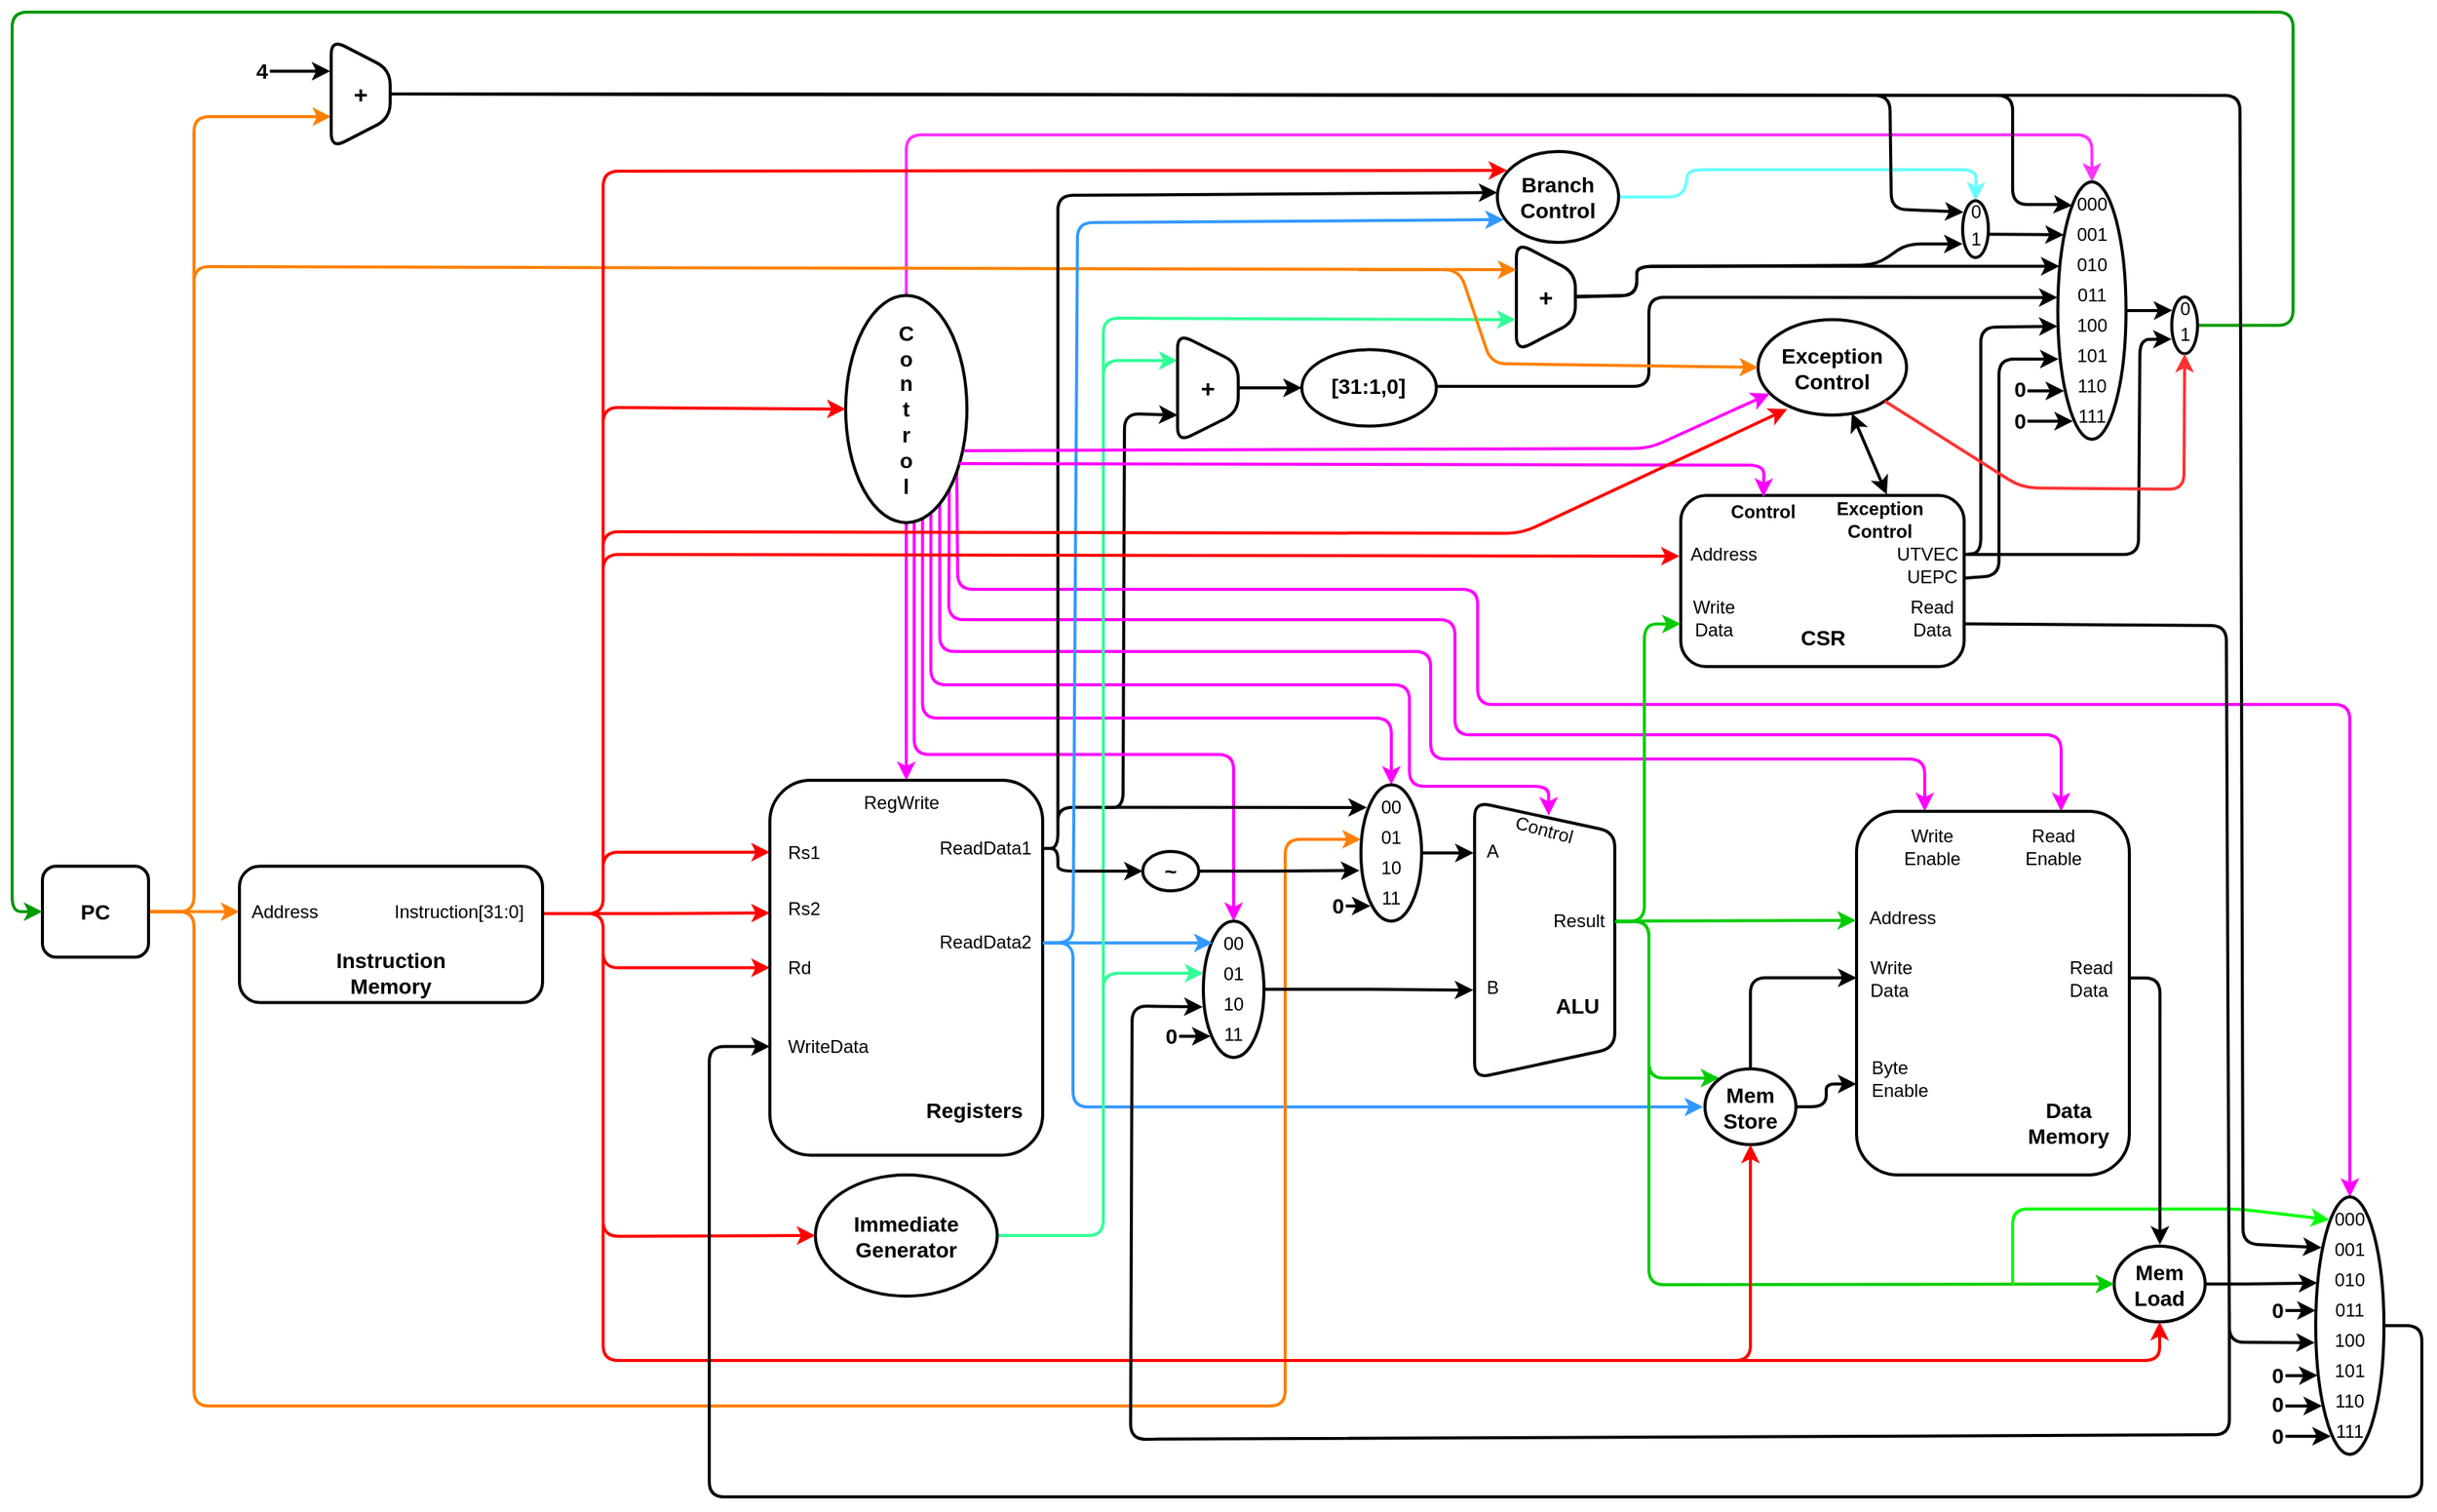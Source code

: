 <mxfile version="14.6.9" type="device" pages="2"><diagram id="2t1u1ABmzeESMsIDZXxj" name="RV32I e RV32IM"><mxGraphModel dx="1670" dy="1656" grid="1" gridSize="1" guides="1" tooltips="1" connect="1" arrows="1" fold="1" page="1" pageScale="1" pageWidth="2336" pageHeight="1654" math="0" shadow="0"><root><mxCell id="0"/><mxCell id="1" parent="0"/><mxCell id="Ak1U18KpwX0jvfp3cHVP-186" value="" style="endArrow=classic;html=1;strokeWidth=2;entryX=0.75;entryY=1;entryDx=0;entryDy=0;" parent="1" target="Ak1U18KpwX0jvfp3cHVP-181" edge="1"><mxGeometry width="50" height="50" relative="1" as="geometry"><mxPoint x="930" y="625" as="sourcePoint"/><mxPoint x="1049.68" y="411.984" as="targetPoint"/><Array as="points"><mxPoint x="943" y="625"/><mxPoint x="944" y="365"/></Array></mxGeometry></mxCell><mxCell id="3_lT20SbP2KPLLb0u3nv-18" value="" style="endArrow=classic;html=1;strokeWidth=2;strokeColor=#66FFFF;entryX=0.5;entryY=0;entryDx=0;entryDy=0;exitX=1;exitY=0.5;exitDx=0;exitDy=0;" parent="1" source="Ak1U18KpwX0jvfp3cHVP-201" target="3_lT20SbP2KPLLb0u3nv-2" edge="1"><mxGeometry width="50" height="50" relative="1" as="geometry"><mxPoint x="1330" y="252" as="sourcePoint"/><mxPoint x="1380" y="202" as="targetPoint"/><Array as="points"><mxPoint x="1313" y="222"/><mxPoint x="1316" y="204"/><mxPoint x="1506" y="204"/></Array></mxGeometry></mxCell><mxCell id="Ak1U18KpwX0jvfp3cHVP-88" style="edgeStyle=orthogonalEdgeStyle;rounded=1;orthogonalLoop=1;jettySize=auto;html=1;strokeWidth=2;strokeColor=#3399FF;entryX=-0.02;entryY=0.502;entryDx=0;entryDy=0;entryPerimeter=0;exitX=1;exitY=0.434;exitDx=0;exitDy=0;exitPerimeter=0;" parent="1" source="uc6L2XjkbaiKqdHDWS1X-1" target="Ak1U18KpwX0jvfp3cHVP-64" edge="1"><mxGeometry relative="1" as="geometry"><mxPoint x="1270.744" y="823" as="targetPoint"/><mxPoint x="900" y="714" as="sourcePoint"/><Array as="points"><mxPoint x="910" y="714"/><mxPoint x="910" y="823"/></Array></mxGeometry></mxCell><mxCell id="uc6L2XjkbaiKqdHDWS1X-30" style="edgeStyle=orthogonalEdgeStyle;curved=1;rounded=0;orthogonalLoop=1;jettySize=auto;html=1;entryX=0;entryY=0.333;entryDx=0;entryDy=0;entryPerimeter=0;strokeWidth=2;strokeColor=#FF8000;" parent="1" source="uc6L2XjkbaiKqdHDWS1X-21" target="uc6L2XjkbaiKqdHDWS1X-23" edge="1"><mxGeometry relative="1" as="geometry"><mxPoint x="270" y="680" as="targetPoint"/></mxGeometry></mxCell><mxCell id="Ak1U18KpwX0jvfp3cHVP-110" style="edgeStyle=orthogonalEdgeStyle;rounded=1;orthogonalLoop=1;jettySize=auto;html=1;exitX=1;exitY=0.5;exitDx=0;exitDy=0;strokeWidth=2;entryX=0.698;entryY=1.002;entryDx=0;entryDy=0;entryPerimeter=0;strokeColor=#FF8000;" parent="1" source="uc6L2XjkbaiKqdHDWS1X-21" target="Ak1U18KpwX0jvfp3cHVP-102" edge="1"><mxGeometry relative="1" as="geometry"><mxPoint x="420" y="251" as="targetPoint"/><Array as="points"><mxPoint x="330" y="694"/><mxPoint x="330" y="169"/><mxPoint x="421" y="169"/></Array></mxGeometry></mxCell><mxCell id="Ak1U18KpwX0jvfp3cHVP-123" style="edgeStyle=orthogonalEdgeStyle;rounded=1;orthogonalLoop=1;jettySize=auto;html=1;entryX=0;entryY=0.4;entryDx=0;entryDy=0;entryPerimeter=0;strokeWidth=2;strokeColor=#FF8000;" parent="1" source="uc6L2XjkbaiKqdHDWS1X-21" target="Ak1U18KpwX0jvfp3cHVP-27" edge="1"><mxGeometry relative="1" as="geometry"><Array as="points"><mxPoint x="330" y="694"/><mxPoint x="330" y="1020"/><mxPoint x="1050" y="1020"/><mxPoint x="1050" y="646"/></Array></mxGeometry></mxCell><mxCell id="uc6L2XjkbaiKqdHDWS1X-21" value="&lt;b&gt;&lt;font style=&quot;font-size: 14px&quot;&gt;PC&lt;/font&gt;&lt;/b&gt;" style="rounded=1;whiteSpace=wrap;html=1;strokeWidth=2;" parent="1" vertex="1"><mxGeometry x="230" y="663.75" width="70" height="60" as="geometry"/></mxCell><mxCell id="Ak1U18KpwX0jvfp3cHVP-16" style="edgeStyle=orthogonalEdgeStyle;rounded=1;orthogonalLoop=1;jettySize=auto;html=1;exitX=1;exitY=0.347;exitDx=0;exitDy=0;strokeWidth=2;entryX=0;entryY=0.192;entryDx=0;entryDy=0;entryPerimeter=0;exitPerimeter=0;strokeColor=#FF0000;" parent="1" source="uc6L2XjkbaiKqdHDWS1X-23" target="uc6L2XjkbaiKqdHDWS1X-1" edge="1"><mxGeometry relative="1" as="geometry"><mxPoint x="660" y="630" as="targetPoint"/><Array as="points"><mxPoint x="600" y="695"/><mxPoint x="600" y="655"/></Array></mxGeometry></mxCell><mxCell id="Ak1U18KpwX0jvfp3cHVP-17" style="edgeStyle=orthogonalEdgeStyle;rounded=0;orthogonalLoop=1;jettySize=auto;html=1;exitX=0.999;exitY=0.347;exitDx=0;exitDy=0;entryX=0;entryY=0.354;entryDx=0;entryDy=0;entryPerimeter=0;strokeWidth=2;exitPerimeter=0;strokeColor=#FF0000;" parent="1" source="uc6L2XjkbaiKqdHDWS1X-23" target="uc6L2XjkbaiKqdHDWS1X-1" edge="1"><mxGeometry relative="1" as="geometry"/></mxCell><mxCell id="Ak1U18KpwX0jvfp3cHVP-18" style="edgeStyle=orthogonalEdgeStyle;rounded=1;orthogonalLoop=1;jettySize=auto;html=1;exitX=0.998;exitY=0.347;exitDx=0;exitDy=0;entryX=0;entryY=0.5;entryDx=0;entryDy=0;strokeWidth=2;exitPerimeter=0;strokeColor=#FF0000;" parent="1" source="uc6L2XjkbaiKqdHDWS1X-23" target="uc6L2XjkbaiKqdHDWS1X-1" edge="1"><mxGeometry relative="1" as="geometry"><Array as="points"><mxPoint x="600" y="695"/><mxPoint x="600" y="731"/></Array></mxGeometry></mxCell><mxCell id="Ak1U18KpwX0jvfp3cHVP-44" style="edgeStyle=orthogonalEdgeStyle;rounded=1;orthogonalLoop=1;jettySize=auto;html=1;entryX=0;entryY=0.382;entryDx=0;entryDy=0;entryPerimeter=0;strokeWidth=2;exitX=1;exitY=0.5;exitDx=0;exitDy=0;strokeColor=#33FF99;" parent="1" source="uc6L2XjkbaiKqdHDWS1X-31" target="Ak1U18KpwX0jvfp3cHVP-34" edge="1"><mxGeometry relative="1" as="geometry"><Array as="points"><mxPoint x="930" y="908"/><mxPoint x="930" y="734"/></Array></mxGeometry></mxCell><mxCell id="uc6L2XjkbaiKqdHDWS1X-31" value="&lt;font style=&quot;font-size: 14px&quot;&gt;&lt;b&gt;Immediate&lt;br&gt;Generator&lt;/b&gt;&lt;/font&gt;" style="ellipse;whiteSpace=wrap;html=1;strokeWidth=2;" parent="1" vertex="1"><mxGeometry x="740" y="867.5" width="120" height="80" as="geometry"/></mxCell><mxCell id="Ak1U18KpwX0jvfp3cHVP-70" style="edgeStyle=orthogonalEdgeStyle;curved=1;rounded=0;orthogonalLoop=1;jettySize=auto;html=1;entryX=0.5;entryY=0;entryDx=0;entryDy=0;strokeWidth=2;strokeColor=#FF00FF;" parent="1" source="uc6L2XjkbaiKqdHDWS1X-32" target="uc6L2XjkbaiKqdHDWS1X-1" edge="1"><mxGeometry relative="1" as="geometry"/></mxCell><mxCell id="Ak1U18KpwX0jvfp3cHVP-92" style="edgeStyle=orthogonalEdgeStyle;rounded=1;orthogonalLoop=1;jettySize=auto;html=1;exitX=0.565;exitY=1;exitDx=0;exitDy=0;entryX=0.5;entryY=0;entryDx=0;entryDy=0;strokeWidth=2;strokeColor=#FF00FF;exitPerimeter=0;" parent="1" source="uc6L2XjkbaiKqdHDWS1X-32" target="Ak1U18KpwX0jvfp3cHVP-34" edge="1"><mxGeometry relative="1" as="geometry"><Array as="points"><mxPoint x="805" y="590"/><mxPoint x="1016" y="590"/></Array></mxGeometry></mxCell><mxCell id="Ak1U18KpwX0jvfp3cHVP-93" style="edgeStyle=orthogonalEdgeStyle;rounded=1;orthogonalLoop=1;jettySize=auto;html=1;exitX=0.634;exitY=0.984;exitDx=0;exitDy=0;entryX=0.5;entryY=0;entryDx=0;entryDy=0;strokeColor=#FF00FF;strokeWidth=2;exitPerimeter=0;" parent="1" source="uc6L2XjkbaiKqdHDWS1X-32" target="Ak1U18KpwX0jvfp3cHVP-27" edge="1"><mxGeometry relative="1" as="geometry"><Array as="points"><mxPoint x="811" y="566"/><mxPoint x="1120" y="566"/></Array></mxGeometry></mxCell><mxCell id="Ak1U18KpwX0jvfp3cHVP-94" style="edgeStyle=orthogonalEdgeStyle;rounded=1;orthogonalLoop=1;jettySize=auto;html=1;strokeColor=#FF00FF;strokeWidth=2;entryX=0.5;entryY=0;entryDx=0;entryDy=0;exitX=0.703;exitY=0.962;exitDx=0;exitDy=0;exitPerimeter=0;" parent="1" source="uc6L2XjkbaiKqdHDWS1X-32" target="Ak1U18KpwX0jvfp3cHVP-11" edge="1"><mxGeometry relative="1" as="geometry"><mxPoint x="1191.111" y="600" as="targetPoint"/><Array as="points"><mxPoint x="816" y="544"/><mxPoint x="1132" y="544"/><mxPoint x="1132" y="611"/><mxPoint x="1224" y="611"/></Array></mxGeometry></mxCell><mxCell id="Ak1U18KpwX0jvfp3cHVP-97" style="edgeStyle=orthogonalEdgeStyle;rounded=1;orthogonalLoop=1;jettySize=auto;html=1;exitX=0.776;exitY=0.918;exitDx=0;exitDy=0;entryX=0.25;entryY=0;entryDx=0;entryDy=0;strokeColor=#FF00FF;strokeWidth=2;exitPerimeter=0;" parent="1" source="uc6L2XjkbaiKqdHDWS1X-32" target="Ak1U18KpwX0jvfp3cHVP-52" edge="1"><mxGeometry relative="1" as="geometry"><Array as="points"><mxPoint x="822" y="522"/><mxPoint x="1146" y="522"/><mxPoint x="1146" y="593"/><mxPoint x="1472" y="593"/></Array></mxGeometry></mxCell><mxCell id="Ak1U18KpwX0jvfp3cHVP-99" style="edgeStyle=orthogonalEdgeStyle;rounded=1;orthogonalLoop=1;jettySize=auto;html=1;entryX=0.75;entryY=0;entryDx=0;entryDy=0;strokeColor=#FF00FF;strokeWidth=2;exitX=1;exitY=1;exitDx=0;exitDy=0;" parent="1" source="uc6L2XjkbaiKqdHDWS1X-32" target="Ak1U18KpwX0jvfp3cHVP-52" edge="1"><mxGeometry relative="1" as="geometry"><Array as="points"><mxPoint x="828" y="437"/><mxPoint x="828" y="437"/><mxPoint x="828" y="501"/><mxPoint x="1162" y="501"/><mxPoint x="1162" y="577"/><mxPoint x="1562" y="577"/></Array></mxGeometry></mxCell><mxCell id="Ak1U18KpwX0jvfp3cHVP-144" style="edgeStyle=orthogonalEdgeStyle;rounded=1;orthogonalLoop=1;jettySize=auto;html=1;entryX=0.5;entryY=0;entryDx=0;entryDy=0;strokeWidth=2;strokeColor=#FF00FF;exitX=0.916;exitY=0.772;exitDx=0;exitDy=0;exitPerimeter=0;" parent="1" source="uc6L2XjkbaiKqdHDWS1X-32" target="Ak1U18KpwX0jvfp3cHVP-130" edge="1"><mxGeometry relative="1" as="geometry"><Array as="points"><mxPoint x="833" y="406"/><mxPoint x="834" y="406"/><mxPoint x="834" y="481"/><mxPoint x="1177" y="481"/><mxPoint x="1177" y="557"/><mxPoint x="1753" y="557"/></Array><mxPoint x="878" y="422" as="sourcePoint"/></mxGeometry></mxCell><mxCell id="Ak1U18KpwX0jvfp3cHVP-198" style="edgeStyle=orthogonalEdgeStyle;rounded=1;orthogonalLoop=1;jettySize=auto;html=1;entryX=0.5;entryY=0;entryDx=0;entryDy=0;strokeWidth=2;exitX=0.5;exitY=0;exitDx=0;exitDy=0;strokeColor=#FF33FF;" parent="1" source="uc6L2XjkbaiKqdHDWS1X-32" target="Ak1U18KpwX0jvfp3cHVP-161" edge="1"><mxGeometry relative="1" as="geometry"><Array as="points"><mxPoint x="800" y="181"/><mxPoint x="1582" y="181"/></Array></mxGeometry></mxCell><mxCell id="uc6L2XjkbaiKqdHDWS1X-32" value="&lt;font style=&quot;font-size: 14px&quot;&gt;&lt;b&gt;C&lt;br&gt;o&lt;br&gt;n&lt;br&gt;t&lt;br&gt;r&lt;br&gt;o&lt;br&gt;l&lt;br&gt;&lt;/b&gt;&lt;/font&gt;" style="ellipse;whiteSpace=wrap;html=1;strokeWidth=2;rotation=0;" parent="1" vertex="1"><mxGeometry x="760" y="287" width="80" height="150" as="geometry"/></mxCell><mxCell id="Ak1U18KpwX0jvfp3cHVP-62" style="edgeStyle=orthogonalEdgeStyle;rounded=0;orthogonalLoop=1;jettySize=auto;html=1;entryX=-0.002;entryY=0.3;entryDx=0;entryDy=0;entryPerimeter=0;strokeWidth=2;exitX=0.438;exitY=-0.002;exitDx=0;exitDy=0;exitPerimeter=0;strokeColor=#00CC00;" parent="1" source="Ak1U18KpwX0jvfp3cHVP-2" target="Ak1U18KpwX0jvfp3cHVP-52" edge="1"><mxGeometry relative="1" as="geometry"><Array as="points"><mxPoint x="1245" y="700"/><mxPoint x="1405" y="700"/></Array></mxGeometry></mxCell><mxCell id="Ak1U18KpwX0jvfp3cHVP-90" style="edgeStyle=orthogonalEdgeStyle;rounded=1;orthogonalLoop=1;jettySize=auto;html=1;strokeWidth=2;strokeColor=#00CC00;exitX=0.433;exitY=-0.003;exitDx=0;exitDy=0;exitPerimeter=0;entryX=0.158;entryY=0.122;entryDx=0;entryDy=0;entryPerimeter=0;" parent="1" source="Ak1U18KpwX0jvfp3cHVP-2" target="Ak1U18KpwX0jvfp3cHVP-64" edge="1"><mxGeometry relative="1" as="geometry"><mxPoint x="1309" y="780" as="targetPoint"/><Array as="points"><mxPoint x="1290" y="700"/><mxPoint x="1290" y="804"/></Array></mxGeometry></mxCell><mxCell id="Ak1U18KpwX0jvfp3cHVP-2" value="" style="shape=trapezoid;perimeter=trapezoidPerimeter;whiteSpace=wrap;html=1;fixedSize=1;rotation=90;strokeWidth=2;rounded=1;" parent="1" vertex="1"><mxGeometry x="1130" y="666.25" width="182.5" height="92.5" as="geometry"/></mxCell><mxCell id="Ak1U18KpwX0jvfp3cHVP-3" value="&lt;b&gt;&lt;font style=&quot;font-size: 14px&quot;&gt;ALU&lt;/font&gt;&lt;/b&gt;" style="text;html=1;strokeColor=none;fillColor=none;align=center;verticalAlign=middle;whiteSpace=wrap;rounded=0;" parent="1" vertex="1"><mxGeometry x="1222.5" y="746.25" width="40" height="20" as="geometry"/></mxCell><mxCell id="Ak1U18KpwX0jvfp3cHVP-4" value="Result" style="text;html=1;strokeColor=none;fillColor=none;align=right;verticalAlign=middle;whiteSpace=wrap;rounded=0;" parent="1" vertex="1"><mxGeometry x="1212.5" y="690" width="50" height="20" as="geometry"/></mxCell><mxCell id="Ak1U18KpwX0jvfp3cHVP-6" value="A" style="text;html=1;strokeColor=none;fillColor=none;align=left;verticalAlign=middle;whiteSpace=wrap;rounded=0;" parent="1" vertex="1"><mxGeometry x="1181.25" y="643.75" width="40" height="20" as="geometry"/></mxCell><mxCell id="Ak1U18KpwX0jvfp3cHVP-7" value="B" style="text;html=1;strokeColor=none;fillColor=none;align=left;verticalAlign=middle;whiteSpace=wrap;rounded=0;" parent="1" vertex="1"><mxGeometry x="1181.25" y="733.75" width="40" height="20" as="geometry"/></mxCell><mxCell id="Ak1U18KpwX0jvfp3cHVP-11" value="Control" style="text;html=1;strokeColor=none;fillColor=none;align=center;verticalAlign=middle;whiteSpace=wrap;rounded=0;rotation=15;" parent="1" vertex="1"><mxGeometry x="1201.25" y="630" width="40" height="20" as="geometry"/></mxCell><mxCell id="Ak1U18KpwX0jvfp3cHVP-20" value="" style="group" parent="1" vertex="1" connectable="0"><mxGeometry x="360" y="663.75" width="200" height="90" as="geometry"/></mxCell><mxCell id="uc6L2XjkbaiKqdHDWS1X-23" value="" style="rounded=1;whiteSpace=wrap;html=1;strokeWidth=2;" parent="Ak1U18KpwX0jvfp3cHVP-20" vertex="1"><mxGeometry width="200" height="90" as="geometry"/></mxCell><mxCell id="uc6L2XjkbaiKqdHDWS1X-24" value="&lt;b style=&quot;font-size: 14px&quot;&gt;Instruction&lt;br&gt;Memory&lt;/b&gt;" style="text;html=1;strokeColor=none;fillColor=none;align=center;verticalAlign=middle;whiteSpace=wrap;rounded=0;" parent="Ak1U18KpwX0jvfp3cHVP-20" vertex="1"><mxGeometry x="80" y="60" width="40" height="20" as="geometry"/></mxCell><mxCell id="uc6L2XjkbaiKqdHDWS1X-25" value="Address" style="text;html=1;strokeColor=none;fillColor=none;align=center;verticalAlign=middle;whiteSpace=wrap;rounded=0;" parent="Ak1U18KpwX0jvfp3cHVP-20" vertex="1"><mxGeometry x="10" y="20" width="40" height="20" as="geometry"/></mxCell><mxCell id="uc6L2XjkbaiKqdHDWS1X-26" value="Instruction[31:0]" style="text;html=1;strokeColor=none;fillColor=none;align=center;verticalAlign=middle;whiteSpace=wrap;rounded=0;" parent="Ak1U18KpwX0jvfp3cHVP-20" vertex="1"><mxGeometry x="100" y="20" width="90" height="20" as="geometry"/></mxCell><mxCell id="Ak1U18KpwX0jvfp3cHVP-33" value="" style="group" parent="1" vertex="1" connectable="0"><mxGeometry x="996" y="700" width="40" height="90" as="geometry"/></mxCell><mxCell id="Ak1U18KpwX0jvfp3cHVP-34" value="" style="ellipse;whiteSpace=wrap;html=1;rounded=1;strokeWidth=2;align=left;" parent="Ak1U18KpwX0jvfp3cHVP-33" vertex="1"><mxGeometry width="40" height="90" as="geometry"/></mxCell><mxCell id="Ak1U18KpwX0jvfp3cHVP-35" value="00" style="text;html=1;strokeColor=none;fillColor=none;align=center;verticalAlign=middle;whiteSpace=wrap;rounded=0;" parent="Ak1U18KpwX0jvfp3cHVP-33" vertex="1"><mxGeometry x="5" y="5" width="30" height="20" as="geometry"/></mxCell><mxCell id="Ak1U18KpwX0jvfp3cHVP-36" value="01" style="text;html=1;strokeColor=none;fillColor=none;align=center;verticalAlign=middle;whiteSpace=wrap;rounded=0;" parent="Ak1U18KpwX0jvfp3cHVP-33" vertex="1"><mxGeometry x="5" y="25" width="30" height="20" as="geometry"/></mxCell><mxCell id="Ak1U18KpwX0jvfp3cHVP-37" value="10" style="text;html=1;strokeColor=none;fillColor=none;align=center;verticalAlign=middle;whiteSpace=wrap;rounded=0;" parent="Ak1U18KpwX0jvfp3cHVP-33" vertex="1"><mxGeometry x="5" y="45" width="30" height="20" as="geometry"/></mxCell><mxCell id="Ak1U18KpwX0jvfp3cHVP-38" value="11" style="text;html=1;strokeColor=none;fillColor=none;align=center;verticalAlign=middle;whiteSpace=wrap;rounded=0;" parent="Ak1U18KpwX0jvfp3cHVP-33" vertex="1"><mxGeometry x="5" y="65" width="30" height="20" as="geometry"/></mxCell><mxCell id="Ak1U18KpwX0jvfp3cHVP-40" style="edgeStyle=orthogonalEdgeStyle;rounded=0;orthogonalLoop=1;jettySize=auto;html=1;exitX=1;exitY=0.5;exitDx=0;exitDy=0;entryX=0.188;entryY=1.007;entryDx=0;entryDy=0;entryPerimeter=0;strokeColor=#000000;strokeWidth=2;" parent="1" source="Ak1U18KpwX0jvfp3cHVP-27" target="Ak1U18KpwX0jvfp3cHVP-2" edge="1"><mxGeometry relative="1" as="geometry"/></mxCell><mxCell id="Ak1U18KpwX0jvfp3cHVP-41" style="edgeStyle=orthogonalEdgeStyle;rounded=0;orthogonalLoop=1;jettySize=auto;html=1;entryX=0.681;entryY=1.009;entryDx=0;entryDy=0;entryPerimeter=0;strokeColor=#000000;strokeWidth=2;exitX=1;exitY=0.5;exitDx=0;exitDy=0;" parent="1" source="Ak1U18KpwX0jvfp3cHVP-34" target="Ak1U18KpwX0jvfp3cHVP-2" edge="1"><mxGeometry relative="1" as="geometry"><mxPoint x="1043" y="745" as="sourcePoint"/></mxGeometry></mxCell><mxCell id="Ak1U18KpwX0jvfp3cHVP-42" style="edgeStyle=orthogonalEdgeStyle;rounded=1;orthogonalLoop=1;jettySize=auto;html=1;entryX=0.098;entryY=0.166;entryDx=0;entryDy=0;entryPerimeter=0;strokeColor=#000000;strokeWidth=2;" parent="1" source="uc6L2XjkbaiKqdHDWS1X-8" target="Ak1U18KpwX0jvfp3cHVP-27" edge="1"><mxGeometry relative="1" as="geometry"><Array as="points"><mxPoint x="900" y="652"/><mxPoint x="900" y="625"/></Array></mxGeometry></mxCell><mxCell id="Ak1U18KpwX0jvfp3cHVP-43" style="edgeStyle=orthogonalEdgeStyle;rounded=0;orthogonalLoop=1;jettySize=auto;html=1;strokeWidth=2;entryX=0.038;entryY=0.469;entryDx=0;entryDy=0;entryPerimeter=0;strokeColor=#3399FF;" parent="1" source="uc6L2XjkbaiKqdHDWS1X-9" target="Ak1U18KpwX0jvfp3cHVP-35" edge="1"><mxGeometry relative="1" as="geometry"><mxPoint x="950" y="720" as="targetPoint"/><Array as="points"><mxPoint x="920" y="714"/></Array></mxGeometry></mxCell><mxCell id="Ak1U18KpwX0jvfp3cHVP-51" style="edgeStyle=orthogonalEdgeStyle;rounded=0;orthogonalLoop=1;jettySize=auto;html=1;entryX=0.12;entryY=0.845;entryDx=0;entryDy=0;entryPerimeter=0;strokeColor=#000000;strokeWidth=2;" parent="1" target="Ak1U18KpwX0jvfp3cHVP-34" edge="1"><mxGeometry relative="1" as="geometry"><mxPoint x="980" y="776" as="sourcePoint"/></mxGeometry></mxCell><mxCell id="Ak1U18KpwX0jvfp3cHVP-45" value="&lt;b&gt;&lt;font style=&quot;font-size: 14px&quot;&gt;0&lt;/font&gt;&lt;/b&gt;" style="text;html=1;strokeColor=none;fillColor=none;align=center;verticalAlign=middle;whiteSpace=wrap;rounded=0;" parent="1" vertex="1"><mxGeometry x="970" y="766.25" width="10" height="20" as="geometry"/></mxCell><mxCell id="Ak1U18KpwX0jvfp3cHVP-48" style="edgeStyle=orthogonalEdgeStyle;rounded=0;orthogonalLoop=1;jettySize=auto;html=1;entryX=0.157;entryY=0.886;entryDx=0;entryDy=0;entryPerimeter=0;strokeColor=#000000;strokeWidth=2;" parent="1" target="Ak1U18KpwX0jvfp3cHVP-27" edge="1"><mxGeometry relative="1" as="geometry"><mxPoint x="1090" y="690" as="sourcePoint"/></mxGeometry></mxCell><mxCell id="Ak1U18KpwX0jvfp3cHVP-46" value="&lt;b&gt;&lt;font style=&quot;font-size: 14px&quot;&gt;0&lt;/font&gt;&lt;/b&gt;" style="text;html=1;strokeColor=none;fillColor=none;align=center;verticalAlign=middle;whiteSpace=wrap;rounded=0;" parent="1" vertex="1"><mxGeometry x="1080" y="680" width="10" height="20" as="geometry"/></mxCell><mxCell id="Ak1U18KpwX0jvfp3cHVP-49" value="" style="group" parent="1" vertex="1" connectable="0"><mxGeometry x="1100" y="610" width="40" height="90" as="geometry"/></mxCell><mxCell id="Ak1U18KpwX0jvfp3cHVP-27" value="" style="ellipse;whiteSpace=wrap;html=1;rounded=1;strokeWidth=2;align=left;" parent="Ak1U18KpwX0jvfp3cHVP-49" vertex="1"><mxGeometry width="40" height="90" as="geometry"/></mxCell><mxCell id="Ak1U18KpwX0jvfp3cHVP-28" value="00" style="text;html=1;strokeColor=none;fillColor=none;align=center;verticalAlign=middle;whiteSpace=wrap;rounded=0;" parent="Ak1U18KpwX0jvfp3cHVP-49" vertex="1"><mxGeometry x="5" y="5" width="30" height="20" as="geometry"/></mxCell><mxCell id="Ak1U18KpwX0jvfp3cHVP-29" value="01" style="text;html=1;strokeColor=none;fillColor=none;align=center;verticalAlign=middle;whiteSpace=wrap;rounded=0;" parent="Ak1U18KpwX0jvfp3cHVP-49" vertex="1"><mxGeometry x="5" y="25" width="30" height="20" as="geometry"/></mxCell><mxCell id="Ak1U18KpwX0jvfp3cHVP-30" value="10" style="text;html=1;strokeColor=none;fillColor=none;align=center;verticalAlign=middle;whiteSpace=wrap;rounded=0;" parent="Ak1U18KpwX0jvfp3cHVP-49" vertex="1"><mxGeometry x="5" y="45" width="30" height="20" as="geometry"/></mxCell><mxCell id="Ak1U18KpwX0jvfp3cHVP-31" value="11" style="text;html=1;strokeColor=none;fillColor=none;align=center;verticalAlign=middle;whiteSpace=wrap;rounded=0;" parent="Ak1U18KpwX0jvfp3cHVP-49" vertex="1"><mxGeometry x="5" y="65" width="30" height="20" as="geometry"/></mxCell><mxCell id="Ak1U18KpwX0jvfp3cHVP-142" style="edgeStyle=orthogonalEdgeStyle;rounded=1;orthogonalLoop=1;jettySize=auto;html=1;entryX=0.022;entryY=0.334;entryDx=0;entryDy=0;entryPerimeter=0;strokeColor=#000000;strokeWidth=2;" parent="1" source="Ak1U18KpwX0jvfp3cHVP-63" target="Ak1U18KpwX0jvfp3cHVP-130" edge="1"><mxGeometry relative="1" as="geometry"/></mxCell><mxCell id="Ak1U18KpwX0jvfp3cHVP-63" value="&lt;b style=&quot;font-size: 14px&quot;&gt;Mem&lt;br&gt;Load&lt;/b&gt;" style="ellipse;whiteSpace=wrap;html=1;rounded=1;strokeWidth=2;align=center;" parent="1" vertex="1"><mxGeometry x="1597" y="914.5" width="60" height="50" as="geometry"/></mxCell><mxCell id="Ak1U18KpwX0jvfp3cHVP-81" style="edgeStyle=orthogonalEdgeStyle;rounded=1;orthogonalLoop=1;jettySize=auto;html=1;entryX=0;entryY=0.458;entryDx=0;entryDy=0;entryPerimeter=0;strokeColor=#000000;strokeWidth=2;exitX=0.5;exitY=0;exitDx=0;exitDy=0;" parent="1" source="Ak1U18KpwX0jvfp3cHVP-64" target="Ak1U18KpwX0jvfp3cHVP-52" edge="1"><mxGeometry relative="1" as="geometry"><Array as="points"><mxPoint x="1357" y="737.5"/></Array></mxGeometry></mxCell><mxCell id="Ak1U18KpwX0jvfp3cHVP-82" style="edgeStyle=orthogonalEdgeStyle;rounded=1;orthogonalLoop=1;jettySize=auto;html=1;exitX=1;exitY=0.5;exitDx=0;exitDy=0;entryX=0;entryY=0.75;entryDx=0;entryDy=0;strokeColor=#000000;strokeWidth=2;" parent="1" source="Ak1U18KpwX0jvfp3cHVP-64" target="Ak1U18KpwX0jvfp3cHVP-52" edge="1"><mxGeometry relative="1" as="geometry"><Array as="points"><mxPoint x="1407" y="822.5"/><mxPoint x="1407" y="807.5"/></Array></mxGeometry></mxCell><mxCell id="Ak1U18KpwX0jvfp3cHVP-64" value="&lt;b style=&quot;font-size: 14px&quot;&gt;Mem&lt;br&gt;Store&lt;br&gt;&lt;/b&gt;" style="ellipse;whiteSpace=wrap;html=1;rounded=1;strokeWidth=2;align=center;" parent="1" vertex="1"><mxGeometry x="1327" y="797.5" width="60" height="50" as="geometry"/></mxCell><mxCell id="Ak1U18KpwX0jvfp3cHVP-52" value="" style="rounded=1;whiteSpace=wrap;html=1;strokeWidth=2;align=left;" parent="1" vertex="1"><mxGeometry x="1427" y="627.5" width="180" height="240" as="geometry"/></mxCell><mxCell id="Ak1U18KpwX0jvfp3cHVP-53" value="&lt;font style=&quot;font-size: 14px&quot;&gt;&lt;b&gt;Data&lt;br&gt;Memory&lt;br&gt;&lt;/b&gt;&lt;/font&gt;" style="text;html=1;strokeColor=none;fillColor=none;align=center;verticalAlign=middle;whiteSpace=wrap;rounded=0;" parent="1" vertex="1"><mxGeometry x="1537" y="817.5" width="60" height="30" as="geometry"/></mxCell><mxCell id="Ak1U18KpwX0jvfp3cHVP-54" value="Read&lt;br&gt;Enable" style="text;html=1;strokeColor=none;fillColor=none;align=center;verticalAlign=middle;whiteSpace=wrap;rounded=0;" parent="1" vertex="1"><mxGeometry x="1537" y="641.25" width="40" height="20" as="geometry"/></mxCell><mxCell id="Ak1U18KpwX0jvfp3cHVP-55" value="Write&lt;br&gt;Enable" style="text;html=1;strokeColor=none;fillColor=none;align=center;verticalAlign=middle;whiteSpace=wrap;rounded=0;" parent="1" vertex="1"><mxGeometry x="1457" y="641.25" width="40" height="20" as="geometry"/></mxCell><mxCell id="Ak1U18KpwX0jvfp3cHVP-56" value="Address" style="text;html=1;strokeColor=none;fillColor=none;align=center;verticalAlign=middle;whiteSpace=wrap;rounded=0;" parent="1" vertex="1"><mxGeometry x="1434.5" y="687.5" width="45" height="20" as="geometry"/></mxCell><mxCell id="Ak1U18KpwX0jvfp3cHVP-57" value="Write&lt;br&gt;&lt;div style=&quot;text-align: left&quot;&gt;&lt;span&gt;Data&lt;/span&gt;&lt;/div&gt;" style="text;html=1;strokeColor=none;fillColor=none;align=center;verticalAlign=middle;whiteSpace=wrap;rounded=0;" parent="1" vertex="1"><mxGeometry x="1434.5" y="728.25" width="30" height="20" as="geometry"/></mxCell><mxCell id="Ak1U18KpwX0jvfp3cHVP-58" value="Byte&lt;br&gt;&lt;div&gt;&lt;span&gt;Enable&lt;/span&gt;&lt;/div&gt;" style="text;html=1;strokeColor=none;fillColor=none;align=left;verticalAlign=middle;whiteSpace=wrap;rounded=0;" parent="1" vertex="1"><mxGeometry x="1434.5" y="793.75" width="40" height="20" as="geometry"/></mxCell><mxCell id="Ak1U18KpwX0jvfp3cHVP-59" value="Read&lt;br&gt;&lt;div style=&quot;text-align: left&quot;&gt;&lt;span&gt;Data&lt;/span&gt;&lt;/div&gt;" style="text;html=1;strokeColor=none;fillColor=none;align=center;verticalAlign=middle;whiteSpace=wrap;rounded=0;" parent="1" vertex="1"><mxGeometry x="1567" y="728.25" width="30" height="20" as="geometry"/></mxCell><mxCell id="Ak1U18KpwX0jvfp3cHVP-69" value="" style="group" parent="1" vertex="1" connectable="0"><mxGeometry x="710" y="607" width="180" height="247.5" as="geometry"/></mxCell><mxCell id="uc6L2XjkbaiKqdHDWS1X-1" value="" style="rounded=1;whiteSpace=wrap;html=1;strokeWidth=2;" parent="Ak1U18KpwX0jvfp3cHVP-69" vertex="1"><mxGeometry width="180" height="247.5" as="geometry"/></mxCell><mxCell id="uc6L2XjkbaiKqdHDWS1X-2" value="Rs1" style="text;html=1;strokeColor=none;fillColor=none;align=left;verticalAlign=middle;whiteSpace=wrap;rounded=0;" parent="Ak1U18KpwX0jvfp3cHVP-69" vertex="1"><mxGeometry x="10" y="37.5" width="40" height="20" as="geometry"/></mxCell><mxCell id="uc6L2XjkbaiKqdHDWS1X-3" value="Rs2" style="text;html=1;strokeColor=none;fillColor=none;align=left;verticalAlign=middle;whiteSpace=wrap;rounded=0;" parent="Ak1U18KpwX0jvfp3cHVP-69" vertex="1"><mxGeometry x="10" y="75" width="40" height="20" as="geometry"/></mxCell><mxCell id="uc6L2XjkbaiKqdHDWS1X-4" value="Rd" style="text;html=1;strokeColor=none;fillColor=none;align=left;verticalAlign=middle;whiteSpace=wrap;rounded=0;" parent="Ak1U18KpwX0jvfp3cHVP-69" vertex="1"><mxGeometry x="10" y="113.75" width="40" height="20" as="geometry"/></mxCell><mxCell id="uc6L2XjkbaiKqdHDWS1X-6" value="WriteData" style="text;html=1;strokeColor=none;fillColor=none;align=left;verticalAlign=middle;whiteSpace=wrap;rounded=0;" parent="Ak1U18KpwX0jvfp3cHVP-69" vertex="1"><mxGeometry x="10" y="166.25" width="60" height="20" as="geometry"/></mxCell><mxCell id="uc6L2XjkbaiKqdHDWS1X-8" value="ReadData1" style="text;html=1;strokeColor=none;fillColor=none;align=left;verticalAlign=middle;whiteSpace=wrap;rounded=0;" parent="Ak1U18KpwX0jvfp3cHVP-69" vertex="1"><mxGeometry x="110" y="35" width="70" height="20" as="geometry"/></mxCell><mxCell id="uc6L2XjkbaiKqdHDWS1X-9" value="ReadData2" style="text;html=1;strokeColor=none;fillColor=none;align=left;verticalAlign=middle;whiteSpace=wrap;rounded=0;" parent="Ak1U18KpwX0jvfp3cHVP-69" vertex="1"><mxGeometry x="110" y="96.75" width="70" height="20" as="geometry"/></mxCell><mxCell id="uc6L2XjkbaiKqdHDWS1X-10" value="RegWrite" style="text;html=1;strokeColor=none;fillColor=none;align=left;verticalAlign=middle;whiteSpace=wrap;rounded=0;" parent="Ak1U18KpwX0jvfp3cHVP-69" vertex="1"><mxGeometry x="60" y="5" width="60" height="20" as="geometry"/></mxCell><mxCell id="uc6L2XjkbaiKqdHDWS1X-11" value="&lt;b&gt;&lt;font style=&quot;font-size: 14px&quot;&gt;Registers&lt;/font&gt;&lt;/b&gt;" style="text;html=1;strokeColor=none;fillColor=none;align=center;verticalAlign=middle;whiteSpace=wrap;rounded=0;" parent="Ak1U18KpwX0jvfp3cHVP-69" vertex="1"><mxGeometry x="100" y="207.5" width="70" height="20" as="geometry"/></mxCell><mxCell id="Ak1U18KpwX0jvfp3cHVP-83" value="" style="endArrow=classic;html=1;strokeWidth=2;entryX=0;entryY=0.5;entryDx=0;entryDy=0;rounded=1;strokeColor=#FF0000;" parent="1" target="uc6L2XjkbaiKqdHDWS1X-31" edge="1"><mxGeometry width="50" height="50" relative="1" as="geometry"><mxPoint x="600" y="710" as="sourcePoint"/><mxPoint x="660" y="786.25" as="targetPoint"/><Array as="points"><mxPoint x="600" y="908"/></Array></mxGeometry></mxCell><mxCell id="Ak1U18KpwX0jvfp3cHVP-85" value="" style="endArrow=classic;html=1;strokeWidth=2;entryX=0;entryY=0.5;entryDx=0;entryDy=0;exitX=0.434;exitY=-0.007;exitDx=0;exitDy=0;exitPerimeter=0;strokeColor=#00CC00;" parent="1" source="Ak1U18KpwX0jvfp3cHVP-2" target="Ak1U18KpwX0jvfp3cHVP-63" edge="1"><mxGeometry width="50" height="50" relative="1" as="geometry"><mxPoint x="1407" y="700" as="sourcePoint"/><mxPoint x="1447" y="600" as="targetPoint"/><Array as="points"><mxPoint x="1290" y="700"/><mxPoint x="1290" y="800"/><mxPoint x="1290" y="940"/></Array></mxGeometry></mxCell><mxCell id="Ak1U18KpwX0jvfp3cHVP-91" value="" style="endArrow=classic;html=1;strokeWidth=2;strokeColor=#FF0000;entryX=0.5;entryY=1;entryDx=0;entryDy=0;" parent="1" target="Ak1U18KpwX0jvfp3cHVP-64" edge="1"><mxGeometry width="50" height="50" relative="1" as="geometry"><mxPoint x="600" y="900" as="sourcePoint"/><mxPoint x="1320" y="950" as="targetPoint"/><Array as="points"><mxPoint x="600" y="990"/><mxPoint x="980" y="990"/><mxPoint x="1357" y="990"/></Array></mxGeometry></mxCell><mxCell id="Ak1U18KpwX0jvfp3cHVP-95" value="" style="endArrow=classic;html=1;strokeWidth=2;entryX=0;entryY=0.5;entryDx=0;entryDy=0;strokeColor=#FF0000;" parent="1" target="uc6L2XjkbaiKqdHDWS1X-32" edge="1"><mxGeometry width="50" height="50" relative="1" as="geometry"><mxPoint x="600" y="670" as="sourcePoint"/><mxPoint x="650" y="560" as="targetPoint"/><Array as="points"><mxPoint x="600" y="361"/></Array></mxGeometry></mxCell><mxCell id="Ak1U18KpwX0jvfp3cHVP-100" value="" style="endArrow=classic;html=1;strokeWidth=2;entryX=0.5;entryY=1;entryDx=0;entryDy=0;strokeColor=#FF0000;" parent="1" target="Ak1U18KpwX0jvfp3cHVP-63" edge="1"><mxGeometry width="50" height="50" relative="1" as="geometry"><mxPoint x="1330" y="990" as="sourcePoint"/><mxPoint x="1627" y="960" as="targetPoint"/><Array as="points"><mxPoint x="1480" y="990"/><mxPoint x="1627" y="990"/></Array></mxGeometry></mxCell><mxCell id="Ak1U18KpwX0jvfp3cHVP-111" value="" style="group" parent="1" vertex="1" connectable="0"><mxGeometry x="946" y="222" width="90" height="100" as="geometry"/></mxCell><mxCell id="Ak1U18KpwX0jvfp3cHVP-112" value="" style="group" parent="Ak1U18KpwX0jvfp3cHVP-111" vertex="1" connectable="0"><mxGeometry x="256" y="31" width="40" height="70" as="geometry"/></mxCell><mxCell id="Ak1U18KpwX0jvfp3cHVP-113" value="" style="shape=trapezoid;perimeter=trapezoidPerimeter;whiteSpace=wrap;html=1;fixedSize=1;rounded=1;strokeWidth=2;align=left;rotation=90;" parent="Ak1U18KpwX0jvfp3cHVP-112" vertex="1"><mxGeometry x="-16" y="15.556" width="72" height="38.889" as="geometry"/></mxCell><mxCell id="Ak1U18KpwX0jvfp3cHVP-114" value="&lt;b&gt;&lt;font style=&quot;font-size: 16px&quot;&gt;+&lt;/font&gt;&lt;/b&gt;" style="text;html=1;strokeColor=none;fillColor=none;align=center;verticalAlign=middle;whiteSpace=wrap;rounded=0;" parent="Ak1U18KpwX0jvfp3cHVP-112" vertex="1"><mxGeometry x="4" y="27.222" width="32" height="15.556" as="geometry"/></mxCell><mxCell id="Ak1U18KpwX0jvfp3cHVP-121" value="" style="endArrow=classic;html=1;strokeWidth=2;entryX=0.25;entryY=1;entryDx=0;entryDy=0;strokeColor=#33FF99;" parent="1" target="Ak1U18KpwX0jvfp3cHVP-181" edge="1"><mxGeometry width="50" height="50" relative="1" as="geometry"><mxPoint x="930" y="750" as="sourcePoint"/><mxPoint x="920" y="230" as="targetPoint"/><Array as="points"><mxPoint x="930" y="330"/></Array></mxGeometry></mxCell><mxCell id="Ak1U18KpwX0jvfp3cHVP-122" value="" style="endArrow=classic;html=1;strokeWidth=2;entryX=0.25;entryY=1;entryDx=0;entryDy=0;strokeColor=#FF8000;" parent="1" target="Ak1U18KpwX0jvfp3cHVP-113" edge="1"><mxGeometry width="50" height="50" relative="1" as="geometry"><mxPoint x="330" y="317" as="sourcePoint"/><mxPoint x="840" y="250" as="targetPoint"/><Array as="points"><mxPoint x="330" y="268"/></Array></mxGeometry></mxCell><mxCell id="Ak1U18KpwX0jvfp3cHVP-126" value="" style="group" parent="1" vertex="1" connectable="0"><mxGeometry x="956" y="654" width="37" height="26" as="geometry"/></mxCell><mxCell id="Ak1U18KpwX0jvfp3cHVP-124" value="" style="ellipse;whiteSpace=wrap;html=1;rounded=1;strokeWidth=2;align=left;" parent="Ak1U18KpwX0jvfp3cHVP-126" vertex="1"><mxGeometry width="37" height="26" as="geometry"/></mxCell><mxCell id="Ak1U18KpwX0jvfp3cHVP-125" value="&lt;b&gt;&lt;font style=&quot;font-size: 14px&quot;&gt;~&lt;/font&gt;&lt;/b&gt;" style="text;html=1;strokeColor=none;fillColor=none;align=center;verticalAlign=middle;whiteSpace=wrap;rounded=0;" parent="Ak1U18KpwX0jvfp3cHVP-126" vertex="1"><mxGeometry x="12" y="6.5" width="13" height="13" as="geometry"/></mxCell><mxCell id="Ak1U18KpwX0jvfp3cHVP-128" style="edgeStyle=orthogonalEdgeStyle;rounded=1;orthogonalLoop=1;jettySize=auto;html=1;strokeColor=#000000;strokeWidth=2;entryX=-0.024;entryY=0.629;entryDx=0;entryDy=0;entryPerimeter=0;" parent="1" source="Ak1U18KpwX0jvfp3cHVP-124" target="Ak1U18KpwX0jvfp3cHVP-27" edge="1"><mxGeometry relative="1" as="geometry"><mxPoint x="1090" y="670" as="targetPoint"/><Array as="points"/></mxGeometry></mxCell><mxCell id="Ak1U18KpwX0jvfp3cHVP-129" style="edgeStyle=orthogonalEdgeStyle;rounded=1;orthogonalLoop=1;jettySize=auto;html=1;entryX=0;entryY=0.5;entryDx=0;entryDy=0;strokeColor=#000000;strokeWidth=2;" parent="1" source="uc6L2XjkbaiKqdHDWS1X-8" target="Ak1U18KpwX0jvfp3cHVP-124" edge="1"><mxGeometry relative="1" as="geometry"><Array as="points"><mxPoint x="900" y="652"/><mxPoint x="900" y="667"/></Array></mxGeometry></mxCell><mxCell id="Ak1U18KpwX0jvfp3cHVP-141" value="" style="group" parent="1" vertex="1" connectable="0"><mxGeometry x="1730" y="882" width="45" height="170" as="geometry"/></mxCell><mxCell id="Ak1U18KpwX0jvfp3cHVP-130" value="" style="ellipse;whiteSpace=wrap;html=1;rounded=1;strokeWidth=2;align=left;" parent="Ak1U18KpwX0jvfp3cHVP-141" vertex="1"><mxGeometry width="45" height="170" as="geometry"/></mxCell><mxCell id="Ak1U18KpwX0jvfp3cHVP-131" value="001" style="text;html=1;strokeColor=none;fillColor=none;align=center;verticalAlign=middle;whiteSpace=wrap;rounded=0;" parent="Ak1U18KpwX0jvfp3cHVP-141" vertex="1"><mxGeometry x="10" y="25" width="25" height="20" as="geometry"/></mxCell><mxCell id="Ak1U18KpwX0jvfp3cHVP-132" value="010" style="text;html=1;strokeColor=none;fillColor=none;align=center;verticalAlign=middle;whiteSpace=wrap;rounded=0;" parent="Ak1U18KpwX0jvfp3cHVP-141" vertex="1"><mxGeometry x="10" y="45" width="25" height="20" as="geometry"/></mxCell><mxCell id="Ak1U18KpwX0jvfp3cHVP-133" value="011" style="text;html=1;strokeColor=none;fillColor=none;align=center;verticalAlign=middle;whiteSpace=wrap;rounded=0;" parent="Ak1U18KpwX0jvfp3cHVP-141" vertex="1"><mxGeometry x="10" y="65" width="25" height="20" as="geometry"/></mxCell><mxCell id="Ak1U18KpwX0jvfp3cHVP-134" value="100" style="text;html=1;strokeColor=none;fillColor=none;align=center;verticalAlign=middle;whiteSpace=wrap;rounded=0;" parent="Ak1U18KpwX0jvfp3cHVP-141" vertex="1"><mxGeometry x="10" y="85" width="25" height="20" as="geometry"/></mxCell><mxCell id="Ak1U18KpwX0jvfp3cHVP-135" value="101" style="text;html=1;strokeColor=none;fillColor=none;align=center;verticalAlign=middle;whiteSpace=wrap;rounded=0;" parent="Ak1U18KpwX0jvfp3cHVP-141" vertex="1"><mxGeometry x="10" y="105" width="25" height="20" as="geometry"/></mxCell><mxCell id="Ak1U18KpwX0jvfp3cHVP-136" value="110" style="text;html=1;strokeColor=none;fillColor=none;align=center;verticalAlign=middle;whiteSpace=wrap;rounded=0;" parent="Ak1U18KpwX0jvfp3cHVP-141" vertex="1"><mxGeometry x="10" y="125" width="25" height="20" as="geometry"/></mxCell><mxCell id="Ak1U18KpwX0jvfp3cHVP-137" value="111" style="text;html=1;strokeColor=none;fillColor=none;align=center;verticalAlign=middle;whiteSpace=wrap;rounded=0;" parent="Ak1U18KpwX0jvfp3cHVP-141" vertex="1"><mxGeometry x="10" y="145" width="25" height="20" as="geometry"/></mxCell><mxCell id="Ak1U18KpwX0jvfp3cHVP-139" value="000" style="text;html=1;strokeColor=none;fillColor=none;align=center;verticalAlign=middle;whiteSpace=wrap;rounded=0;" parent="Ak1U18KpwX0jvfp3cHVP-141" vertex="1"><mxGeometry x="10" y="5" width="25" height="20" as="geometry"/></mxCell><mxCell id="Ak1U18KpwX0jvfp3cHVP-143" value="" style="endArrow=classic;html=1;strokeWidth=2;entryX=0.201;entryY=0.089;entryDx=0;entryDy=0;entryPerimeter=0;strokeColor=#00FF00;" parent="1" target="Ak1U18KpwX0jvfp3cHVP-130" edge="1"><mxGeometry width="50" height="50" relative="1" as="geometry"><mxPoint x="1530" y="940" as="sourcePoint"/><mxPoint x="1720" y="890" as="targetPoint"/><Array as="points"><mxPoint x="1530" y="890"/><mxPoint x="1680" y="890"/></Array></mxGeometry></mxCell><mxCell id="Ak1U18KpwX0jvfp3cHVP-87" style="edgeStyle=orthogonalEdgeStyle;rounded=1;orthogonalLoop=1;jettySize=auto;html=1;strokeWidth=2;entryX=0.503;entryY=-0.019;entryDx=0;entryDy=0;entryPerimeter=0;" parent="1" source="Ak1U18KpwX0jvfp3cHVP-52" target="Ak1U18KpwX0jvfp3cHVP-63" edge="1"><mxGeometry relative="1" as="geometry"><mxPoint x="1637" y="877.5" as="targetPoint"/><Array as="points"><mxPoint x="1627" y="737.5"/></Array></mxGeometry></mxCell><mxCell id="Ak1U18KpwX0jvfp3cHVP-149" style="edgeStyle=orthogonalEdgeStyle;rounded=0;orthogonalLoop=1;jettySize=auto;html=1;entryX=0.12;entryY=0.845;entryDx=0;entryDy=0;entryPerimeter=0;strokeColor=#000000;strokeWidth=2;" parent="1" edge="1"><mxGeometry relative="1" as="geometry"><mxPoint x="1710" y="957" as="sourcePoint"/><mxPoint x="1730" y="957.3" as="targetPoint"/></mxGeometry></mxCell><mxCell id="Ak1U18KpwX0jvfp3cHVP-150" value="&lt;b&gt;&lt;font style=&quot;font-size: 14px&quot;&gt;0&lt;/font&gt;&lt;/b&gt;" style="text;html=1;strokeColor=none;fillColor=none;align=center;verticalAlign=middle;whiteSpace=wrap;rounded=0;" parent="1" vertex="1"><mxGeometry x="1700.2" y="946.5" width="10" height="20" as="geometry"/></mxCell><mxCell id="Ak1U18KpwX0jvfp3cHVP-153" style="edgeStyle=orthogonalEdgeStyle;rounded=0;orthogonalLoop=1;jettySize=auto;html=1;entryX=0.12;entryY=0.845;entryDx=0;entryDy=0;entryPerimeter=0;strokeColor=#000000;strokeWidth=2;" parent="1" edge="1"><mxGeometry relative="1" as="geometry"><mxPoint x="1710" y="1040" as="sourcePoint"/><mxPoint x="1740" y="1039.8" as="targetPoint"/></mxGeometry></mxCell><mxCell id="Ak1U18KpwX0jvfp3cHVP-154" value="&lt;b&gt;&lt;font style=&quot;font-size: 14px&quot;&gt;0&lt;/font&gt;&lt;/b&gt;" style="text;html=1;strokeColor=none;fillColor=none;align=center;verticalAlign=middle;whiteSpace=wrap;rounded=0;" parent="1" vertex="1"><mxGeometry x="1700.2" y="1030" width="10" height="20" as="geometry"/></mxCell><mxCell id="Ak1U18KpwX0jvfp3cHVP-155" style="edgeStyle=orthogonalEdgeStyle;rounded=0;orthogonalLoop=1;jettySize=auto;html=1;entryX=0.093;entryY=0.81;entryDx=0;entryDy=0;entryPerimeter=0;strokeColor=#000000;strokeWidth=2;" parent="1" target="Ak1U18KpwX0jvfp3cHVP-130" edge="1"><mxGeometry relative="1" as="geometry"><mxPoint x="1710" y="1020" as="sourcePoint"/><mxPoint x="1730" y="1019.8" as="targetPoint"/></mxGeometry></mxCell><mxCell id="Ak1U18KpwX0jvfp3cHVP-156" value="&lt;b&gt;&lt;font style=&quot;font-size: 14px&quot;&gt;0&lt;/font&gt;&lt;/b&gt;" style="text;html=1;strokeColor=none;fillColor=none;align=center;verticalAlign=middle;whiteSpace=wrap;rounded=0;" parent="1" vertex="1"><mxGeometry x="1700.2" y="1009" width="10" height="20" as="geometry"/></mxCell><mxCell id="Ak1U18KpwX0jvfp3cHVP-157" style="edgeStyle=orthogonalEdgeStyle;rounded=0;orthogonalLoop=1;jettySize=auto;html=1;entryX=0.027;entryY=0.693;entryDx=0;entryDy=0;entryPerimeter=0;strokeColor=#000000;strokeWidth=2;" parent="1" target="Ak1U18KpwX0jvfp3cHVP-130" edge="1"><mxGeometry relative="1" as="geometry"><mxPoint x="1710" y="1000" as="sourcePoint"/><mxPoint x="1729.985" y="1000" as="targetPoint"/><Array as="points"><mxPoint x="1719" y="1000"/></Array></mxGeometry></mxCell><mxCell id="Ak1U18KpwX0jvfp3cHVP-158" value="&lt;b&gt;&lt;font style=&quot;font-size: 14px&quot;&gt;0&lt;/font&gt;&lt;/b&gt;" style="text;html=1;strokeColor=none;fillColor=none;align=center;verticalAlign=middle;whiteSpace=wrap;rounded=0;" parent="1" vertex="1"><mxGeometry x="1700.2" y="990" width="10" height="20" as="geometry"/></mxCell><mxCell id="Ak1U18KpwX0jvfp3cHVP-159" style="edgeStyle=orthogonalEdgeStyle;rounded=1;orthogonalLoop=1;jettySize=auto;html=1;strokeColor=#000000;strokeWidth=2;entryX=0;entryY=0.71;entryDx=0;entryDy=0;entryPerimeter=0;exitX=1;exitY=0.5;exitDx=0;exitDy=0;" parent="1" source="Ak1U18KpwX0jvfp3cHVP-130" target="uc6L2XjkbaiKqdHDWS1X-1" edge="1"><mxGeometry relative="1" as="geometry"><mxPoint x="949.2" y="840" as="targetPoint"/><Array as="points"><mxPoint x="1800" y="967"/><mxPoint x="1800" y="1080"/><mxPoint x="670" y="1080"/><mxPoint x="670" y="783"/></Array></mxGeometry></mxCell><mxCell id="Ak1U18KpwX0jvfp3cHVP-160" value="" style="group" parent="1" vertex="1" connectable="0"><mxGeometry x="1559.8" y="212" width="45" height="170" as="geometry"/></mxCell><mxCell id="Ak1U18KpwX0jvfp3cHVP-161" value="" style="ellipse;whiteSpace=wrap;html=1;rounded=1;strokeWidth=2;align=left;" parent="Ak1U18KpwX0jvfp3cHVP-160" vertex="1"><mxGeometry width="45" height="170" as="geometry"/></mxCell><mxCell id="Ak1U18KpwX0jvfp3cHVP-162" value="001" style="text;html=1;strokeColor=none;fillColor=none;align=center;verticalAlign=middle;whiteSpace=wrap;rounded=0;" parent="Ak1U18KpwX0jvfp3cHVP-160" vertex="1"><mxGeometry x="10" y="25" width="25" height="20" as="geometry"/></mxCell><mxCell id="Ak1U18KpwX0jvfp3cHVP-163" value="010" style="text;html=1;strokeColor=none;fillColor=none;align=center;verticalAlign=middle;whiteSpace=wrap;rounded=0;" parent="Ak1U18KpwX0jvfp3cHVP-160" vertex="1"><mxGeometry x="10" y="45" width="25" height="20" as="geometry"/></mxCell><mxCell id="Ak1U18KpwX0jvfp3cHVP-164" value="011" style="text;html=1;strokeColor=none;fillColor=none;align=center;verticalAlign=middle;whiteSpace=wrap;rounded=0;" parent="Ak1U18KpwX0jvfp3cHVP-160" vertex="1"><mxGeometry x="10" y="65" width="25" height="20" as="geometry"/></mxCell><mxCell id="Ak1U18KpwX0jvfp3cHVP-165" value="100" style="text;html=1;strokeColor=none;fillColor=none;align=center;verticalAlign=middle;whiteSpace=wrap;rounded=0;" parent="Ak1U18KpwX0jvfp3cHVP-160" vertex="1"><mxGeometry x="10" y="85" width="25" height="20" as="geometry"/></mxCell><mxCell id="Ak1U18KpwX0jvfp3cHVP-166" value="101" style="text;html=1;strokeColor=none;fillColor=none;align=center;verticalAlign=middle;whiteSpace=wrap;rounded=0;" parent="Ak1U18KpwX0jvfp3cHVP-160" vertex="1"><mxGeometry x="10" y="105" width="25" height="20" as="geometry"/></mxCell><mxCell id="Ak1U18KpwX0jvfp3cHVP-167" value="110" style="text;html=1;strokeColor=none;fillColor=none;align=center;verticalAlign=middle;whiteSpace=wrap;rounded=0;" parent="Ak1U18KpwX0jvfp3cHVP-160" vertex="1"><mxGeometry x="10" y="125" width="25" height="20" as="geometry"/></mxCell><mxCell id="Ak1U18KpwX0jvfp3cHVP-168" value="111" style="text;html=1;strokeColor=none;fillColor=none;align=center;verticalAlign=middle;whiteSpace=wrap;rounded=0;" parent="Ak1U18KpwX0jvfp3cHVP-160" vertex="1"><mxGeometry x="10" y="145" width="25" height="20" as="geometry"/></mxCell><mxCell id="Ak1U18KpwX0jvfp3cHVP-169" value="000" style="text;html=1;strokeColor=none;fillColor=none;align=center;verticalAlign=middle;whiteSpace=wrap;rounded=0;" parent="Ak1U18KpwX0jvfp3cHVP-160" vertex="1"><mxGeometry x="10" y="5" width="25" height="20" as="geometry"/></mxCell><mxCell id="Ak1U18KpwX0jvfp3cHVP-172" style="edgeStyle=orthogonalEdgeStyle;rounded=0;orthogonalLoop=1;jettySize=auto;html=1;entryX=0.12;entryY=0.845;entryDx=0;entryDy=0;entryPerimeter=0;strokeColor=#000000;strokeWidth=2;" parent="1" edge="1"><mxGeometry relative="1" as="geometry"><mxPoint x="1539.8" y="370" as="sourcePoint"/><mxPoint x="1569.8" y="369.8" as="targetPoint"/></mxGeometry></mxCell><mxCell id="Ak1U18KpwX0jvfp3cHVP-173" value="&lt;b&gt;&lt;font style=&quot;font-size: 14px&quot;&gt;0&lt;/font&gt;&lt;/b&gt;" style="text;html=1;strokeColor=none;fillColor=none;align=center;verticalAlign=middle;whiteSpace=wrap;rounded=0;" parent="1" vertex="1"><mxGeometry x="1530" y="360" width="10" height="20" as="geometry"/></mxCell><mxCell id="Ak1U18KpwX0jvfp3cHVP-174" style="edgeStyle=orthogonalEdgeStyle;rounded=0;orthogonalLoop=1;jettySize=auto;html=1;entryX=0.093;entryY=0.81;entryDx=0;entryDy=0;entryPerimeter=0;strokeColor=#000000;strokeWidth=2;" parent="1" target="Ak1U18KpwX0jvfp3cHVP-161" edge="1"><mxGeometry relative="1" as="geometry"><mxPoint x="1539.8" y="350" as="sourcePoint"/><mxPoint x="1559.8" y="349.8" as="targetPoint"/></mxGeometry></mxCell><mxCell id="Ak1U18KpwX0jvfp3cHVP-175" value="&lt;b&gt;&lt;font style=&quot;font-size: 14px&quot;&gt;0&lt;/font&gt;&lt;/b&gt;" style="text;html=1;strokeColor=none;fillColor=none;align=center;verticalAlign=middle;whiteSpace=wrap;rounded=0;" parent="1" vertex="1"><mxGeometry x="1530" y="339" width="10" height="20" as="geometry"/></mxCell><mxCell id="Ak1U18KpwX0jvfp3cHVP-178" style="edgeStyle=orthogonalEdgeStyle;rounded=1;orthogonalLoop=1;jettySize=auto;html=1;entryX=0;entryY=0.5;entryDx=0;entryDy=0;strokeWidth=2;strokeColor=#009900;exitX=1;exitY=0.5;exitDx=0;exitDy=0;" parent="1" source="zTd6B_xLg7Re9HhVYBb--2" target="uc6L2XjkbaiKqdHDWS1X-21" edge="1"><mxGeometry relative="1" as="geometry"><mxPoint x="1695" y="336" as="sourcePoint"/><Array as="points"><mxPoint x="1715" y="307"/><mxPoint x="1715" y="100"/><mxPoint x="210" y="100"/><mxPoint x="210" y="694"/></Array></mxGeometry></mxCell><mxCell id="Ak1U18KpwX0jvfp3cHVP-179" style="edgeStyle=orthogonalEdgeStyle;rounded=1;orthogonalLoop=1;jettySize=auto;html=1;entryX=0.212;entryY=0.092;entryDx=0;entryDy=0;strokeColor=#000000;strokeWidth=2;entryPerimeter=0;exitX=0.5;exitY=0;exitDx=0;exitDy=0;" parent="1" source="Ak1U18KpwX0jvfp3cHVP-102" target="Ak1U18KpwX0jvfp3cHVP-161" edge="1"><mxGeometry relative="1" as="geometry"><Array as="points"><mxPoint x="459" y="155"/><mxPoint x="1530" y="155"/><mxPoint x="1530" y="227"/><mxPoint x="1560" y="227"/></Array><mxPoint x="460" y="176" as="sourcePoint"/></mxGeometry></mxCell><mxCell id="Ak1U18KpwX0jvfp3cHVP-197" style="edgeStyle=orthogonalEdgeStyle;rounded=1;orthogonalLoop=1;jettySize=auto;html=1;entryX=-0.004;entryY=0.449;entryDx=0;entryDy=0;entryPerimeter=0;strokeColor=#000000;strokeWidth=2;" parent="1" source="Ak1U18KpwX0jvfp3cHVP-190" target="Ak1U18KpwX0jvfp3cHVP-161" edge="1"><mxGeometry relative="1" as="geometry"><Array as="points"><mxPoint x="1290" y="347"/><mxPoint x="1290" y="288"/></Array></mxGeometry></mxCell><mxCell id="Ak1U18KpwX0jvfp3cHVP-104" value="" style="group" parent="1" vertex="1" connectable="0"><mxGeometry x="420" y="119" width="40" height="70" as="geometry"/></mxCell><mxCell id="Ak1U18KpwX0jvfp3cHVP-102" value="" style="shape=trapezoid;perimeter=trapezoidPerimeter;whiteSpace=wrap;html=1;fixedSize=1;rounded=1;strokeWidth=2;align=left;rotation=90;" parent="Ak1U18KpwX0jvfp3cHVP-104" vertex="1"><mxGeometry x="-16" y="15.556" width="72" height="38.889" as="geometry"/></mxCell><mxCell id="Ak1U18KpwX0jvfp3cHVP-103" value="&lt;b&gt;&lt;font style=&quot;font-size: 16px&quot;&gt;+&lt;/font&gt;&lt;/b&gt;" style="text;html=1;strokeColor=none;fillColor=none;align=center;verticalAlign=middle;whiteSpace=wrap;rounded=0;" parent="Ak1U18KpwX0jvfp3cHVP-104" vertex="1"><mxGeometry x="4" y="27.222" width="32" height="15.556" as="geometry"/></mxCell><mxCell id="Ak1U18KpwX0jvfp3cHVP-199" style="edgeStyle=orthogonalEdgeStyle;rounded=1;orthogonalLoop=1;jettySize=auto;html=1;strokeWidth=2;" parent="1" source="Ak1U18KpwX0jvfp3cHVP-106" edge="1"><mxGeometry relative="1" as="geometry"><mxPoint x="420" y="139" as="targetPoint"/><Array as="points"><mxPoint x="390" y="139"/><mxPoint x="390" y="139"/></Array></mxGeometry></mxCell><mxCell id="Ak1U18KpwX0jvfp3cHVP-106" value="&lt;font style=&quot;font-size: 14px&quot;&gt;&lt;b&gt;4&lt;/b&gt;&lt;/font&gt;" style="text;html=1;strokeColor=none;fillColor=none;align=center;verticalAlign=middle;whiteSpace=wrap;rounded=0;" parent="1" vertex="1"><mxGeometry x="370" y="129" width="10" height="20" as="geometry"/></mxCell><mxCell id="Ak1U18KpwX0jvfp3cHVP-203" value="" style="group" parent="1" vertex="1" connectable="0"><mxGeometry x="1190" y="192" width="80" height="60" as="geometry"/></mxCell><mxCell id="Ak1U18KpwX0jvfp3cHVP-201" value="" style="ellipse;whiteSpace=wrap;html=1;rounded=1;strokeWidth=2;align=left;" parent="Ak1U18KpwX0jvfp3cHVP-203" vertex="1"><mxGeometry width="80" height="60" as="geometry"/></mxCell><mxCell id="Ak1U18KpwX0jvfp3cHVP-202" value="&lt;font style=&quot;font-size: 14px&quot;&gt;&lt;b&gt;Branch&lt;br&gt;Control&lt;/b&gt;&lt;/font&gt;" style="text;html=1;strokeColor=none;fillColor=none;align=center;verticalAlign=middle;whiteSpace=wrap;rounded=0;" parent="Ak1U18KpwX0jvfp3cHVP-203" vertex="1"><mxGeometry x="14" y="15" width="52" height="30" as="geometry"/></mxCell><mxCell id="Ak1U18KpwX0jvfp3cHVP-205" style="edgeStyle=orthogonalEdgeStyle;rounded=1;orthogonalLoop=1;jettySize=auto;html=1;entryX=0.026;entryY=0.328;entryDx=0;entryDy=0;entryPerimeter=0;strokeColor=#000000;strokeWidth=2;" parent="1" source="Ak1U18KpwX0jvfp3cHVP-113" target="Ak1U18KpwX0jvfp3cHVP-161" edge="1"><mxGeometry relative="1" as="geometry"><Array as="points"><mxPoint x="1282" y="287"/><mxPoint x="1282" y="268"/></Array></mxGeometry></mxCell><mxCell id="3_lT20SbP2KPLLb0u3nv-5" value="" style="group" parent="1" vertex="1" connectable="0"><mxGeometry x="1497" y="224.5" width="17" height="37.5" as="geometry"/></mxCell><mxCell id="3_lT20SbP2KPLLb0u3nv-2" value="" style="ellipse;whiteSpace=wrap;html=1;strokeWidth=2;" parent="3_lT20SbP2KPLLb0u3nv-5" vertex="1"><mxGeometry width="17" height="37.5" as="geometry"/></mxCell><mxCell id="3_lT20SbP2KPLLb0u3nv-3" value="0" style="text;html=1;strokeColor=none;fillColor=none;align=center;verticalAlign=middle;whiteSpace=wrap;rounded=0;" parent="3_lT20SbP2KPLLb0u3nv-5" vertex="1"><mxGeometry x="3.5" y="2.5" width="10" height="10" as="geometry"/></mxCell><mxCell id="3_lT20SbP2KPLLb0u3nv-4" value="1" style="text;html=1;strokeColor=none;fillColor=none;align=center;verticalAlign=middle;whiteSpace=wrap;rounded=0;" parent="3_lT20SbP2KPLLb0u3nv-5" vertex="1"><mxGeometry x="3.5" y="20" width="10" height="10" as="geometry"/></mxCell><mxCell id="3_lT20SbP2KPLLb0u3nv-6" style="edgeStyle=orthogonalEdgeStyle;rounded=0;orthogonalLoop=1;jettySize=auto;html=1;entryX=0.088;entryY=0.206;entryDx=0;entryDy=0;entryPerimeter=0;curved=1;strokeWidth=2;exitX=0.983;exitY=0.589;exitDx=0;exitDy=0;exitPerimeter=0;" parent="1" source="3_lT20SbP2KPLLb0u3nv-2" target="Ak1U18KpwX0jvfp3cHVP-161" edge="1"><mxGeometry relative="1" as="geometry"/></mxCell><mxCell id="3_lT20SbP2KPLLb0u3nv-9" value="" style="endArrow=classic;html=1;strokeWidth=2;entryX=0.039;entryY=0.2;entryDx=0;entryDy=0;entryPerimeter=0;exitX=0.5;exitY=0;exitDx=0;exitDy=0;" parent="1" source="Ak1U18KpwX0jvfp3cHVP-102" target="3_lT20SbP2KPLLb0u3nv-2" edge="1"><mxGeometry width="50" height="50" relative="1" as="geometry"><mxPoint x="1350" y="240" as="sourcePoint"/><mxPoint x="1460" y="250" as="targetPoint"/><Array as="points"><mxPoint x="1222" y="155"/><mxPoint x="1449" y="155"/><mxPoint x="1450" y="230"/></Array></mxGeometry></mxCell><mxCell id="3_lT20SbP2KPLLb0u3nv-11" value="" style="endArrow=classic;html=1;strokeWidth=2;exitX=0.5;exitY=0;exitDx=0;exitDy=0;" parent="1" source="Ak1U18KpwX0jvfp3cHVP-113" edge="1"><mxGeometry width="50" height="50" relative="1" as="geometry"><mxPoint x="1038.889" y="282" as="sourcePoint"/><mxPoint x="1497" y="253" as="targetPoint"/><Array as="points"><mxPoint x="1282" y="287"/><mxPoint x="1282" y="268"/><mxPoint x="1440" y="267"/><mxPoint x="1460" y="253"/></Array></mxGeometry></mxCell><mxCell id="3_lT20SbP2KPLLb0u3nv-17" value="" style="endArrow=classic;html=1;strokeWidth=2;entryX=0.081;entryY=0.208;entryDx=0;entryDy=0;strokeColor=#FF0000;entryPerimeter=0;" parent="1" target="Ak1U18KpwX0jvfp3cHVP-201" edge="1"><mxGeometry width="50" height="50" relative="1" as="geometry"><mxPoint x="600" y="523" as="sourcePoint"/><mxPoint x="815.0" y="262.0" as="targetPoint"/><Array as="points"><mxPoint x="600" y="380"/><mxPoint x="600" y="205"/></Array></mxGeometry></mxCell><mxCell id="3_lT20SbP2KPLLb0u3nv-19" value="" style="endArrow=classic;html=1;strokeWidth=2;entryX=0;entryY=0.452;entryDx=0;entryDy=0;entryPerimeter=0;" parent="1" target="Ak1U18KpwX0jvfp3cHVP-201" edge="1"><mxGeometry width="50" height="50" relative="1" as="geometry"><mxPoint x="900" y="638" as="sourcePoint"/><mxPoint x="1132" y="265" as="targetPoint"/><Array as="points"><mxPoint x="900" y="445"/><mxPoint x="900" y="221"/></Array></mxGeometry></mxCell><mxCell id="3_lT20SbP2KPLLb0u3nv-20" value="" style="endArrow=classic;html=1;strokeWidth=2;entryX=0.054;entryY=0.749;entryDx=0;entryDy=0;entryPerimeter=0;strokeColor=#3399FF;exitX=1;exitY=0.434;exitDx=0;exitDy=0;exitPerimeter=0;" parent="1" source="uc6L2XjkbaiKqdHDWS1X-1" target="Ak1U18KpwX0jvfp3cHVP-201" edge="1"><mxGeometry width="50" height="50" relative="1" as="geometry"><mxPoint x="915" y="707" as="sourcePoint"/><mxPoint x="1145" y="276" as="targetPoint"/><Array as="points"><mxPoint x="910" y="714"/><mxPoint x="913" y="239"/></Array></mxGeometry></mxCell><mxCell id="3_lT20SbP2KPLLb0u3nv-38" value="" style="group" parent="1" vertex="1" connectable="0"><mxGeometry x="1311" y="419" width="187" height="137" as="geometry"/></mxCell><mxCell id="3_lT20SbP2KPLLb0u3nv-23" value="" style="rounded=1;whiteSpace=wrap;html=1;strokeWidth=2;" parent="3_lT20SbP2KPLLb0u3nv-38" vertex="1"><mxGeometry width="187" height="113" as="geometry"/></mxCell><mxCell id="3_lT20SbP2KPLLb0u3nv-24" value="&lt;b&gt;&lt;font style=&quot;font-size: 14px&quot;&gt;CSR&lt;/font&gt;&lt;/b&gt;" style="text;html=1;strokeColor=none;fillColor=none;align=center;verticalAlign=middle;whiteSpace=wrap;rounded=0;" parent="3_lT20SbP2KPLLb0u3nv-38" vertex="1"><mxGeometry x="73.5" y="84" width="40" height="20" as="geometry"/></mxCell><mxCell id="3_lT20SbP2KPLLb0u3nv-25" value="UEPC" style="text;html=1;strokeColor=none;fillColor=none;align=center;verticalAlign=middle;whiteSpace=wrap;rounded=0;" parent="3_lT20SbP2KPLLb0u3nv-38" vertex="1"><mxGeometry x="149" y="44" width="33.75" height="20" as="geometry"/></mxCell><mxCell id="3_lT20SbP2KPLLb0u3nv-26" value="UTVEC" style="text;html=1;strokeColor=none;fillColor=none;align=center;verticalAlign=middle;whiteSpace=wrap;rounded=0;" parent="3_lT20SbP2KPLLb0u3nv-38" vertex="1"><mxGeometry x="145" y="29" width="35.75" height="20" as="geometry"/></mxCell><mxCell id="3_lT20SbP2KPLLb0u3nv-30" value="Read Data" style="text;html=1;strokeColor=none;fillColor=none;align=center;verticalAlign=middle;whiteSpace=wrap;rounded=0;" parent="3_lT20SbP2KPLLb0u3nv-38" vertex="1"><mxGeometry x="148" y="71" width="35.75" height="20" as="geometry"/></mxCell><mxCell id="3_lT20SbP2KPLLb0u3nv-32" value="Write&lt;br&gt;Data" style="text;html=1;strokeColor=none;fillColor=none;align=center;verticalAlign=middle;whiteSpace=wrap;rounded=0;" parent="3_lT20SbP2KPLLb0u3nv-38" vertex="1"><mxGeometry x="4" y="71" width="35.75" height="20" as="geometry"/></mxCell><mxCell id="3_lT20SbP2KPLLb0u3nv-33" value="&lt;b&gt;Exception&lt;br&gt;Control&lt;/b&gt;" style="text;html=1;strokeColor=none;fillColor=none;align=center;verticalAlign=middle;whiteSpace=wrap;rounded=0;" parent="3_lT20SbP2KPLLb0u3nv-38" vertex="1"><mxGeometry x="101" y="6" width="61" height="20" as="geometry"/></mxCell><mxCell id="3_lT20SbP2KPLLb0u3nv-34" value="&lt;b&gt;Control&lt;/b&gt;" style="text;html=1;strokeColor=none;fillColor=none;align=center;verticalAlign=middle;whiteSpace=wrap;rounded=0;" parent="3_lT20SbP2KPLLb0u3nv-38" vertex="1"><mxGeometry x="24" y="1" width="61" height="20" as="geometry"/></mxCell><mxCell id="3_lT20SbP2KPLLb0u3nv-36" value="Address" style="text;html=1;strokeColor=none;fillColor=none;align=center;verticalAlign=middle;whiteSpace=wrap;rounded=0;" parent="3_lT20SbP2KPLLb0u3nv-38" vertex="1"><mxGeometry x="4" y="29" width="49" height="20" as="geometry"/></mxCell><mxCell id="3_lT20SbP2KPLLb0u3nv-42" value="" style="endArrow=classic;html=1;strokeWidth=2;rounded=1;entryX=0.087;entryY=0.197;entryDx=0;entryDy=0;entryPerimeter=0;exitX=0.5;exitY=0;exitDx=0;exitDy=0;" parent="1" source="Ak1U18KpwX0jvfp3cHVP-102" target="Ak1U18KpwX0jvfp3cHVP-130" edge="1"><mxGeometry width="50" height="50" relative="1" as="geometry"><mxPoint x="468" y="125" as="sourcePoint"/><mxPoint x="1676" y="438" as="targetPoint"/><Array as="points"><mxPoint x="1680" y="155"/><mxPoint x="1682" y="913"/></Array></mxGeometry></mxCell><mxCell id="3_lT20SbP2KPLLb0u3nv-43" value="" style="endArrow=classic;html=1;strokeColor=#000000;strokeWidth=2;entryX=-0.003;entryY=0.561;entryDx=0;entryDy=0;entryPerimeter=0;exitX=0.998;exitY=0.346;exitDx=0;exitDy=0;exitPerimeter=0;" parent="1" source="3_lT20SbP2KPLLb0u3nv-23" target="Ak1U18KpwX0jvfp3cHVP-161" edge="1"><mxGeometry width="50" height="50" relative="1" as="geometry"><mxPoint x="1516" y="493" as="sourcePoint"/><mxPoint x="1566" y="443" as="targetPoint"/><Array as="points"><mxPoint x="1509" y="457"/><mxPoint x="1509" y="308"/></Array></mxGeometry></mxCell><mxCell id="3_lT20SbP2KPLLb0u3nv-44" value="" style="endArrow=classic;html=1;strokeColor=#000000;strokeWidth=2;entryX=0.012;entryY=0.688;entryDx=0;entryDy=0;entryPerimeter=0;exitX=0.999;exitY=0.483;exitDx=0;exitDy=0;exitPerimeter=0;" parent="1" source="3_lT20SbP2KPLLb0u3nv-23" target="Ak1U18KpwX0jvfp3cHVP-161" edge="1"><mxGeometry width="50" height="50" relative="1" as="geometry"><mxPoint x="1449" y="462" as="sourcePoint"/><mxPoint x="1546" y="322" as="targetPoint"/><Array as="points"><mxPoint x="1521" y="472"/><mxPoint x="1521" y="329"/></Array></mxGeometry></mxCell><mxCell id="3_lT20SbP2KPLLb0u3nv-45" value="" style="endArrow=classic;html=1;strokeColor=#000000;strokeWidth=2;exitX=1;exitY=0.75;exitDx=0;exitDy=0;entryX=-0.012;entryY=0.566;entryDx=0;entryDy=0;entryPerimeter=0;" parent="1" source="3_lT20SbP2KPLLb0u3nv-23" target="Ak1U18KpwX0jvfp3cHVP-130" edge="1"><mxGeometry width="50" height="50" relative="1" as="geometry"><mxPoint x="1451" y="488" as="sourcePoint"/><mxPoint x="1718" y="978" as="targetPoint"/><Array as="points"><mxPoint x="1671" y="505"/><mxPoint x="1673" y="978"/></Array></mxGeometry></mxCell><mxCell id="3_lT20SbP2KPLLb0u3nv-47" value="" style="endArrow=classic;html=1;strokeWidth=2;entryX=0;entryY=0.75;entryDx=0;entryDy=0;exitX=0.433;exitY=-0.001;exitDx=0;exitDy=0;exitPerimeter=0;strokeColor=#00CC00;" parent="1" source="Ak1U18KpwX0jvfp3cHVP-2" target="3_lT20SbP2KPLLb0u3nv-23" edge="1"><mxGeometry width="50" height="50" relative="1" as="geometry"><mxPoint x="1284" y="690" as="sourcePoint"/><mxPoint x="1282" y="481" as="targetPoint"/><Array as="points"><mxPoint x="1287" y="700"/><mxPoint x="1287" y="504"/></Array></mxGeometry></mxCell><mxCell id="3_lT20SbP2KPLLb0u3nv-48" value="" style="endArrow=classic;html=1;strokeWidth=2;strokeColor=#FF00FF;entryX=0.5;entryY=0;entryDx=0;entryDy=0;" parent="1" target="3_lT20SbP2KPLLb0u3nv-34" edge="1"><mxGeometry width="50" height="50" relative="1" as="geometry"><mxPoint x="835" y="398" as="sourcePoint"/><mxPoint x="1151" y="381" as="targetPoint"/><Array as="points"><mxPoint x="1366" y="399"/></Array></mxGeometry></mxCell><mxCell id="3_lT20SbP2KPLLb0u3nv-49" value="" style="endArrow=classic;html=1;strokeWidth=2;strokeColor=#FF0000;entryX=-0.004;entryY=0.355;entryDx=0;entryDy=0;entryPerimeter=0;" parent="1" target="3_lT20SbP2KPLLb0u3nv-23" edge="1"><mxGeometry width="50" height="50" relative="1" as="geometry"><mxPoint x="600" y="488" as="sourcePoint"/><mxPoint x="1203" y="414" as="targetPoint"/><Array as="points"><mxPoint x="600" y="458"/></Array></mxGeometry></mxCell><mxCell id="3_lT20SbP2KPLLb0u3nv-50" value="&lt;b style=&quot;font-size: 14px&quot;&gt;Exception&lt;br&gt;Control&lt;/b&gt;" style="ellipse;whiteSpace=wrap;html=1;strokeWidth=2;" parent="1" vertex="1"><mxGeometry x="1362" y="303" width="98" height="63" as="geometry"/></mxCell><mxCell id="3_lT20SbP2KPLLb0u3nv-52" value="" style="endArrow=classic;startArrow=classic;html=1;strokeColor=#000000;strokeWidth=2;entryX=0.727;entryY=-0.005;entryDx=0;entryDy=0;entryPerimeter=0;" parent="1" source="3_lT20SbP2KPLLb0u3nv-50" target="3_lT20SbP2KPLLb0u3nv-23" edge="1"><mxGeometry width="50" height="50" relative="1" as="geometry"><mxPoint x="1447" y="409" as="sourcePoint"/><mxPoint x="1497" y="359" as="targetPoint"/></mxGeometry></mxCell><mxCell id="3_lT20SbP2KPLLb0u3nv-53" value="" style="endArrow=classic;html=1;strokeWidth=2;strokeColor=#FF00FF;entryX=0.078;entryY=0.775;entryDx=0;entryDy=0;entryPerimeter=0;exitX=0.98;exitY=0.683;exitDx=0;exitDy=0;exitPerimeter=0;" parent="1" source="uc6L2XjkbaiKqdHDWS1X-32" target="3_lT20SbP2KPLLb0u3nv-50" edge="1"><mxGeometry width="50" height="50" relative="1" as="geometry"><mxPoint x="1109" y="393" as="sourcePoint"/><mxPoint x="1346" y="337" as="targetPoint"/><Array as="points"><mxPoint x="1290" y="388"/></Array></mxGeometry></mxCell><mxCell id="3_lT20SbP2KPLLb0u3nv-54" value="" style="endArrow=classic;html=1;strokeWidth=2;strokeColor=#FF0000;entryX=0.197;entryY=0.936;entryDx=0;entryDy=0;entryPerimeter=0;" parent="1" target="3_lT20SbP2KPLLb0u3nv-50" edge="1"><mxGeometry width="50" height="50" relative="1" as="geometry"><mxPoint x="600" y="482" as="sourcePoint"/><mxPoint x="1249" y="403" as="targetPoint"/><Array as="points"><mxPoint x="600" y="443"/><mxPoint x="1206" y="444"/></Array></mxGeometry></mxCell><mxCell id="Ak1U18KpwX0jvfp3cHVP-180" value="" style="group" parent="1" vertex="1" connectable="0"><mxGeometry x="979" y="312" width="40" height="72" as="geometry"/></mxCell><mxCell id="Ak1U18KpwX0jvfp3cHVP-181" value="" style="shape=trapezoid;perimeter=trapezoidPerimeter;whiteSpace=wrap;html=1;fixedSize=1;rounded=1;strokeWidth=2;align=left;rotation=90;" parent="Ak1U18KpwX0jvfp3cHVP-180" vertex="1"><mxGeometry x="-16" y="16" width="72" height="40" as="geometry"/></mxCell><mxCell id="Ak1U18KpwX0jvfp3cHVP-182" value="&lt;b&gt;&lt;font style=&quot;font-size: 16px&quot;&gt;+&lt;/font&gt;&lt;/b&gt;" style="text;html=1;strokeColor=none;fillColor=none;align=center;verticalAlign=middle;whiteSpace=wrap;rounded=0;" parent="Ak1U18KpwX0jvfp3cHVP-180" vertex="1"><mxGeometry x="4" y="28" width="32" height="16" as="geometry"/></mxCell><mxCell id="Ak1U18KpwX0jvfp3cHVP-190" value="" style="ellipse;whiteSpace=wrap;html=1;rounded=1;strokeWidth=2;align=left;" parent="1" vertex="1"><mxGeometry x="1061" y="322.75" width="88.75" height="50.5" as="geometry"/></mxCell><mxCell id="Ak1U18KpwX0jvfp3cHVP-200" style="edgeStyle=orthogonalEdgeStyle;rounded=1;orthogonalLoop=1;jettySize=auto;html=1;entryX=0;entryY=0.5;entryDx=0;entryDy=0;strokeColor=#000000;strokeWidth=2;" parent="1" source="Ak1U18KpwX0jvfp3cHVP-181" target="Ak1U18KpwX0jvfp3cHVP-190" edge="1"><mxGeometry relative="1" as="geometry"/></mxCell><mxCell id="Ak1U18KpwX0jvfp3cHVP-191" value="&lt;b&gt;&lt;font style=&quot;font-size: 14px&quot;&gt;[31:1,0]&lt;/font&gt;&lt;/b&gt;" style="text;html=1;strokeColor=none;fillColor=none;align=center;verticalAlign=middle;whiteSpace=wrap;rounded=0;" parent="1" vertex="1"><mxGeometry x="1085.37" y="337.25" width="40" height="20" as="geometry"/></mxCell><mxCell id="3_lT20SbP2KPLLb0u3nv-56" value="" style="endArrow=classic;html=1;strokeWidth=2;strokeColor=#33FF99;entryX=0.708;entryY=1.014;entryDx=0;entryDy=0;entryPerimeter=0;" parent="1" target="Ak1U18KpwX0jvfp3cHVP-113" edge="1"><mxGeometry width="50" height="50" relative="1" as="geometry"><mxPoint x="930" y="351" as="sourcePoint"/><mxPoint x="1194" y="284" as="targetPoint"/><Array as="points"><mxPoint x="930" y="302"/></Array></mxGeometry></mxCell><mxCell id="3_lT20SbP2KPLLb0u3nv-57" value="" style="endArrow=classic;html=1;strokeWidth=2;entryX=0;entryY=0.5;entryDx=0;entryDy=0;strokeColor=#FF8000;" parent="1" target="3_lT20SbP2KPLLb0u3nv-50" edge="1"><mxGeometry width="50" height="50" relative="1" as="geometry"><mxPoint x="1098" y="270" as="sourcePoint"/><mxPoint x="1347" y="304" as="targetPoint"/><Array as="points"><mxPoint x="1165" y="270"/><mxPoint x="1186" y="332"/></Array></mxGeometry></mxCell><mxCell id="zTd6B_xLg7Re9HhVYBb--1" value="" style="group" parent="1" vertex="1" connectable="0"><mxGeometry x="1635" y="288" width="17" height="37.5" as="geometry"/></mxCell><mxCell id="zTd6B_xLg7Re9HhVYBb--2" value="" style="ellipse;whiteSpace=wrap;html=1;strokeWidth=2;" parent="zTd6B_xLg7Re9HhVYBb--1" vertex="1"><mxGeometry width="17" height="37.5" as="geometry"/></mxCell><mxCell id="zTd6B_xLg7Re9HhVYBb--3" value="0" style="text;html=1;strokeColor=none;fillColor=none;align=center;verticalAlign=middle;whiteSpace=wrap;rounded=0;" parent="zTd6B_xLg7Re9HhVYBb--1" vertex="1"><mxGeometry x="3.5" y="2.5" width="10" height="10" as="geometry"/></mxCell><mxCell id="zTd6B_xLg7Re9HhVYBb--4" value="1" style="text;html=1;strokeColor=none;fillColor=none;align=center;verticalAlign=middle;whiteSpace=wrap;rounded=0;" parent="zTd6B_xLg7Re9HhVYBb--1" vertex="1"><mxGeometry x="3.5" y="20" width="10" height="10" as="geometry"/></mxCell><mxCell id="zTd6B_xLg7Re9HhVYBb--5" style="edgeStyle=orthogonalEdgeStyle;rounded=0;orthogonalLoop=1;jettySize=auto;html=1;entryX=0.024;entryY=0.236;entryDx=0;entryDy=0;entryPerimeter=0;strokeWidth=2;" parent="1" source="Ak1U18KpwX0jvfp3cHVP-161" target="zTd6B_xLg7Re9HhVYBb--2" edge="1"><mxGeometry relative="1" as="geometry"/></mxCell><mxCell id="zTd6B_xLg7Re9HhVYBb--6" value="" style="endArrow=classic;html=1;entryX=-0.003;entryY=0.742;entryDx=0;entryDy=0;entryPerimeter=0;strokeWidth=2;" parent="1" target="zTd6B_xLg7Re9HhVYBb--2" edge="1"><mxGeometry width="50" height="50" relative="1" as="geometry"><mxPoint x="1498" y="458" as="sourcePoint"/><mxPoint x="1643" y="392" as="targetPoint"/><Array as="points"><mxPoint x="1613" y="458"/><mxPoint x="1614" y="316"/></Array></mxGeometry></mxCell><mxCell id="zTd6B_xLg7Re9HhVYBb--7" value="" style="endArrow=classic;html=1;strokeWidth=2;entryX=0.5;entryY=1;entryDx=0;entryDy=0;exitX=1;exitY=1;exitDx=0;exitDy=0;strokeColor=#FF3333;" parent="1" source="3_lT20SbP2KPLLb0u3nv-50" target="zTd6B_xLg7Re9HhVYBb--2" edge="1"><mxGeometry width="50" height="50" relative="1" as="geometry"><mxPoint x="1624" y="421" as="sourcePoint"/><mxPoint x="1674" y="371" as="targetPoint"/><Array as="points"><mxPoint x="1536" y="414"/><mxPoint x="1643" y="415"/></Array></mxGeometry></mxCell><mxCell id="_6TvNYStUckhXd3iqT78-1" value="" style="endArrow=classic;html=1;strokeColor=#000000;strokeWidth=2;entryX=-0.01;entryY=0.629;entryDx=0;entryDy=0;entryPerimeter=0;" parent="1" target="Ak1U18KpwX0jvfp3cHVP-34" edge="1"><mxGeometry width="50" height="50" relative="1" as="geometry"><mxPoint x="1673" y="958" as="sourcePoint"/><mxPoint x="1198" y="907" as="targetPoint"/><Array as="points"><mxPoint x="1673" y="1039"/><mxPoint x="948" y="1042"/><mxPoint x="949" y="756"/></Array></mxGeometry></mxCell></root></mxGraphModel></diagram><diagram name="RV32IMF" id="BD7SFgm9VYdM_s3T_JOW"><mxGraphModel dx="2386" dy="2366" grid="1" gridSize="1" guides="1" tooltips="1" connect="1" arrows="1" fold="1" page="1" pageScale="1" pageWidth="2336" pageHeight="1654" math="0" shadow="0"><root><mxCell id="2T6XbxpBAfkqDCv7nyT2-0"/><mxCell id="2T6XbxpBAfkqDCv7nyT2-1" parent="2T6XbxpBAfkqDCv7nyT2-0"/><mxCell id="w7-3boxWvyWrxNuXHUgr-6" value="" style="endArrow=classic;html=1;strokeColor=#3333FF;strokeWidth=2;entryX=0.016;entryY=0.771;entryDx=0;entryDy=0;entryPerimeter=0;exitX=1;exitY=0.5;exitDx=0;exitDy=0;" parent="2T6XbxpBAfkqDCv7nyT2-1" source="2T6XbxpBAfkqDCv7nyT2-57" target="w7-3boxWvyWrxNuXHUgr-1" edge="1"><mxGeometry width="50" height="50" relative="1" as="geometry"><mxPoint x="1625" y="940" as="sourcePoint"/><mxPoint x="1165" y="1254" as="targetPoint"/><Array as="points"><mxPoint x="1654" y="940"/><mxPoint x="1654" y="1017"/><mxPoint x="1401" y="1018"/><mxPoint x="1149" y="1018"/><mxPoint x="1150" y="1234"/></Array></mxGeometry></mxCell><mxCell id="2T6XbxpBAfkqDCv7nyT2-219" value="" style="endArrow=classic;html=1;strokeColor=#000000;strokeWidth=2;entryX=0.049;entryY=0.213;entryDx=0;entryDy=0;entryPerimeter=0;" parent="2T6XbxpBAfkqDCv7nyT2-1" target="2T6XbxpBAfkqDCv7nyT2-211" edge="1"><mxGeometry width="50" height="50" relative="1" as="geometry"><mxPoint x="890" y="652" as="sourcePoint"/><mxPoint x="981" y="1117" as="targetPoint"/><Array as="points"><mxPoint x="900" y="652"/><mxPoint x="897" y="1156"/></Array></mxGeometry></mxCell><mxCell id="2T6XbxpBAfkqDCv7nyT2-2" value="" style="endArrow=classic;html=1;strokeWidth=2;entryX=0.75;entryY=1;entryDx=0;entryDy=0;" parent="2T6XbxpBAfkqDCv7nyT2-1" target="2T6XbxpBAfkqDCv7nyT2-174" edge="1"><mxGeometry width="50" height="50" relative="1" as="geometry"><mxPoint x="930" y="625" as="sourcePoint"/><mxPoint x="1049.68" y="411.984" as="targetPoint"/><Array as="points"><mxPoint x="943" y="625"/><mxPoint x="944" y="365"/></Array></mxGeometry></mxCell><mxCell id="2T6XbxpBAfkqDCv7nyT2-3" value="" style="endArrow=classic;html=1;strokeWidth=2;strokeColor=#66FFFF;entryX=0.5;entryY=0;entryDx=0;entryDy=0;exitX=1;exitY=0.5;exitDx=0;exitDy=0;" parent="2T6XbxpBAfkqDCv7nyT2-1" source="2T6XbxpBAfkqDCv7nyT2-139" target="2T6XbxpBAfkqDCv7nyT2-143" edge="1"><mxGeometry width="50" height="50" relative="1" as="geometry"><mxPoint x="1330" y="252" as="sourcePoint"/><mxPoint x="1380" y="202" as="targetPoint"/><Array as="points"><mxPoint x="1313" y="222"/><mxPoint x="1316" y="204"/><mxPoint x="1506" y="204"/></Array></mxGeometry></mxCell><mxCell id="2T6XbxpBAfkqDCv7nyT2-4" style="edgeStyle=orthogonalEdgeStyle;rounded=1;orthogonalLoop=1;jettySize=auto;html=1;strokeWidth=2;strokeColor=#3399FF;entryX=-0.02;entryY=0.502;entryDx=0;entryDy=0;entryPerimeter=0;exitX=1;exitY=0.434;exitDx=0;exitDy=0;exitPerimeter=0;" parent="2T6XbxpBAfkqDCv7nyT2-1" source="2T6XbxpBAfkqDCv7nyT2-70" target="2T6XbxpBAfkqDCv7nyT2-60" edge="1"><mxGeometry relative="1" as="geometry"><mxPoint x="1270.744" y="823" as="targetPoint"/><mxPoint x="900" y="714" as="sourcePoint"/><Array as="points"><mxPoint x="910" y="714"/><mxPoint x="910" y="823"/></Array></mxGeometry></mxCell><mxCell id="2T6XbxpBAfkqDCv7nyT2-5" style="edgeStyle=orthogonalEdgeStyle;curved=1;rounded=0;orthogonalLoop=1;jettySize=auto;html=1;entryX=0;entryY=0.333;entryDx=0;entryDy=0;entryPerimeter=0;strokeWidth=2;strokeColor=#FF8000;" parent="2T6XbxpBAfkqDCv7nyT2-1" source="2T6XbxpBAfkqDCv7nyT2-8" target="2T6XbxpBAfkqDCv7nyT2-32" edge="1"><mxGeometry relative="1" as="geometry"><mxPoint x="270" y="680" as="targetPoint"/></mxGeometry></mxCell><mxCell id="2T6XbxpBAfkqDCv7nyT2-6" style="edgeStyle=orthogonalEdgeStyle;rounded=1;orthogonalLoop=1;jettySize=auto;html=1;exitX=1;exitY=0.5;exitDx=0;exitDy=0;strokeWidth=2;entryX=0.698;entryY=1.002;entryDx=0;entryDy=0;entryPerimeter=0;strokeColor=#FF8000;" parent="2T6XbxpBAfkqDCv7nyT2-1" source="2T6XbxpBAfkqDCv7nyT2-8" target="2T6XbxpBAfkqDCv7nyT2-134" edge="1"><mxGeometry relative="1" as="geometry"><mxPoint x="420" y="251" as="targetPoint"/><Array as="points"><mxPoint x="330" y="694"/><mxPoint x="330" y="169"/><mxPoint x="421" y="169"/></Array></mxGeometry></mxCell><mxCell id="2T6XbxpBAfkqDCv7nyT2-7" style="edgeStyle=orthogonalEdgeStyle;rounded=1;orthogonalLoop=1;jettySize=auto;html=1;entryX=0;entryY=0.4;entryDx=0;entryDy=0;entryPerimeter=0;strokeWidth=2;strokeColor=#FF8000;" parent="2T6XbxpBAfkqDCv7nyT2-1" source="2T6XbxpBAfkqDCv7nyT2-8" target="2T6XbxpBAfkqDCv7nyT2-51" edge="1"><mxGeometry relative="1" as="geometry"><Array as="points"><mxPoint x="330" y="694"/><mxPoint x="330" y="1020"/><mxPoint x="1050" y="1020"/><mxPoint x="1050" y="646"/></Array></mxGeometry></mxCell><mxCell id="2T6XbxpBAfkqDCv7nyT2-8" value="&lt;b&gt;&lt;font style=&quot;font-size: 14px&quot;&gt;PC&lt;/font&gt;&lt;/b&gt;" style="rounded=1;whiteSpace=wrap;html=1;strokeWidth=2;" parent="2T6XbxpBAfkqDCv7nyT2-1" vertex="1"><mxGeometry x="230" y="663.75" width="70" height="60" as="geometry"/></mxCell><mxCell id="2T6XbxpBAfkqDCv7nyT2-9" style="edgeStyle=orthogonalEdgeStyle;rounded=1;orthogonalLoop=1;jettySize=auto;html=1;exitX=1;exitY=0.347;exitDx=0;exitDy=0;strokeWidth=2;entryX=0;entryY=0.192;entryDx=0;entryDy=0;entryPerimeter=0;exitPerimeter=0;strokeColor=#FF0000;" parent="2T6XbxpBAfkqDCv7nyT2-1" source="2T6XbxpBAfkqDCv7nyT2-32" target="2T6XbxpBAfkqDCv7nyT2-70" edge="1"><mxGeometry relative="1" as="geometry"><mxPoint x="660" y="630" as="targetPoint"/><Array as="points"><mxPoint x="600" y="695"/><mxPoint x="600" y="655"/></Array></mxGeometry></mxCell><mxCell id="2T6XbxpBAfkqDCv7nyT2-10" style="edgeStyle=orthogonalEdgeStyle;rounded=0;orthogonalLoop=1;jettySize=auto;html=1;exitX=0.999;exitY=0.347;exitDx=0;exitDy=0;entryX=0;entryY=0.354;entryDx=0;entryDy=0;entryPerimeter=0;strokeWidth=2;exitPerimeter=0;strokeColor=#FF0000;" parent="2T6XbxpBAfkqDCv7nyT2-1" source="2T6XbxpBAfkqDCv7nyT2-32" target="2T6XbxpBAfkqDCv7nyT2-70" edge="1"><mxGeometry relative="1" as="geometry"/></mxCell><mxCell id="2T6XbxpBAfkqDCv7nyT2-11" style="edgeStyle=orthogonalEdgeStyle;rounded=1;orthogonalLoop=1;jettySize=auto;html=1;exitX=0.998;exitY=0.347;exitDx=0;exitDy=0;entryX=0;entryY=0.5;entryDx=0;entryDy=0;strokeWidth=2;exitPerimeter=0;strokeColor=#FF0000;" parent="2T6XbxpBAfkqDCv7nyT2-1" source="2T6XbxpBAfkqDCv7nyT2-32" target="2T6XbxpBAfkqDCv7nyT2-70" edge="1"><mxGeometry relative="1" as="geometry"><Array as="points"><mxPoint x="600" y="695"/><mxPoint x="600" y="731"/></Array></mxGeometry></mxCell><mxCell id="2T6XbxpBAfkqDCv7nyT2-12" style="edgeStyle=orthogonalEdgeStyle;rounded=1;orthogonalLoop=1;jettySize=auto;html=1;entryX=0;entryY=0.382;entryDx=0;entryDy=0;entryPerimeter=0;strokeWidth=2;exitX=1;exitY=0.5;exitDx=0;exitDy=0;strokeColor=#33FF99;" parent="2T6XbxpBAfkqDCv7nyT2-1" source="2T6XbxpBAfkqDCv7nyT2-13" target="2T6XbxpBAfkqDCv7nyT2-37" edge="1"><mxGeometry relative="1" as="geometry"><Array as="points"><mxPoint x="930" y="908"/><mxPoint x="930" y="734"/></Array></mxGeometry></mxCell><mxCell id="2T6XbxpBAfkqDCv7nyT2-13" value="&lt;font style=&quot;font-size: 14px&quot;&gt;&lt;b&gt;Immediate&lt;br&gt;Generator&lt;/b&gt;&lt;/font&gt;" style="ellipse;whiteSpace=wrap;html=1;strokeWidth=2;" parent="2T6XbxpBAfkqDCv7nyT2-1" vertex="1"><mxGeometry x="740" y="867.5" width="120" height="80" as="geometry"/></mxCell><mxCell id="2T6XbxpBAfkqDCv7nyT2-14" style="edgeStyle=orthogonalEdgeStyle;curved=1;rounded=0;orthogonalLoop=1;jettySize=auto;html=1;entryX=0.5;entryY=0;entryDx=0;entryDy=0;strokeWidth=2;strokeColor=#FF00FF;" parent="2T6XbxpBAfkqDCv7nyT2-1" source="2T6XbxpBAfkqDCv7nyT2-22" target="2T6XbxpBAfkqDCv7nyT2-70" edge="1"><mxGeometry relative="1" as="geometry"/></mxCell><mxCell id="2T6XbxpBAfkqDCv7nyT2-15" style="edgeStyle=orthogonalEdgeStyle;rounded=1;orthogonalLoop=1;jettySize=auto;html=1;exitX=0.565;exitY=1;exitDx=0;exitDy=0;entryX=0.5;entryY=0;entryDx=0;entryDy=0;strokeWidth=2;strokeColor=#FF00FF;exitPerimeter=0;" parent="2T6XbxpBAfkqDCv7nyT2-1" source="2T6XbxpBAfkqDCv7nyT2-22" target="2T6XbxpBAfkqDCv7nyT2-37" edge="1"><mxGeometry relative="1" as="geometry"><Array as="points"><mxPoint x="805" y="590"/><mxPoint x="1016" y="590"/></Array></mxGeometry></mxCell><mxCell id="2T6XbxpBAfkqDCv7nyT2-16" style="edgeStyle=orthogonalEdgeStyle;rounded=1;orthogonalLoop=1;jettySize=auto;html=1;exitX=0.634;exitY=0.984;exitDx=0;exitDy=0;entryX=0.5;entryY=0;entryDx=0;entryDy=0;strokeColor=#FF00FF;strokeWidth=2;exitPerimeter=0;" parent="2T6XbxpBAfkqDCv7nyT2-1" source="2T6XbxpBAfkqDCv7nyT2-22" target="2T6XbxpBAfkqDCv7nyT2-51" edge="1"><mxGeometry relative="1" as="geometry"><Array as="points"><mxPoint x="811" y="566"/><mxPoint x="1120" y="566"/></Array></mxGeometry></mxCell><mxCell id="2T6XbxpBAfkqDCv7nyT2-17" style="edgeStyle=orthogonalEdgeStyle;rounded=1;orthogonalLoop=1;jettySize=auto;html=1;strokeColor=#FF00FF;strokeWidth=2;entryX=0.5;entryY=0;entryDx=0;entryDy=0;exitX=0.703;exitY=0.962;exitDx=0;exitDy=0;exitPerimeter=0;" parent="2T6XbxpBAfkqDCv7nyT2-1" source="2T6XbxpBAfkqDCv7nyT2-22" target="2T6XbxpBAfkqDCv7nyT2-30" edge="1"><mxGeometry relative="1" as="geometry"><mxPoint x="1191.111" y="600" as="targetPoint"/><Array as="points"><mxPoint x="816" y="544"/><mxPoint x="1132" y="544"/><mxPoint x="1132" y="611"/><mxPoint x="1224" y="611"/></Array></mxGeometry></mxCell><mxCell id="2T6XbxpBAfkqDCv7nyT2-18" style="edgeStyle=orthogonalEdgeStyle;rounded=1;orthogonalLoop=1;jettySize=auto;html=1;exitX=0.776;exitY=0.918;exitDx=0;exitDy=0;entryX=0.25;entryY=0;entryDx=0;entryDy=0;strokeColor=#FF00FF;strokeWidth=2;exitPerimeter=0;" parent="2T6XbxpBAfkqDCv7nyT2-1" source="2T6XbxpBAfkqDCv7nyT2-22" target="2T6XbxpBAfkqDCv7nyT2-61" edge="1"><mxGeometry relative="1" as="geometry"><Array as="points"><mxPoint x="822" y="522"/><mxPoint x="1146" y="522"/><mxPoint x="1146" y="593"/><mxPoint x="1472" y="593"/></Array></mxGeometry></mxCell><mxCell id="2T6XbxpBAfkqDCv7nyT2-19" style="edgeStyle=orthogonalEdgeStyle;rounded=1;orthogonalLoop=1;jettySize=auto;html=1;entryX=0.75;entryY=0;entryDx=0;entryDy=0;strokeColor=#FF00FF;strokeWidth=2;exitX=1;exitY=1;exitDx=0;exitDy=0;" parent="2T6XbxpBAfkqDCv7nyT2-1" source="2T6XbxpBAfkqDCv7nyT2-22" target="2T6XbxpBAfkqDCv7nyT2-61" edge="1"><mxGeometry relative="1" as="geometry"><Array as="points"><mxPoint x="828" y="437"/><mxPoint x="828" y="437"/><mxPoint x="828" y="501"/><mxPoint x="1162" y="501"/><mxPoint x="1162" y="577"/><mxPoint x="1562" y="577"/></Array></mxGeometry></mxCell><mxCell id="2T6XbxpBAfkqDCv7nyT2-20" style="edgeStyle=orthogonalEdgeStyle;rounded=1;orthogonalLoop=1;jettySize=auto;html=1;entryX=0.5;entryY=0;entryDx=0;entryDy=0;strokeWidth=2;strokeColor=#FF00FF;exitX=0.916;exitY=0.772;exitDx=0;exitDy=0;exitPerimeter=0;" parent="2T6XbxpBAfkqDCv7nyT2-1" source="2T6XbxpBAfkqDCv7nyT2-22" target="2T6XbxpBAfkqDCv7nyT2-96" edge="1"><mxGeometry relative="1" as="geometry"><Array as="points"><mxPoint x="833" y="406"/><mxPoint x="834" y="406"/><mxPoint x="834" y="481"/><mxPoint x="1177" y="481"/><mxPoint x="1177" y="557"/><mxPoint x="1753" y="557"/></Array><mxPoint x="878" y="422" as="sourcePoint"/></mxGeometry></mxCell><mxCell id="2T6XbxpBAfkqDCv7nyT2-21" style="edgeStyle=orthogonalEdgeStyle;rounded=1;orthogonalLoop=1;jettySize=auto;html=1;entryX=0.5;entryY=0;entryDx=0;entryDy=0;strokeWidth=2;exitX=0.5;exitY=0;exitDx=0;exitDy=0;strokeColor=#FF33FF;" parent="2T6XbxpBAfkqDCv7nyT2-1" source="2T6XbxpBAfkqDCv7nyT2-22" target="2T6XbxpBAfkqDCv7nyT2-117" edge="1"><mxGeometry relative="1" as="geometry"><Array as="points"><mxPoint x="800" y="181"/><mxPoint x="1582" y="181"/></Array></mxGeometry></mxCell><mxCell id="2T6XbxpBAfkqDCv7nyT2-23" style="edgeStyle=orthogonalEdgeStyle;rounded=0;orthogonalLoop=1;jettySize=auto;html=1;entryX=-0.002;entryY=0.3;entryDx=0;entryDy=0;entryPerimeter=0;strokeWidth=2;exitX=0.438;exitY=-0.002;exitDx=0;exitDy=0;exitPerimeter=0;strokeColor=#00CC00;" parent="2T6XbxpBAfkqDCv7nyT2-1" source="2T6XbxpBAfkqDCv7nyT2-25" target="2T6XbxpBAfkqDCv7nyT2-61" edge="1"><mxGeometry relative="1" as="geometry"><Array as="points"><mxPoint x="1245" y="700"/><mxPoint x="1405" y="700"/></Array></mxGeometry></mxCell><mxCell id="2T6XbxpBAfkqDCv7nyT2-24" style="edgeStyle=orthogonalEdgeStyle;rounded=1;orthogonalLoop=1;jettySize=auto;html=1;strokeWidth=2;strokeColor=#00CC00;exitX=0.433;exitY=-0.003;exitDx=0;exitDy=0;exitPerimeter=0;entryX=0.158;entryY=0.122;entryDx=0;entryDy=0;entryPerimeter=0;" parent="2T6XbxpBAfkqDCv7nyT2-1" source="2T6XbxpBAfkqDCv7nyT2-25" target="2T6XbxpBAfkqDCv7nyT2-60" edge="1"><mxGeometry relative="1" as="geometry"><mxPoint x="1309" y="780" as="targetPoint"/><Array as="points"><mxPoint x="1290" y="700"/><mxPoint x="1290" y="804"/></Array></mxGeometry></mxCell><mxCell id="2T6XbxpBAfkqDCv7nyT2-25" value="" style="shape=trapezoid;perimeter=trapezoidPerimeter;whiteSpace=wrap;html=1;fixedSize=1;rotation=90;strokeWidth=2;rounded=1;" parent="2T6XbxpBAfkqDCv7nyT2-1" vertex="1"><mxGeometry x="1130" y="666.25" width="182.5" height="92.5" as="geometry"/></mxCell><mxCell id="2T6XbxpBAfkqDCv7nyT2-26" value="&lt;b&gt;&lt;font style=&quot;font-size: 14px&quot;&gt;ALU&lt;/font&gt;&lt;/b&gt;" style="text;html=1;strokeColor=none;fillColor=none;align=center;verticalAlign=middle;whiteSpace=wrap;rounded=0;" parent="2T6XbxpBAfkqDCv7nyT2-1" vertex="1"><mxGeometry x="1222.5" y="746.25" width="40" height="20" as="geometry"/></mxCell><mxCell id="2T6XbxpBAfkqDCv7nyT2-27" value="Result" style="text;html=1;strokeColor=none;fillColor=none;align=right;verticalAlign=middle;whiteSpace=wrap;rounded=0;" parent="2T6XbxpBAfkqDCv7nyT2-1" vertex="1"><mxGeometry x="1212.5" y="690" width="50" height="20" as="geometry"/></mxCell><mxCell id="2T6XbxpBAfkqDCv7nyT2-28" value="A" style="text;html=1;strokeColor=none;fillColor=none;align=left;verticalAlign=middle;whiteSpace=wrap;rounded=0;" parent="2T6XbxpBAfkqDCv7nyT2-1" vertex="1"><mxGeometry x="1181.25" y="643.75" width="40" height="20" as="geometry"/></mxCell><mxCell id="2T6XbxpBAfkqDCv7nyT2-29" value="B" style="text;html=1;strokeColor=none;fillColor=none;align=left;verticalAlign=middle;whiteSpace=wrap;rounded=0;" parent="2T6XbxpBAfkqDCv7nyT2-1" vertex="1"><mxGeometry x="1181.25" y="733.75" width="40" height="20" as="geometry"/></mxCell><mxCell id="2T6XbxpBAfkqDCv7nyT2-30" value="Control" style="text;html=1;strokeColor=none;fillColor=none;align=center;verticalAlign=middle;whiteSpace=wrap;rounded=0;rotation=15;" parent="2T6XbxpBAfkqDCv7nyT2-1" vertex="1"><mxGeometry x="1201.25" y="630" width="40" height="20" as="geometry"/></mxCell><mxCell id="2T6XbxpBAfkqDCv7nyT2-31" value="" style="group" parent="2T6XbxpBAfkqDCv7nyT2-1" vertex="1" connectable="0"><mxGeometry x="360" y="663.75" width="200" height="90" as="geometry"/></mxCell><mxCell id="2T6XbxpBAfkqDCv7nyT2-32" value="" style="rounded=1;whiteSpace=wrap;html=1;strokeWidth=2;" parent="2T6XbxpBAfkqDCv7nyT2-31" vertex="1"><mxGeometry width="200" height="90" as="geometry"/></mxCell><mxCell id="2T6XbxpBAfkqDCv7nyT2-33" value="&lt;b style=&quot;font-size: 14px&quot;&gt;Instruction&lt;br&gt;Memory&lt;/b&gt;" style="text;html=1;strokeColor=none;fillColor=none;align=center;verticalAlign=middle;whiteSpace=wrap;rounded=0;" parent="2T6XbxpBAfkqDCv7nyT2-31" vertex="1"><mxGeometry x="80" y="60" width="40" height="20" as="geometry"/></mxCell><mxCell id="2T6XbxpBAfkqDCv7nyT2-34" value="Address" style="text;html=1;strokeColor=none;fillColor=none;align=center;verticalAlign=middle;whiteSpace=wrap;rounded=0;" parent="2T6XbxpBAfkqDCv7nyT2-31" vertex="1"><mxGeometry x="10" y="20" width="40" height="20" as="geometry"/></mxCell><mxCell id="2T6XbxpBAfkqDCv7nyT2-35" value="Instruction[31:0]" style="text;html=1;strokeColor=none;fillColor=none;align=center;verticalAlign=middle;whiteSpace=wrap;rounded=0;" parent="2T6XbxpBAfkqDCv7nyT2-31" vertex="1"><mxGeometry x="100" y="20" width="90" height="20" as="geometry"/></mxCell><mxCell id="2T6XbxpBAfkqDCv7nyT2-36" value="" style="group" parent="2T6XbxpBAfkqDCv7nyT2-1" vertex="1" connectable="0"><mxGeometry x="996" y="700" width="40" height="90" as="geometry"/></mxCell><mxCell id="2T6XbxpBAfkqDCv7nyT2-37" value="" style="ellipse;whiteSpace=wrap;html=1;rounded=1;strokeWidth=2;align=left;" parent="2T6XbxpBAfkqDCv7nyT2-36" vertex="1"><mxGeometry width="40" height="90" as="geometry"/></mxCell><mxCell id="2T6XbxpBAfkqDCv7nyT2-38" value="00" style="text;html=1;strokeColor=none;fillColor=none;align=center;verticalAlign=middle;whiteSpace=wrap;rounded=0;" parent="2T6XbxpBAfkqDCv7nyT2-36" vertex="1"><mxGeometry x="5" y="5" width="30" height="20" as="geometry"/></mxCell><mxCell id="2T6XbxpBAfkqDCv7nyT2-39" value="01" style="text;html=1;strokeColor=none;fillColor=none;align=center;verticalAlign=middle;whiteSpace=wrap;rounded=0;" parent="2T6XbxpBAfkqDCv7nyT2-36" vertex="1"><mxGeometry x="5" y="25" width="30" height="20" as="geometry"/></mxCell><mxCell id="2T6XbxpBAfkqDCv7nyT2-40" value="10" style="text;html=1;strokeColor=none;fillColor=none;align=center;verticalAlign=middle;whiteSpace=wrap;rounded=0;" parent="2T6XbxpBAfkqDCv7nyT2-36" vertex="1"><mxGeometry x="5" y="45" width="30" height="20" as="geometry"/></mxCell><mxCell id="2T6XbxpBAfkqDCv7nyT2-41" value="11" style="text;html=1;strokeColor=none;fillColor=none;align=center;verticalAlign=middle;whiteSpace=wrap;rounded=0;" parent="2T6XbxpBAfkqDCv7nyT2-36" vertex="1"><mxGeometry x="5" y="65" width="30" height="20" as="geometry"/></mxCell><mxCell id="2T6XbxpBAfkqDCv7nyT2-42" style="edgeStyle=orthogonalEdgeStyle;rounded=0;orthogonalLoop=1;jettySize=auto;html=1;exitX=1;exitY=0.5;exitDx=0;exitDy=0;entryX=0.188;entryY=1.007;entryDx=0;entryDy=0;entryPerimeter=0;strokeColor=#000000;strokeWidth=2;" parent="2T6XbxpBAfkqDCv7nyT2-1" source="2T6XbxpBAfkqDCv7nyT2-51" target="2T6XbxpBAfkqDCv7nyT2-25" edge="1"><mxGeometry relative="1" as="geometry"/></mxCell><mxCell id="2T6XbxpBAfkqDCv7nyT2-43" style="edgeStyle=orthogonalEdgeStyle;rounded=0;orthogonalLoop=1;jettySize=auto;html=1;entryX=0.681;entryY=1.009;entryDx=0;entryDy=0;entryPerimeter=0;strokeColor=#000000;strokeWidth=2;exitX=1;exitY=0.5;exitDx=0;exitDy=0;" parent="2T6XbxpBAfkqDCv7nyT2-1" source="2T6XbxpBAfkqDCv7nyT2-37" target="2T6XbxpBAfkqDCv7nyT2-25" edge="1"><mxGeometry relative="1" as="geometry"><mxPoint x="1043" y="745" as="sourcePoint"/></mxGeometry></mxCell><mxCell id="2T6XbxpBAfkqDCv7nyT2-44" style="edgeStyle=orthogonalEdgeStyle;rounded=1;orthogonalLoop=1;jettySize=auto;html=1;entryX=0.098;entryY=0.166;entryDx=0;entryDy=0;entryPerimeter=0;strokeColor=#000000;strokeWidth=2;" parent="2T6XbxpBAfkqDCv7nyT2-1" source="2T6XbxpBAfkqDCv7nyT2-75" target="2T6XbxpBAfkqDCv7nyT2-51" edge="1"><mxGeometry relative="1" as="geometry"><Array as="points"><mxPoint x="900" y="652"/><mxPoint x="900" y="625"/></Array></mxGeometry></mxCell><mxCell id="2T6XbxpBAfkqDCv7nyT2-45" style="edgeStyle=orthogonalEdgeStyle;rounded=0;orthogonalLoop=1;jettySize=auto;html=1;strokeWidth=2;entryX=0.038;entryY=0.469;entryDx=0;entryDy=0;entryPerimeter=0;strokeColor=#3399FF;" parent="2T6XbxpBAfkqDCv7nyT2-1" source="2T6XbxpBAfkqDCv7nyT2-76" target="2T6XbxpBAfkqDCv7nyT2-38" edge="1"><mxGeometry relative="1" as="geometry"><mxPoint x="950" y="720" as="targetPoint"/><Array as="points"><mxPoint x="920" y="714"/></Array></mxGeometry></mxCell><mxCell id="2T6XbxpBAfkqDCv7nyT2-46" style="edgeStyle=orthogonalEdgeStyle;rounded=0;orthogonalLoop=1;jettySize=auto;html=1;entryX=0.12;entryY=0.845;entryDx=0;entryDy=0;entryPerimeter=0;strokeColor=#000000;strokeWidth=2;" parent="2T6XbxpBAfkqDCv7nyT2-1" target="2T6XbxpBAfkqDCv7nyT2-37" edge="1"><mxGeometry relative="1" as="geometry"><mxPoint x="980" y="776" as="sourcePoint"/></mxGeometry></mxCell><mxCell id="2T6XbxpBAfkqDCv7nyT2-47" value="&lt;b&gt;&lt;font style=&quot;font-size: 14px&quot;&gt;0&lt;/font&gt;&lt;/b&gt;" style="text;html=1;strokeColor=none;fillColor=none;align=center;verticalAlign=middle;whiteSpace=wrap;rounded=0;" parent="2T6XbxpBAfkqDCv7nyT2-1" vertex="1"><mxGeometry x="970" y="766.25" width="10" height="20" as="geometry"/></mxCell><mxCell id="2T6XbxpBAfkqDCv7nyT2-48" style="edgeStyle=orthogonalEdgeStyle;rounded=0;orthogonalLoop=1;jettySize=auto;html=1;entryX=0.157;entryY=0.886;entryDx=0;entryDy=0;entryPerimeter=0;strokeColor=#000000;strokeWidth=2;" parent="2T6XbxpBAfkqDCv7nyT2-1" target="2T6XbxpBAfkqDCv7nyT2-51" edge="1"><mxGeometry relative="1" as="geometry"><mxPoint x="1090" y="690" as="sourcePoint"/></mxGeometry></mxCell><mxCell id="2T6XbxpBAfkqDCv7nyT2-49" value="&lt;b&gt;&lt;font style=&quot;font-size: 14px&quot;&gt;0&lt;/font&gt;&lt;/b&gt;" style="text;html=1;strokeColor=none;fillColor=none;align=center;verticalAlign=middle;whiteSpace=wrap;rounded=0;" parent="2T6XbxpBAfkqDCv7nyT2-1" vertex="1"><mxGeometry x="1080" y="680" width="10" height="20" as="geometry"/></mxCell><mxCell id="2T6XbxpBAfkqDCv7nyT2-50" value="" style="group" parent="2T6XbxpBAfkqDCv7nyT2-1" vertex="1" connectable="0"><mxGeometry x="1100" y="610" width="40" height="90" as="geometry"/></mxCell><mxCell id="2T6XbxpBAfkqDCv7nyT2-51" value="" style="ellipse;whiteSpace=wrap;html=1;rounded=1;strokeWidth=2;align=left;" parent="2T6XbxpBAfkqDCv7nyT2-50" vertex="1"><mxGeometry width="40" height="90" as="geometry"/></mxCell><mxCell id="2T6XbxpBAfkqDCv7nyT2-52" value="00" style="text;html=1;strokeColor=none;fillColor=none;align=center;verticalAlign=middle;whiteSpace=wrap;rounded=0;" parent="2T6XbxpBAfkqDCv7nyT2-50" vertex="1"><mxGeometry x="5" y="5" width="30" height="20" as="geometry"/></mxCell><mxCell id="2T6XbxpBAfkqDCv7nyT2-53" value="01" style="text;html=1;strokeColor=none;fillColor=none;align=center;verticalAlign=middle;whiteSpace=wrap;rounded=0;" parent="2T6XbxpBAfkqDCv7nyT2-50" vertex="1"><mxGeometry x="5" y="25" width="30" height="20" as="geometry"/></mxCell><mxCell id="2T6XbxpBAfkqDCv7nyT2-54" value="10" style="text;html=1;strokeColor=none;fillColor=none;align=center;verticalAlign=middle;whiteSpace=wrap;rounded=0;" parent="2T6XbxpBAfkqDCv7nyT2-50" vertex="1"><mxGeometry x="5" y="45" width="30" height="20" as="geometry"/></mxCell><mxCell id="2T6XbxpBAfkqDCv7nyT2-55" value="11" style="text;html=1;strokeColor=none;fillColor=none;align=center;verticalAlign=middle;whiteSpace=wrap;rounded=0;" parent="2T6XbxpBAfkqDCv7nyT2-50" vertex="1"><mxGeometry x="5" y="65" width="30" height="20" as="geometry"/></mxCell><mxCell id="2T6XbxpBAfkqDCv7nyT2-56" style="edgeStyle=orthogonalEdgeStyle;rounded=1;orthogonalLoop=1;jettySize=auto;html=1;entryX=0.022;entryY=0.334;entryDx=0;entryDy=0;entryPerimeter=0;strokeWidth=2;strokeColor=#3333FF;" parent="2T6XbxpBAfkqDCv7nyT2-1" source="2T6XbxpBAfkqDCv7nyT2-57" target="2T6XbxpBAfkqDCv7nyT2-96" edge="1"><mxGeometry relative="1" as="geometry"/></mxCell><mxCell id="2T6XbxpBAfkqDCv7nyT2-57" value="&lt;b style=&quot;font-size: 14px&quot;&gt;Mem&lt;br&gt;Load&lt;/b&gt;" style="ellipse;whiteSpace=wrap;html=1;rounded=1;strokeWidth=2;align=center;" parent="2T6XbxpBAfkqDCv7nyT2-1" vertex="1"><mxGeometry x="1558" y="914.5" width="60" height="50" as="geometry"/></mxCell><mxCell id="2T6XbxpBAfkqDCv7nyT2-58" style="edgeStyle=orthogonalEdgeStyle;rounded=1;orthogonalLoop=1;jettySize=auto;html=1;entryX=0;entryY=0.458;entryDx=0;entryDy=0;entryPerimeter=0;strokeColor=#000000;strokeWidth=2;exitX=0.5;exitY=0;exitDx=0;exitDy=0;" parent="2T6XbxpBAfkqDCv7nyT2-1" source="2T6XbxpBAfkqDCv7nyT2-60" target="2T6XbxpBAfkqDCv7nyT2-61" edge="1"><mxGeometry relative="1" as="geometry"><Array as="points"><mxPoint x="1357" y="737.5"/></Array></mxGeometry></mxCell><mxCell id="2T6XbxpBAfkqDCv7nyT2-59" style="edgeStyle=orthogonalEdgeStyle;rounded=1;orthogonalLoop=1;jettySize=auto;html=1;exitX=1;exitY=0.5;exitDx=0;exitDy=0;entryX=0;entryY=0.75;entryDx=0;entryDy=0;strokeColor=#000000;strokeWidth=2;" parent="2T6XbxpBAfkqDCv7nyT2-1" source="2T6XbxpBAfkqDCv7nyT2-60" target="2T6XbxpBAfkqDCv7nyT2-61" edge="1"><mxGeometry relative="1" as="geometry"><Array as="points"><mxPoint x="1407" y="822.5"/><mxPoint x="1407" y="807.5"/></Array></mxGeometry></mxCell><mxCell id="2T6XbxpBAfkqDCv7nyT2-60" value="&lt;b style=&quot;font-size: 14px&quot;&gt;Mem&lt;br&gt;Store&lt;br&gt;&lt;/b&gt;" style="ellipse;whiteSpace=wrap;html=1;rounded=1;strokeWidth=2;align=center;" parent="2T6XbxpBAfkqDCv7nyT2-1" vertex="1"><mxGeometry x="1327" y="797.5" width="60" height="50" as="geometry"/></mxCell><mxCell id="2T6XbxpBAfkqDCv7nyT2-61" value="" style="rounded=1;whiteSpace=wrap;html=1;strokeWidth=2;align=left;" parent="2T6XbxpBAfkqDCv7nyT2-1" vertex="1"><mxGeometry x="1427" y="627.5" width="180" height="240" as="geometry"/></mxCell><mxCell id="2T6XbxpBAfkqDCv7nyT2-62" value="&lt;font style=&quot;font-size: 14px&quot;&gt;&lt;b&gt;Data&lt;br&gt;Memory&lt;br&gt;&lt;/b&gt;&lt;/font&gt;" style="text;html=1;strokeColor=none;fillColor=none;align=center;verticalAlign=middle;whiteSpace=wrap;rounded=0;" parent="2T6XbxpBAfkqDCv7nyT2-1" vertex="1"><mxGeometry x="1537" y="817.5" width="60" height="30" as="geometry"/></mxCell><mxCell id="2T6XbxpBAfkqDCv7nyT2-63" value="Read&lt;br&gt;Enable" style="text;html=1;strokeColor=none;fillColor=none;align=center;verticalAlign=middle;whiteSpace=wrap;rounded=0;" parent="2T6XbxpBAfkqDCv7nyT2-1" vertex="1"><mxGeometry x="1537" y="641.25" width="40" height="20" as="geometry"/></mxCell><mxCell id="2T6XbxpBAfkqDCv7nyT2-64" value="Write&lt;br&gt;Enable" style="text;html=1;strokeColor=none;fillColor=none;align=center;verticalAlign=middle;whiteSpace=wrap;rounded=0;" parent="2T6XbxpBAfkqDCv7nyT2-1" vertex="1"><mxGeometry x="1457" y="641.25" width="40" height="20" as="geometry"/></mxCell><mxCell id="2T6XbxpBAfkqDCv7nyT2-65" value="Address" style="text;html=1;strokeColor=none;fillColor=none;align=center;verticalAlign=middle;whiteSpace=wrap;rounded=0;" parent="2T6XbxpBAfkqDCv7nyT2-1" vertex="1"><mxGeometry x="1434.5" y="687.5" width="45" height="20" as="geometry"/></mxCell><mxCell id="2T6XbxpBAfkqDCv7nyT2-66" value="Write&lt;br&gt;&lt;div style=&quot;text-align: left&quot;&gt;&lt;span&gt;Data&lt;/span&gt;&lt;/div&gt;" style="text;html=1;strokeColor=none;fillColor=none;align=center;verticalAlign=middle;whiteSpace=wrap;rounded=0;" parent="2T6XbxpBAfkqDCv7nyT2-1" vertex="1"><mxGeometry x="1434.5" y="728.25" width="30" height="20" as="geometry"/></mxCell><mxCell id="2T6XbxpBAfkqDCv7nyT2-67" value="Byte&lt;br&gt;&lt;div&gt;&lt;span&gt;Enable&lt;/span&gt;&lt;/div&gt;" style="text;html=1;strokeColor=none;fillColor=none;align=left;verticalAlign=middle;whiteSpace=wrap;rounded=0;" parent="2T6XbxpBAfkqDCv7nyT2-1" vertex="1"><mxGeometry x="1434.5" y="793.75" width="40" height="20" as="geometry"/></mxCell><mxCell id="2T6XbxpBAfkqDCv7nyT2-68" value="Read&lt;br&gt;&lt;div style=&quot;text-align: left&quot;&gt;&lt;span&gt;Data&lt;/span&gt;&lt;/div&gt;" style="text;html=1;strokeColor=none;fillColor=none;align=center;verticalAlign=middle;whiteSpace=wrap;rounded=0;" parent="2T6XbxpBAfkqDCv7nyT2-1" vertex="1"><mxGeometry x="1567" y="728.25" width="30" height="20" as="geometry"/></mxCell><mxCell id="2T6XbxpBAfkqDCv7nyT2-69" value="" style="group" parent="2T6XbxpBAfkqDCv7nyT2-1" vertex="1" connectable="0"><mxGeometry x="710" y="607" width="180" height="247.5" as="geometry"/></mxCell><mxCell id="2T6XbxpBAfkqDCv7nyT2-70" value="" style="rounded=1;whiteSpace=wrap;html=1;strokeWidth=2;" parent="2T6XbxpBAfkqDCv7nyT2-69" vertex="1"><mxGeometry width="180" height="247.5" as="geometry"/></mxCell><mxCell id="2T6XbxpBAfkqDCv7nyT2-71" value="Rs1" style="text;html=1;strokeColor=none;fillColor=none;align=left;verticalAlign=middle;whiteSpace=wrap;rounded=0;" parent="2T6XbxpBAfkqDCv7nyT2-69" vertex="1"><mxGeometry x="10" y="37.5" width="40" height="20" as="geometry"/></mxCell><mxCell id="2T6XbxpBAfkqDCv7nyT2-72" value="Rs2" style="text;html=1;strokeColor=none;fillColor=none;align=left;verticalAlign=middle;whiteSpace=wrap;rounded=0;" parent="2T6XbxpBAfkqDCv7nyT2-69" vertex="1"><mxGeometry x="10" y="75" width="40" height="20" as="geometry"/></mxCell><mxCell id="2T6XbxpBAfkqDCv7nyT2-73" value="Rd" style="text;html=1;strokeColor=none;fillColor=none;align=left;verticalAlign=middle;whiteSpace=wrap;rounded=0;" parent="2T6XbxpBAfkqDCv7nyT2-69" vertex="1"><mxGeometry x="10" y="113.75" width="40" height="20" as="geometry"/></mxCell><mxCell id="2T6XbxpBAfkqDCv7nyT2-74" value="WriteData" style="text;html=1;strokeColor=none;fillColor=none;align=left;verticalAlign=middle;whiteSpace=wrap;rounded=0;" parent="2T6XbxpBAfkqDCv7nyT2-69" vertex="1"><mxGeometry x="10" y="166.25" width="60" height="20" as="geometry"/></mxCell><mxCell id="2T6XbxpBAfkqDCv7nyT2-75" value="ReadData1" style="text;html=1;strokeColor=none;fillColor=none;align=left;verticalAlign=middle;whiteSpace=wrap;rounded=0;" parent="2T6XbxpBAfkqDCv7nyT2-69" vertex="1"><mxGeometry x="110" y="35" width="70" height="20" as="geometry"/></mxCell><mxCell id="2T6XbxpBAfkqDCv7nyT2-76" value="ReadData2" style="text;html=1;strokeColor=none;fillColor=none;align=left;verticalAlign=middle;whiteSpace=wrap;rounded=0;" parent="2T6XbxpBAfkqDCv7nyT2-69" vertex="1"><mxGeometry x="110" y="96.75" width="70" height="20" as="geometry"/></mxCell><mxCell id="2T6XbxpBAfkqDCv7nyT2-77" value="RegWrite" style="text;html=1;strokeColor=none;fillColor=none;align=left;verticalAlign=middle;whiteSpace=wrap;rounded=0;" parent="2T6XbxpBAfkqDCv7nyT2-69" vertex="1"><mxGeometry x="60" y="5" width="60" height="20" as="geometry"/></mxCell><mxCell id="2T6XbxpBAfkqDCv7nyT2-78" value="&lt;b&gt;&lt;font style=&quot;font-size: 14px&quot;&gt;Registers&lt;/font&gt;&lt;/b&gt;" style="text;html=1;strokeColor=none;fillColor=none;align=center;verticalAlign=middle;whiteSpace=wrap;rounded=0;" parent="2T6XbxpBAfkqDCv7nyT2-69" vertex="1"><mxGeometry x="100" y="207.5" width="70" height="20" as="geometry"/></mxCell><mxCell id="2T6XbxpBAfkqDCv7nyT2-79" value="" style="endArrow=classic;html=1;strokeWidth=2;entryX=0;entryY=0.5;entryDx=0;entryDy=0;rounded=1;strokeColor=#FF0000;" parent="2T6XbxpBAfkqDCv7nyT2-1" target="2T6XbxpBAfkqDCv7nyT2-13" edge="1"><mxGeometry width="50" height="50" relative="1" as="geometry"><mxPoint x="600" y="710" as="sourcePoint"/><mxPoint x="660" y="786.25" as="targetPoint"/><Array as="points"><mxPoint x="600" y="908"/></Array></mxGeometry></mxCell><mxCell id="2T6XbxpBAfkqDCv7nyT2-80" value="" style="endArrow=classic;html=1;strokeWidth=2;entryX=0;entryY=0.5;entryDx=0;entryDy=0;exitX=0.434;exitY=-0.007;exitDx=0;exitDy=0;exitPerimeter=0;strokeColor=#00CC00;" parent="2T6XbxpBAfkqDCv7nyT2-1" source="2T6XbxpBAfkqDCv7nyT2-25" target="2T6XbxpBAfkqDCv7nyT2-57" edge="1"><mxGeometry width="50" height="50" relative="1" as="geometry"><mxPoint x="1407" y="700" as="sourcePoint"/><mxPoint x="1447" y="600" as="targetPoint"/><Array as="points"><mxPoint x="1290" y="700"/><mxPoint x="1290" y="800"/><mxPoint x="1290" y="940"/></Array></mxGeometry></mxCell><mxCell id="2T6XbxpBAfkqDCv7nyT2-81" value="" style="endArrow=classic;html=1;strokeWidth=2;strokeColor=#FF0000;entryX=0.5;entryY=1;entryDx=0;entryDy=0;" parent="2T6XbxpBAfkqDCv7nyT2-1" target="2T6XbxpBAfkqDCv7nyT2-60" edge="1"><mxGeometry width="50" height="50" relative="1" as="geometry"><mxPoint x="600" y="900" as="sourcePoint"/><mxPoint x="1320" y="950" as="targetPoint"/><Array as="points"><mxPoint x="600" y="990"/><mxPoint x="980" y="990"/><mxPoint x="1357" y="990"/></Array></mxGeometry></mxCell><mxCell id="2T6XbxpBAfkqDCv7nyT2-82" value="" style="endArrow=classic;html=1;strokeWidth=2;entryX=0;entryY=0.5;entryDx=0;entryDy=0;strokeColor=#FF0000;" parent="2T6XbxpBAfkqDCv7nyT2-1" target="2T6XbxpBAfkqDCv7nyT2-22" edge="1"><mxGeometry width="50" height="50" relative="1" as="geometry"><mxPoint x="600" y="670" as="sourcePoint"/><mxPoint x="650" y="560" as="targetPoint"/><Array as="points"><mxPoint x="600" y="361"/></Array></mxGeometry></mxCell><mxCell id="2T6XbxpBAfkqDCv7nyT2-83" value="" style="endArrow=classic;html=1;strokeWidth=2;entryX=0.5;entryY=1;entryDx=0;entryDy=0;strokeColor=#FF0000;" parent="2T6XbxpBAfkqDCv7nyT2-1" target="2T6XbxpBAfkqDCv7nyT2-57" edge="1"><mxGeometry width="50" height="50" relative="1" as="geometry"><mxPoint x="1330" y="990" as="sourcePoint"/><mxPoint x="1627" y="960" as="targetPoint"/><Array as="points"><mxPoint x="1480" y="990"/><mxPoint x="1588" y="990"/></Array></mxGeometry></mxCell><mxCell id="2T6XbxpBAfkqDCv7nyT2-84" value="" style="group" parent="2T6XbxpBAfkqDCv7nyT2-1" vertex="1" connectable="0"><mxGeometry x="946" y="222" width="90" height="100" as="geometry"/></mxCell><mxCell id="2T6XbxpBAfkqDCv7nyT2-85" value="" style="group" parent="2T6XbxpBAfkqDCv7nyT2-84" vertex="1" connectable="0"><mxGeometry x="256" y="31" width="40" height="70" as="geometry"/></mxCell><mxCell id="2T6XbxpBAfkqDCv7nyT2-86" value="" style="shape=trapezoid;perimeter=trapezoidPerimeter;whiteSpace=wrap;html=1;fixedSize=1;rounded=1;strokeWidth=2;align=left;rotation=90;" parent="2T6XbxpBAfkqDCv7nyT2-85" vertex="1"><mxGeometry x="-16" y="15.556" width="72" height="38.889" as="geometry"/></mxCell><mxCell id="2T6XbxpBAfkqDCv7nyT2-87" value="&lt;b&gt;&lt;font style=&quot;font-size: 16px&quot;&gt;+&lt;/font&gt;&lt;/b&gt;" style="text;html=1;strokeColor=none;fillColor=none;align=center;verticalAlign=middle;whiteSpace=wrap;rounded=0;" parent="2T6XbxpBAfkqDCv7nyT2-85" vertex="1"><mxGeometry x="4" y="27.222" width="32" height="15.556" as="geometry"/></mxCell><mxCell id="2T6XbxpBAfkqDCv7nyT2-88" value="" style="endArrow=classic;html=1;strokeWidth=2;entryX=0.25;entryY=1;entryDx=0;entryDy=0;strokeColor=#33FF99;" parent="2T6XbxpBAfkqDCv7nyT2-1" target="2T6XbxpBAfkqDCv7nyT2-174" edge="1"><mxGeometry width="50" height="50" relative="1" as="geometry"><mxPoint x="930" y="750" as="sourcePoint"/><mxPoint x="920" y="230" as="targetPoint"/><Array as="points"><mxPoint x="930" y="330"/></Array></mxGeometry></mxCell><mxCell id="2T6XbxpBAfkqDCv7nyT2-89" value="" style="endArrow=classic;html=1;strokeWidth=2;entryX=0.25;entryY=1;entryDx=0;entryDy=0;strokeColor=#FF8000;" parent="2T6XbxpBAfkqDCv7nyT2-1" target="2T6XbxpBAfkqDCv7nyT2-86" edge="1"><mxGeometry width="50" height="50" relative="1" as="geometry"><mxPoint x="330" y="317" as="sourcePoint"/><mxPoint x="840" y="250" as="targetPoint"/><Array as="points"><mxPoint x="330" y="268"/></Array></mxGeometry></mxCell><mxCell id="2T6XbxpBAfkqDCv7nyT2-90" value="" style="group" parent="2T6XbxpBAfkqDCv7nyT2-1" vertex="1" connectable="0"><mxGeometry x="956" y="654" width="37" height="26" as="geometry"/></mxCell><mxCell id="2T6XbxpBAfkqDCv7nyT2-91" value="" style="ellipse;whiteSpace=wrap;html=1;rounded=1;strokeWidth=2;align=left;" parent="2T6XbxpBAfkqDCv7nyT2-90" vertex="1"><mxGeometry width="37" height="26" as="geometry"/></mxCell><mxCell id="2T6XbxpBAfkqDCv7nyT2-92" value="&lt;b&gt;&lt;font style=&quot;font-size: 14px&quot;&gt;~&lt;/font&gt;&lt;/b&gt;" style="text;html=1;strokeColor=none;fillColor=none;align=center;verticalAlign=middle;whiteSpace=wrap;rounded=0;" parent="2T6XbxpBAfkqDCv7nyT2-90" vertex="1"><mxGeometry x="12" y="6.5" width="13" height="13" as="geometry"/></mxCell><mxCell id="2T6XbxpBAfkqDCv7nyT2-93" style="edgeStyle=orthogonalEdgeStyle;rounded=1;orthogonalLoop=1;jettySize=auto;html=1;strokeColor=#000000;strokeWidth=2;entryX=-0.024;entryY=0.629;entryDx=0;entryDy=0;entryPerimeter=0;" parent="2T6XbxpBAfkqDCv7nyT2-1" source="2T6XbxpBAfkqDCv7nyT2-91" target="2T6XbxpBAfkqDCv7nyT2-51" edge="1"><mxGeometry relative="1" as="geometry"><mxPoint x="1090" y="670" as="targetPoint"/><Array as="points"/></mxGeometry></mxCell><mxCell id="2T6XbxpBAfkqDCv7nyT2-94" style="edgeStyle=orthogonalEdgeStyle;rounded=1;orthogonalLoop=1;jettySize=auto;html=1;entryX=0;entryY=0.5;entryDx=0;entryDy=0;strokeColor=#000000;strokeWidth=2;" parent="2T6XbxpBAfkqDCv7nyT2-1" source="2T6XbxpBAfkqDCv7nyT2-75" target="2T6XbxpBAfkqDCv7nyT2-91" edge="1"><mxGeometry relative="1" as="geometry"><Array as="points"><mxPoint x="900" y="652"/><mxPoint x="900" y="667"/></Array></mxGeometry></mxCell><mxCell id="2T6XbxpBAfkqDCv7nyT2-95" value="" style="group" parent="2T6XbxpBAfkqDCv7nyT2-1" vertex="1" connectable="0"><mxGeometry x="1730" y="882" width="45" height="170" as="geometry"/></mxCell><mxCell id="2T6XbxpBAfkqDCv7nyT2-96" value="" style="ellipse;whiteSpace=wrap;html=1;rounded=1;strokeWidth=2;align=left;" parent="2T6XbxpBAfkqDCv7nyT2-95" vertex="1"><mxGeometry width="45" height="170" as="geometry"/></mxCell><mxCell id="2T6XbxpBAfkqDCv7nyT2-97" value="001" style="text;html=1;strokeColor=none;fillColor=none;align=center;verticalAlign=middle;whiteSpace=wrap;rounded=0;" parent="2T6XbxpBAfkqDCv7nyT2-95" vertex="1"><mxGeometry x="10" y="25" width="25" height="20" as="geometry"/></mxCell><mxCell id="2T6XbxpBAfkqDCv7nyT2-98" value="010" style="text;html=1;strokeColor=none;fillColor=none;align=center;verticalAlign=middle;whiteSpace=wrap;rounded=0;" parent="2T6XbxpBAfkqDCv7nyT2-95" vertex="1"><mxGeometry x="10" y="45" width="25" height="20" as="geometry"/></mxCell><mxCell id="2T6XbxpBAfkqDCv7nyT2-99" value="011" style="text;html=1;strokeColor=none;fillColor=none;align=center;verticalAlign=middle;whiteSpace=wrap;rounded=0;" parent="2T6XbxpBAfkqDCv7nyT2-95" vertex="1"><mxGeometry x="10" y="65" width="25" height="20" as="geometry"/></mxCell><mxCell id="2T6XbxpBAfkqDCv7nyT2-100" value="100" style="text;html=1;strokeColor=none;fillColor=none;align=center;verticalAlign=middle;whiteSpace=wrap;rounded=0;" parent="2T6XbxpBAfkqDCv7nyT2-95" vertex="1"><mxGeometry x="10" y="85" width="25" height="20" as="geometry"/></mxCell><mxCell id="2T6XbxpBAfkqDCv7nyT2-101" value="101" style="text;html=1;strokeColor=none;fillColor=none;align=center;verticalAlign=middle;whiteSpace=wrap;rounded=0;" parent="2T6XbxpBAfkqDCv7nyT2-95" vertex="1"><mxGeometry x="10" y="105" width="25" height="20" as="geometry"/></mxCell><mxCell id="2T6XbxpBAfkqDCv7nyT2-102" value="110" style="text;html=1;strokeColor=none;fillColor=none;align=center;verticalAlign=middle;whiteSpace=wrap;rounded=0;" parent="2T6XbxpBAfkqDCv7nyT2-95" vertex="1"><mxGeometry x="10" y="125" width="25" height="20" as="geometry"/></mxCell><mxCell id="2T6XbxpBAfkqDCv7nyT2-103" value="111" style="text;html=1;strokeColor=none;fillColor=none;align=center;verticalAlign=middle;whiteSpace=wrap;rounded=0;" parent="2T6XbxpBAfkqDCv7nyT2-95" vertex="1"><mxGeometry x="10" y="145" width="25" height="20" as="geometry"/></mxCell><mxCell id="2T6XbxpBAfkqDCv7nyT2-104" value="000" style="text;html=1;strokeColor=none;fillColor=none;align=center;verticalAlign=middle;whiteSpace=wrap;rounded=0;" parent="2T6XbxpBAfkqDCv7nyT2-95" vertex="1"><mxGeometry x="10" y="5" width="25" height="20" as="geometry"/></mxCell><mxCell id="2T6XbxpBAfkqDCv7nyT2-105" value="" style="endArrow=classic;html=1;strokeWidth=2;entryX=0.201;entryY=0.089;entryDx=0;entryDy=0;entryPerimeter=0;strokeColor=#00CC00;" parent="2T6XbxpBAfkqDCv7nyT2-1" target="2T6XbxpBAfkqDCv7nyT2-96" edge="1"><mxGeometry width="50" height="50" relative="1" as="geometry"><mxPoint x="1530" y="940" as="sourcePoint"/><mxPoint x="1720" y="890" as="targetPoint"/><Array as="points"><mxPoint x="1530" y="890"/><mxPoint x="1680" y="890"/></Array></mxGeometry></mxCell><mxCell id="2T6XbxpBAfkqDCv7nyT2-106" style="edgeStyle=orthogonalEdgeStyle;rounded=1;orthogonalLoop=1;jettySize=auto;html=1;strokeWidth=2;entryX=0.503;entryY=-0.019;entryDx=0;entryDy=0;entryPerimeter=0;" parent="2T6XbxpBAfkqDCv7nyT2-1" source="2T6XbxpBAfkqDCv7nyT2-61" target="2T6XbxpBAfkqDCv7nyT2-57" edge="1"><mxGeometry relative="1" as="geometry"><mxPoint x="1637" y="877.5" as="targetPoint"/><Array as="points"><mxPoint x="1627" y="738"/><mxPoint x="1627" y="877"/><mxPoint x="1588" y="877"/></Array></mxGeometry></mxCell><mxCell id="2T6XbxpBAfkqDCv7nyT2-107" style="edgeStyle=orthogonalEdgeStyle;rounded=0;orthogonalLoop=1;jettySize=auto;html=1;entryX=0.12;entryY=0.845;entryDx=0;entryDy=0;entryPerimeter=0;strokeColor=#000000;strokeWidth=2;" parent="2T6XbxpBAfkqDCv7nyT2-1" edge="1"><mxGeometry relative="1" as="geometry"><mxPoint x="1710" y="957" as="sourcePoint"/><mxPoint x="1730" y="957.3" as="targetPoint"/></mxGeometry></mxCell><mxCell id="2T6XbxpBAfkqDCv7nyT2-108" value="&lt;b&gt;&lt;font style=&quot;font-size: 14px&quot;&gt;0&lt;/font&gt;&lt;/b&gt;" style="text;html=1;strokeColor=none;fillColor=none;align=center;verticalAlign=middle;whiteSpace=wrap;rounded=0;" parent="2T6XbxpBAfkqDCv7nyT2-1" vertex="1"><mxGeometry x="1700.2" y="946.5" width="10" height="20" as="geometry"/></mxCell><mxCell id="2T6XbxpBAfkqDCv7nyT2-109" style="edgeStyle=orthogonalEdgeStyle;rounded=0;orthogonalLoop=1;jettySize=auto;html=1;entryX=0.12;entryY=0.845;entryDx=0;entryDy=0;entryPerimeter=0;strokeColor=#000000;strokeWidth=2;" parent="2T6XbxpBAfkqDCv7nyT2-1" edge="1"><mxGeometry relative="1" as="geometry"><mxPoint x="1710" y="1040" as="sourcePoint"/><mxPoint x="1740" y="1039.8" as="targetPoint"/></mxGeometry></mxCell><mxCell id="2T6XbxpBAfkqDCv7nyT2-110" value="&lt;b&gt;&lt;font style=&quot;font-size: 14px&quot;&gt;0&lt;/font&gt;&lt;/b&gt;" style="text;html=1;strokeColor=none;fillColor=none;align=center;verticalAlign=middle;whiteSpace=wrap;rounded=0;" parent="2T6XbxpBAfkqDCv7nyT2-1" vertex="1"><mxGeometry x="1700.2" y="1030" width="10" height="20" as="geometry"/></mxCell><mxCell id="2T6XbxpBAfkqDCv7nyT2-111" style="edgeStyle=orthogonalEdgeStyle;rounded=0;orthogonalLoop=1;jettySize=auto;html=1;entryX=0.093;entryY=0.81;entryDx=0;entryDy=0;entryPerimeter=0;strokeColor=#000000;strokeWidth=2;" parent="2T6XbxpBAfkqDCv7nyT2-1" target="2T6XbxpBAfkqDCv7nyT2-96" edge="1"><mxGeometry relative="1" as="geometry"><mxPoint x="1710" y="1020" as="sourcePoint"/><mxPoint x="1730" y="1019.8" as="targetPoint"/></mxGeometry></mxCell><mxCell id="2T6XbxpBAfkqDCv7nyT2-112" value="&lt;b&gt;&lt;font style=&quot;font-size: 14px&quot;&gt;0&lt;/font&gt;&lt;/b&gt;" style="text;html=1;strokeColor=none;fillColor=none;align=center;verticalAlign=middle;whiteSpace=wrap;rounded=0;" parent="2T6XbxpBAfkqDCv7nyT2-1" vertex="1"><mxGeometry x="1700.2" y="1009" width="10" height="20" as="geometry"/></mxCell><mxCell id="2T6XbxpBAfkqDCv7nyT2-113" style="edgeStyle=orthogonalEdgeStyle;rounded=0;orthogonalLoop=1;jettySize=auto;html=1;entryX=0.027;entryY=0.693;entryDx=0;entryDy=0;entryPerimeter=0;strokeColor=#000000;strokeWidth=2;" parent="2T6XbxpBAfkqDCv7nyT2-1" target="2T6XbxpBAfkqDCv7nyT2-96" edge="1"><mxGeometry relative="1" as="geometry"><mxPoint x="1710" y="1000" as="sourcePoint"/><mxPoint x="1729.985" y="1000" as="targetPoint"/><Array as="points"><mxPoint x="1719" y="1000"/></Array></mxGeometry></mxCell><mxCell id="2T6XbxpBAfkqDCv7nyT2-114" value="&lt;b&gt;&lt;font style=&quot;font-size: 14px&quot;&gt;0&lt;/font&gt;&lt;/b&gt;" style="text;html=1;strokeColor=none;fillColor=none;align=center;verticalAlign=middle;whiteSpace=wrap;rounded=0;" parent="2T6XbxpBAfkqDCv7nyT2-1" vertex="1"><mxGeometry x="1700.2" y="990" width="10" height="20" as="geometry"/></mxCell><mxCell id="2T6XbxpBAfkqDCv7nyT2-115" style="edgeStyle=orthogonalEdgeStyle;rounded=1;orthogonalLoop=1;jettySize=auto;html=1;strokeColor=#000000;strokeWidth=2;entryX=0;entryY=0.71;entryDx=0;entryDy=0;entryPerimeter=0;exitX=1;exitY=0.5;exitDx=0;exitDy=0;" parent="2T6XbxpBAfkqDCv7nyT2-1" source="w7-3boxWvyWrxNuXHUgr-10" target="2T6XbxpBAfkqDCv7nyT2-70" edge="1"><mxGeometry relative="1" as="geometry"><mxPoint x="949.2" y="840" as="targetPoint"/><Array as="points"><mxPoint x="1845" y="977"/><mxPoint x="1845" y="1060"/><mxPoint x="670" y="1060"/><mxPoint x="670" y="783"/></Array><mxPoint x="1940" y="1025" as="sourcePoint"/></mxGeometry></mxCell><mxCell id="2T6XbxpBAfkqDCv7nyT2-116" value="" style="group" parent="2T6XbxpBAfkqDCv7nyT2-1" vertex="1" connectable="0"><mxGeometry x="1559.8" y="212" width="45" height="170" as="geometry"/></mxCell><mxCell id="2T6XbxpBAfkqDCv7nyT2-117" value="" style="ellipse;whiteSpace=wrap;html=1;rounded=1;strokeWidth=2;align=left;" parent="2T6XbxpBAfkqDCv7nyT2-116" vertex="1"><mxGeometry width="45" height="170" as="geometry"/></mxCell><mxCell id="2T6XbxpBAfkqDCv7nyT2-118" value="001" style="text;html=1;strokeColor=none;fillColor=none;align=center;verticalAlign=middle;whiteSpace=wrap;rounded=0;" parent="2T6XbxpBAfkqDCv7nyT2-116" vertex="1"><mxGeometry x="10" y="25" width="25" height="20" as="geometry"/></mxCell><mxCell id="2T6XbxpBAfkqDCv7nyT2-119" value="010" style="text;html=1;strokeColor=none;fillColor=none;align=center;verticalAlign=middle;whiteSpace=wrap;rounded=0;" parent="2T6XbxpBAfkqDCv7nyT2-116" vertex="1"><mxGeometry x="10" y="45" width="25" height="20" as="geometry"/></mxCell><mxCell id="2T6XbxpBAfkqDCv7nyT2-120" value="011" style="text;html=1;strokeColor=none;fillColor=none;align=center;verticalAlign=middle;whiteSpace=wrap;rounded=0;" parent="2T6XbxpBAfkqDCv7nyT2-116" vertex="1"><mxGeometry x="10" y="65" width="25" height="20" as="geometry"/></mxCell><mxCell id="2T6XbxpBAfkqDCv7nyT2-121" value="100" style="text;html=1;strokeColor=none;fillColor=none;align=center;verticalAlign=middle;whiteSpace=wrap;rounded=0;" parent="2T6XbxpBAfkqDCv7nyT2-116" vertex="1"><mxGeometry x="10" y="85" width="25" height="20" as="geometry"/></mxCell><mxCell id="2T6XbxpBAfkqDCv7nyT2-122" value="101" style="text;html=1;strokeColor=none;fillColor=none;align=center;verticalAlign=middle;whiteSpace=wrap;rounded=0;" parent="2T6XbxpBAfkqDCv7nyT2-116" vertex="1"><mxGeometry x="10" y="105" width="25" height="20" as="geometry"/></mxCell><mxCell id="2T6XbxpBAfkqDCv7nyT2-123" value="110" style="text;html=1;strokeColor=none;fillColor=none;align=center;verticalAlign=middle;whiteSpace=wrap;rounded=0;" parent="2T6XbxpBAfkqDCv7nyT2-116" vertex="1"><mxGeometry x="10" y="125" width="25" height="20" as="geometry"/></mxCell><mxCell id="2T6XbxpBAfkqDCv7nyT2-124" value="111" style="text;html=1;strokeColor=none;fillColor=none;align=center;verticalAlign=middle;whiteSpace=wrap;rounded=0;" parent="2T6XbxpBAfkqDCv7nyT2-116" vertex="1"><mxGeometry x="10" y="145" width="25" height="20" as="geometry"/></mxCell><mxCell id="2T6XbxpBAfkqDCv7nyT2-125" value="000" style="text;html=1;strokeColor=none;fillColor=none;align=center;verticalAlign=middle;whiteSpace=wrap;rounded=0;" parent="2T6XbxpBAfkqDCv7nyT2-116" vertex="1"><mxGeometry x="10" y="5" width="25" height="20" as="geometry"/></mxCell><mxCell id="2T6XbxpBAfkqDCv7nyT2-126" style="edgeStyle=orthogonalEdgeStyle;rounded=0;orthogonalLoop=1;jettySize=auto;html=1;entryX=0.12;entryY=0.845;entryDx=0;entryDy=0;entryPerimeter=0;strokeColor=#000000;strokeWidth=2;" parent="2T6XbxpBAfkqDCv7nyT2-1" edge="1"><mxGeometry relative="1" as="geometry"><mxPoint x="1539.8" y="370" as="sourcePoint"/><mxPoint x="1569.8" y="369.8" as="targetPoint"/></mxGeometry></mxCell><mxCell id="2T6XbxpBAfkqDCv7nyT2-127" value="&lt;b&gt;&lt;font style=&quot;font-size: 14px&quot;&gt;0&lt;/font&gt;&lt;/b&gt;" style="text;html=1;strokeColor=none;fillColor=none;align=center;verticalAlign=middle;whiteSpace=wrap;rounded=0;" parent="2T6XbxpBAfkqDCv7nyT2-1" vertex="1"><mxGeometry x="1530" y="360" width="10" height="20" as="geometry"/></mxCell><mxCell id="2T6XbxpBAfkqDCv7nyT2-128" style="edgeStyle=orthogonalEdgeStyle;rounded=0;orthogonalLoop=1;jettySize=auto;html=1;entryX=0.093;entryY=0.81;entryDx=0;entryDy=0;entryPerimeter=0;strokeColor=#000000;strokeWidth=2;" parent="2T6XbxpBAfkqDCv7nyT2-1" target="2T6XbxpBAfkqDCv7nyT2-117" edge="1"><mxGeometry relative="1" as="geometry"><mxPoint x="1539.8" y="350" as="sourcePoint"/><mxPoint x="1559.8" y="349.8" as="targetPoint"/></mxGeometry></mxCell><mxCell id="2T6XbxpBAfkqDCv7nyT2-129" value="&lt;b&gt;&lt;font style=&quot;font-size: 14px&quot;&gt;0&lt;/font&gt;&lt;/b&gt;" style="text;html=1;strokeColor=none;fillColor=none;align=center;verticalAlign=middle;whiteSpace=wrap;rounded=0;" parent="2T6XbxpBAfkqDCv7nyT2-1" vertex="1"><mxGeometry x="1530" y="339" width="10" height="20" as="geometry"/></mxCell><mxCell id="2T6XbxpBAfkqDCv7nyT2-130" style="edgeStyle=orthogonalEdgeStyle;rounded=1;orthogonalLoop=1;jettySize=auto;html=1;entryX=0;entryY=0.5;entryDx=0;entryDy=0;strokeWidth=2;strokeColor=#009900;exitX=1;exitY=0.5;exitDx=0;exitDy=0;" parent="2T6XbxpBAfkqDCv7nyT2-1" source="2T6XbxpBAfkqDCv7nyT2-182" target="2T6XbxpBAfkqDCv7nyT2-8" edge="1"><mxGeometry relative="1" as="geometry"><mxPoint x="1695" y="336" as="sourcePoint"/><Array as="points"><mxPoint x="1715" y="307"/><mxPoint x="1715" y="100"/><mxPoint x="210" y="100"/><mxPoint x="210" y="694"/></Array></mxGeometry></mxCell><mxCell id="2T6XbxpBAfkqDCv7nyT2-131" style="edgeStyle=orthogonalEdgeStyle;rounded=1;orthogonalLoop=1;jettySize=auto;html=1;entryX=0.212;entryY=0.092;entryDx=0;entryDy=0;strokeColor=#000000;strokeWidth=2;entryPerimeter=0;exitX=0.5;exitY=0;exitDx=0;exitDy=0;" parent="2T6XbxpBAfkqDCv7nyT2-1" source="2T6XbxpBAfkqDCv7nyT2-134" target="2T6XbxpBAfkqDCv7nyT2-117" edge="1"><mxGeometry relative="1" as="geometry"><Array as="points"><mxPoint x="459" y="155"/><mxPoint x="1530" y="155"/><mxPoint x="1530" y="227"/><mxPoint x="1560" y="227"/></Array><mxPoint x="460" y="176" as="sourcePoint"/></mxGeometry></mxCell><mxCell id="2T6XbxpBAfkqDCv7nyT2-132" style="edgeStyle=orthogonalEdgeStyle;rounded=1;orthogonalLoop=1;jettySize=auto;html=1;entryX=-0.004;entryY=0.449;entryDx=0;entryDy=0;entryPerimeter=0;strokeColor=#000000;strokeWidth=2;" parent="2T6XbxpBAfkqDCv7nyT2-1" source="2T6XbxpBAfkqDCv7nyT2-176" target="2T6XbxpBAfkqDCv7nyT2-117" edge="1"><mxGeometry relative="1" as="geometry"><Array as="points"><mxPoint x="1290" y="347"/><mxPoint x="1290" y="288"/></Array></mxGeometry></mxCell><mxCell id="2T6XbxpBAfkqDCv7nyT2-133" value="" style="group" parent="2T6XbxpBAfkqDCv7nyT2-1" vertex="1" connectable="0"><mxGeometry x="420" y="119" width="40" height="70" as="geometry"/></mxCell><mxCell id="2T6XbxpBAfkqDCv7nyT2-134" value="" style="shape=trapezoid;perimeter=trapezoidPerimeter;whiteSpace=wrap;html=1;fixedSize=1;rounded=1;strokeWidth=2;align=left;rotation=90;" parent="2T6XbxpBAfkqDCv7nyT2-133" vertex="1"><mxGeometry x="-16" y="15.556" width="72" height="38.889" as="geometry"/></mxCell><mxCell id="2T6XbxpBAfkqDCv7nyT2-135" value="&lt;b&gt;&lt;font style=&quot;font-size: 16px&quot;&gt;+&lt;/font&gt;&lt;/b&gt;" style="text;html=1;strokeColor=none;fillColor=none;align=center;verticalAlign=middle;whiteSpace=wrap;rounded=0;" parent="2T6XbxpBAfkqDCv7nyT2-133" vertex="1"><mxGeometry x="4" y="27.222" width="32" height="15.556" as="geometry"/></mxCell><mxCell id="2T6XbxpBAfkqDCv7nyT2-136" style="edgeStyle=orthogonalEdgeStyle;rounded=1;orthogonalLoop=1;jettySize=auto;html=1;strokeWidth=2;" parent="2T6XbxpBAfkqDCv7nyT2-1" source="2T6XbxpBAfkqDCv7nyT2-137" edge="1"><mxGeometry relative="1" as="geometry"><mxPoint x="420" y="139" as="targetPoint"/><Array as="points"><mxPoint x="390" y="139"/><mxPoint x="390" y="139"/></Array></mxGeometry></mxCell><mxCell id="2T6XbxpBAfkqDCv7nyT2-137" value="&lt;font style=&quot;font-size: 14px&quot;&gt;&lt;b&gt;4&lt;/b&gt;&lt;/font&gt;" style="text;html=1;strokeColor=none;fillColor=none;align=center;verticalAlign=middle;whiteSpace=wrap;rounded=0;" parent="2T6XbxpBAfkqDCv7nyT2-1" vertex="1"><mxGeometry x="370" y="129" width="10" height="20" as="geometry"/></mxCell><mxCell id="2T6XbxpBAfkqDCv7nyT2-138" value="" style="group" parent="2T6XbxpBAfkqDCv7nyT2-1" vertex="1" connectable="0"><mxGeometry x="1190" y="192" width="80" height="60" as="geometry"/></mxCell><mxCell id="2T6XbxpBAfkqDCv7nyT2-139" value="" style="ellipse;whiteSpace=wrap;html=1;rounded=1;strokeWidth=2;align=left;" parent="2T6XbxpBAfkqDCv7nyT2-138" vertex="1"><mxGeometry width="80" height="60" as="geometry"/></mxCell><mxCell id="2T6XbxpBAfkqDCv7nyT2-140" value="&lt;font style=&quot;font-size: 14px&quot;&gt;&lt;b&gt;Branch&lt;br&gt;Control&lt;/b&gt;&lt;/font&gt;" style="text;html=1;strokeColor=none;fillColor=none;align=center;verticalAlign=middle;whiteSpace=wrap;rounded=0;" parent="2T6XbxpBAfkqDCv7nyT2-138" vertex="1"><mxGeometry x="14" y="15" width="52" height="30" as="geometry"/></mxCell><mxCell id="2T6XbxpBAfkqDCv7nyT2-141" style="edgeStyle=orthogonalEdgeStyle;rounded=1;orthogonalLoop=1;jettySize=auto;html=1;entryX=0.026;entryY=0.328;entryDx=0;entryDy=0;entryPerimeter=0;strokeColor=#000000;strokeWidth=2;" parent="2T6XbxpBAfkqDCv7nyT2-1" source="2T6XbxpBAfkqDCv7nyT2-86" target="2T6XbxpBAfkqDCv7nyT2-117" edge="1"><mxGeometry relative="1" as="geometry"><Array as="points"><mxPoint x="1282" y="287"/><mxPoint x="1282" y="268"/></Array></mxGeometry></mxCell><mxCell id="2T6XbxpBAfkqDCv7nyT2-142" value="" style="group" parent="2T6XbxpBAfkqDCv7nyT2-1" vertex="1" connectable="0"><mxGeometry x="1497" y="224.5" width="17" height="37.5" as="geometry"/></mxCell><mxCell id="2T6XbxpBAfkqDCv7nyT2-143" value="" style="ellipse;whiteSpace=wrap;html=1;strokeWidth=2;" parent="2T6XbxpBAfkqDCv7nyT2-142" vertex="1"><mxGeometry width="17" height="37.5" as="geometry"/></mxCell><mxCell id="2T6XbxpBAfkqDCv7nyT2-144" value="0" style="text;html=1;strokeColor=none;fillColor=none;align=center;verticalAlign=middle;whiteSpace=wrap;rounded=0;" parent="2T6XbxpBAfkqDCv7nyT2-142" vertex="1"><mxGeometry x="3.5" y="2.5" width="10" height="10" as="geometry"/></mxCell><mxCell id="2T6XbxpBAfkqDCv7nyT2-145" value="1" style="text;html=1;strokeColor=none;fillColor=none;align=center;verticalAlign=middle;whiteSpace=wrap;rounded=0;" parent="2T6XbxpBAfkqDCv7nyT2-142" vertex="1"><mxGeometry x="3.5" y="20" width="10" height="10" as="geometry"/></mxCell><mxCell id="2T6XbxpBAfkqDCv7nyT2-146" style="edgeStyle=orthogonalEdgeStyle;rounded=0;orthogonalLoop=1;jettySize=auto;html=1;entryX=0.088;entryY=0.206;entryDx=0;entryDy=0;entryPerimeter=0;curved=1;strokeWidth=2;exitX=0.983;exitY=0.589;exitDx=0;exitDy=0;exitPerimeter=0;" parent="2T6XbxpBAfkqDCv7nyT2-1" source="2T6XbxpBAfkqDCv7nyT2-143" target="2T6XbxpBAfkqDCv7nyT2-117" edge="1"><mxGeometry relative="1" as="geometry"/></mxCell><mxCell id="2T6XbxpBAfkqDCv7nyT2-147" value="" style="endArrow=classic;html=1;strokeWidth=2;entryX=0.039;entryY=0.2;entryDx=0;entryDy=0;entryPerimeter=0;exitX=0.5;exitY=0;exitDx=0;exitDy=0;" parent="2T6XbxpBAfkqDCv7nyT2-1" source="2T6XbxpBAfkqDCv7nyT2-134" target="2T6XbxpBAfkqDCv7nyT2-143" edge="1"><mxGeometry width="50" height="50" relative="1" as="geometry"><mxPoint x="1350" y="240" as="sourcePoint"/><mxPoint x="1460" y="250" as="targetPoint"/><Array as="points"><mxPoint x="1222" y="155"/><mxPoint x="1449" y="155"/><mxPoint x="1450" y="230"/></Array></mxGeometry></mxCell><mxCell id="2T6XbxpBAfkqDCv7nyT2-148" value="" style="endArrow=classic;html=1;strokeWidth=2;exitX=0.5;exitY=0;exitDx=0;exitDy=0;" parent="2T6XbxpBAfkqDCv7nyT2-1" source="2T6XbxpBAfkqDCv7nyT2-86" edge="1"><mxGeometry width="50" height="50" relative="1" as="geometry"><mxPoint x="1038.889" y="282" as="sourcePoint"/><mxPoint x="1497" y="253" as="targetPoint"/><Array as="points"><mxPoint x="1282" y="287"/><mxPoint x="1282" y="268"/><mxPoint x="1440" y="267"/><mxPoint x="1460" y="253"/></Array></mxGeometry></mxCell><mxCell id="2T6XbxpBAfkqDCv7nyT2-149" value="" style="endArrow=classic;html=1;strokeWidth=2;entryX=0.081;entryY=0.208;entryDx=0;entryDy=0;strokeColor=#FF0000;entryPerimeter=0;" parent="2T6XbxpBAfkqDCv7nyT2-1" target="2T6XbxpBAfkqDCv7nyT2-139" edge="1"><mxGeometry width="50" height="50" relative="1" as="geometry"><mxPoint x="600" y="523" as="sourcePoint"/><mxPoint x="815.0" y="262.0" as="targetPoint"/><Array as="points"><mxPoint x="600" y="380"/><mxPoint x="600" y="205"/></Array></mxGeometry></mxCell><mxCell id="2T6XbxpBAfkqDCv7nyT2-150" value="" style="endArrow=classic;html=1;strokeWidth=2;entryX=0;entryY=0.452;entryDx=0;entryDy=0;entryPerimeter=0;" parent="2T6XbxpBAfkqDCv7nyT2-1" target="2T6XbxpBAfkqDCv7nyT2-139" edge="1"><mxGeometry width="50" height="50" relative="1" as="geometry"><mxPoint x="900" y="638" as="sourcePoint"/><mxPoint x="1132" y="265" as="targetPoint"/><Array as="points"><mxPoint x="900" y="445"/><mxPoint x="900" y="221"/></Array></mxGeometry></mxCell><mxCell id="2T6XbxpBAfkqDCv7nyT2-151" value="" style="endArrow=classic;html=1;strokeWidth=2;entryX=0.054;entryY=0.749;entryDx=0;entryDy=0;entryPerimeter=0;strokeColor=#3399FF;exitX=1;exitY=0.434;exitDx=0;exitDy=0;exitPerimeter=0;" parent="2T6XbxpBAfkqDCv7nyT2-1" source="2T6XbxpBAfkqDCv7nyT2-70" target="2T6XbxpBAfkqDCv7nyT2-139" edge="1"><mxGeometry width="50" height="50" relative="1" as="geometry"><mxPoint x="915" y="707" as="sourcePoint"/><mxPoint x="1145" y="276" as="targetPoint"/><Array as="points"><mxPoint x="910" y="714"/><mxPoint x="913" y="239"/></Array></mxGeometry></mxCell><mxCell id="2T6XbxpBAfkqDCv7nyT2-152" value="" style="group" parent="2T6XbxpBAfkqDCv7nyT2-1" vertex="1" connectable="0"><mxGeometry x="1311" y="419" width="187" height="137" as="geometry"/></mxCell><mxCell id="2T6XbxpBAfkqDCv7nyT2-153" value="" style="rounded=1;whiteSpace=wrap;html=1;strokeWidth=2;" parent="2T6XbxpBAfkqDCv7nyT2-152" vertex="1"><mxGeometry width="187" height="113" as="geometry"/></mxCell><mxCell id="2T6XbxpBAfkqDCv7nyT2-154" value="&lt;b&gt;&lt;font style=&quot;font-size: 14px&quot;&gt;CSR&lt;/font&gt;&lt;/b&gt;" style="text;html=1;strokeColor=none;fillColor=none;align=center;verticalAlign=middle;whiteSpace=wrap;rounded=0;" parent="2T6XbxpBAfkqDCv7nyT2-152" vertex="1"><mxGeometry x="73.5" y="84" width="40" height="20" as="geometry"/></mxCell><mxCell id="2T6XbxpBAfkqDCv7nyT2-155" value="UEPC" style="text;html=1;strokeColor=none;fillColor=none;align=center;verticalAlign=middle;whiteSpace=wrap;rounded=0;" parent="2T6XbxpBAfkqDCv7nyT2-152" vertex="1"><mxGeometry x="149" y="44" width="33.75" height="20" as="geometry"/></mxCell><mxCell id="2T6XbxpBAfkqDCv7nyT2-156" value="UTVEC" style="text;html=1;strokeColor=none;fillColor=none;align=center;verticalAlign=middle;whiteSpace=wrap;rounded=0;" parent="2T6XbxpBAfkqDCv7nyT2-152" vertex="1"><mxGeometry x="145" y="29" width="35.75" height="20" as="geometry"/></mxCell><mxCell id="2T6XbxpBAfkqDCv7nyT2-157" value="Read Data" style="text;html=1;strokeColor=none;fillColor=none;align=center;verticalAlign=middle;whiteSpace=wrap;rounded=0;" parent="2T6XbxpBAfkqDCv7nyT2-152" vertex="1"><mxGeometry x="148" y="71" width="35.75" height="20" as="geometry"/></mxCell><mxCell id="2T6XbxpBAfkqDCv7nyT2-158" value="Write&lt;br&gt;Data" style="text;html=1;strokeColor=none;fillColor=none;align=center;verticalAlign=middle;whiteSpace=wrap;rounded=0;" parent="2T6XbxpBAfkqDCv7nyT2-152" vertex="1"><mxGeometry x="4" y="71" width="35.75" height="20" as="geometry"/></mxCell><mxCell id="2T6XbxpBAfkqDCv7nyT2-159" value="&lt;b&gt;Exception&lt;br&gt;Control&lt;/b&gt;" style="text;html=1;strokeColor=none;fillColor=none;align=center;verticalAlign=middle;whiteSpace=wrap;rounded=0;" parent="2T6XbxpBAfkqDCv7nyT2-152" vertex="1"><mxGeometry x="101" y="6" width="61" height="20" as="geometry"/></mxCell><mxCell id="2T6XbxpBAfkqDCv7nyT2-160" value="&lt;b&gt;Control&lt;/b&gt;" style="text;html=1;strokeColor=none;fillColor=none;align=center;verticalAlign=middle;whiteSpace=wrap;rounded=0;" parent="2T6XbxpBAfkqDCv7nyT2-152" vertex="1"><mxGeometry x="24" y="1" width="61" height="20" as="geometry"/></mxCell><mxCell id="2T6XbxpBAfkqDCv7nyT2-161" value="Address" style="text;html=1;strokeColor=none;fillColor=none;align=center;verticalAlign=middle;whiteSpace=wrap;rounded=0;" parent="2T6XbxpBAfkqDCv7nyT2-152" vertex="1"><mxGeometry x="4" y="29" width="49" height="20" as="geometry"/></mxCell><mxCell id="2T6XbxpBAfkqDCv7nyT2-162" value="" style="endArrow=classic;html=1;strokeWidth=2;rounded=1;entryX=0.087;entryY=0.197;entryDx=0;entryDy=0;entryPerimeter=0;exitX=0.5;exitY=0;exitDx=0;exitDy=0;" parent="2T6XbxpBAfkqDCv7nyT2-1" source="2T6XbxpBAfkqDCv7nyT2-134" target="2T6XbxpBAfkqDCv7nyT2-96" edge="1"><mxGeometry width="50" height="50" relative="1" as="geometry"><mxPoint x="468" y="125" as="sourcePoint"/><mxPoint x="1676" y="438" as="targetPoint"/><Array as="points"><mxPoint x="1680" y="155"/><mxPoint x="1682" y="913"/></Array></mxGeometry></mxCell><mxCell id="2T6XbxpBAfkqDCv7nyT2-163" value="" style="endArrow=classic;html=1;strokeColor=#000000;strokeWidth=2;entryX=-0.003;entryY=0.561;entryDx=0;entryDy=0;entryPerimeter=0;exitX=0.998;exitY=0.346;exitDx=0;exitDy=0;exitPerimeter=0;" parent="2T6XbxpBAfkqDCv7nyT2-1" source="2T6XbxpBAfkqDCv7nyT2-153" target="2T6XbxpBAfkqDCv7nyT2-117" edge="1"><mxGeometry width="50" height="50" relative="1" as="geometry"><mxPoint x="1516" y="493" as="sourcePoint"/><mxPoint x="1566" y="443" as="targetPoint"/><Array as="points"><mxPoint x="1509" y="457"/><mxPoint x="1509" y="308"/></Array></mxGeometry></mxCell><mxCell id="2T6XbxpBAfkqDCv7nyT2-164" value="" style="endArrow=classic;html=1;strokeWidth=2;entryX=0.012;entryY=0.688;entryDx=0;entryDy=0;entryPerimeter=0;exitX=0.999;exitY=0.483;exitDx=0;exitDy=0;exitPerimeter=0;strokeColor=#00CCCC;" parent="2T6XbxpBAfkqDCv7nyT2-1" source="2T6XbxpBAfkqDCv7nyT2-153" target="2T6XbxpBAfkqDCv7nyT2-117" edge="1"><mxGeometry width="50" height="50" relative="1" as="geometry"><mxPoint x="1449" y="462" as="sourcePoint"/><mxPoint x="1546" y="322" as="targetPoint"/><Array as="points"><mxPoint x="1521" y="472"/><mxPoint x="1521" y="329"/></Array></mxGeometry></mxCell><mxCell id="2T6XbxpBAfkqDCv7nyT2-165" value="" style="endArrow=classic;html=1;strokeColor=#000000;strokeWidth=2;exitX=1;exitY=0.75;exitDx=0;exitDy=0;entryX=-0.012;entryY=0.566;entryDx=0;entryDy=0;entryPerimeter=0;" parent="2T6XbxpBAfkqDCv7nyT2-1" source="2T6XbxpBAfkqDCv7nyT2-153" target="2T6XbxpBAfkqDCv7nyT2-96" edge="1"><mxGeometry width="50" height="50" relative="1" as="geometry"><mxPoint x="1451" y="488" as="sourcePoint"/><mxPoint x="1718" y="978" as="targetPoint"/><Array as="points"><mxPoint x="1671" y="505"/><mxPoint x="1673" y="978"/></Array></mxGeometry></mxCell><mxCell id="2T6XbxpBAfkqDCv7nyT2-166" value="" style="endArrow=classic;html=1;strokeWidth=2;entryX=0;entryY=0.75;entryDx=0;entryDy=0;exitX=0.433;exitY=-0.001;exitDx=0;exitDy=0;exitPerimeter=0;strokeColor=#00CC00;" parent="2T6XbxpBAfkqDCv7nyT2-1" source="2T6XbxpBAfkqDCv7nyT2-25" target="2T6XbxpBAfkqDCv7nyT2-153" edge="1"><mxGeometry width="50" height="50" relative="1" as="geometry"><mxPoint x="1284" y="690" as="sourcePoint"/><mxPoint x="1282" y="481" as="targetPoint"/><Array as="points"><mxPoint x="1287" y="700"/><mxPoint x="1287" y="504"/></Array></mxGeometry></mxCell><mxCell id="2T6XbxpBAfkqDCv7nyT2-167" value="" style="endArrow=classic;html=1;strokeWidth=2;strokeColor=#FF00FF;entryX=0.5;entryY=0;entryDx=0;entryDy=0;" parent="2T6XbxpBAfkqDCv7nyT2-1" target="2T6XbxpBAfkqDCv7nyT2-160" edge="1"><mxGeometry width="50" height="50" relative="1" as="geometry"><mxPoint x="835" y="398" as="sourcePoint"/><mxPoint x="1151" y="381" as="targetPoint"/><Array as="points"><mxPoint x="1366" y="399"/></Array></mxGeometry></mxCell><mxCell id="2T6XbxpBAfkqDCv7nyT2-168" value="" style="endArrow=classic;html=1;strokeWidth=2;strokeColor=#FF0000;entryX=-0.004;entryY=0.355;entryDx=0;entryDy=0;entryPerimeter=0;" parent="2T6XbxpBAfkqDCv7nyT2-1" target="2T6XbxpBAfkqDCv7nyT2-153" edge="1"><mxGeometry width="50" height="50" relative="1" as="geometry"><mxPoint x="600" y="488" as="sourcePoint"/><mxPoint x="1203" y="414" as="targetPoint"/><Array as="points"><mxPoint x="600" y="458"/></Array></mxGeometry></mxCell><mxCell id="2T6XbxpBAfkqDCv7nyT2-169" value="&lt;b style=&quot;font-size: 14px&quot;&gt;Exception&lt;br&gt;Control&lt;/b&gt;" style="ellipse;whiteSpace=wrap;html=1;strokeWidth=2;" parent="2T6XbxpBAfkqDCv7nyT2-1" vertex="1"><mxGeometry x="1362" y="303" width="98" height="63" as="geometry"/></mxCell><mxCell id="2T6XbxpBAfkqDCv7nyT2-170" value="" style="endArrow=classic;startArrow=classic;html=1;strokeColor=#000000;strokeWidth=2;entryX=0.727;entryY=-0.005;entryDx=0;entryDy=0;entryPerimeter=0;" parent="2T6XbxpBAfkqDCv7nyT2-1" source="2T6XbxpBAfkqDCv7nyT2-169" target="2T6XbxpBAfkqDCv7nyT2-153" edge="1"><mxGeometry width="50" height="50" relative="1" as="geometry"><mxPoint x="1447" y="409" as="sourcePoint"/><mxPoint x="1497" y="359" as="targetPoint"/></mxGeometry></mxCell><mxCell id="2T6XbxpBAfkqDCv7nyT2-171" value="" style="endArrow=classic;html=1;strokeWidth=2;strokeColor=#FF00FF;entryX=0.078;entryY=0.775;entryDx=0;entryDy=0;entryPerimeter=0;exitX=0.98;exitY=0.683;exitDx=0;exitDy=0;exitPerimeter=0;" parent="2T6XbxpBAfkqDCv7nyT2-1" source="2T6XbxpBAfkqDCv7nyT2-22" target="2T6XbxpBAfkqDCv7nyT2-169" edge="1"><mxGeometry width="50" height="50" relative="1" as="geometry"><mxPoint x="1109" y="393" as="sourcePoint"/><mxPoint x="1346" y="337" as="targetPoint"/><Array as="points"><mxPoint x="1290" y="388"/></Array></mxGeometry></mxCell><mxCell id="2T6XbxpBAfkqDCv7nyT2-172" value="" style="endArrow=classic;html=1;strokeWidth=2;strokeColor=#FF0000;entryX=0.197;entryY=0.936;entryDx=0;entryDy=0;entryPerimeter=0;" parent="2T6XbxpBAfkqDCv7nyT2-1" target="2T6XbxpBAfkqDCv7nyT2-169" edge="1"><mxGeometry width="50" height="50" relative="1" as="geometry"><mxPoint x="600" y="482" as="sourcePoint"/><mxPoint x="1249" y="403" as="targetPoint"/><Array as="points"><mxPoint x="600" y="443"/><mxPoint x="1206" y="444"/></Array></mxGeometry></mxCell><mxCell id="2T6XbxpBAfkqDCv7nyT2-173" value="" style="group" parent="2T6XbxpBAfkqDCv7nyT2-1" vertex="1" connectable="0"><mxGeometry x="979" y="312" width="40" height="72" as="geometry"/></mxCell><mxCell id="2T6XbxpBAfkqDCv7nyT2-174" value="" style="shape=trapezoid;perimeter=trapezoidPerimeter;whiteSpace=wrap;html=1;fixedSize=1;rounded=1;strokeWidth=2;align=left;rotation=90;" parent="2T6XbxpBAfkqDCv7nyT2-173" vertex="1"><mxGeometry x="-16" y="16" width="72" height="40" as="geometry"/></mxCell><mxCell id="2T6XbxpBAfkqDCv7nyT2-175" value="&lt;b&gt;&lt;font style=&quot;font-size: 16px&quot;&gt;+&lt;/font&gt;&lt;/b&gt;" style="text;html=1;strokeColor=none;fillColor=none;align=center;verticalAlign=middle;whiteSpace=wrap;rounded=0;" parent="2T6XbxpBAfkqDCv7nyT2-173" vertex="1"><mxGeometry x="4" y="28" width="32" height="16" as="geometry"/></mxCell><mxCell id="2T6XbxpBAfkqDCv7nyT2-176" value="" style="ellipse;whiteSpace=wrap;html=1;rounded=1;strokeWidth=2;align=left;" parent="2T6XbxpBAfkqDCv7nyT2-1" vertex="1"><mxGeometry x="1061" y="322.75" width="88.75" height="50.5" as="geometry"/></mxCell><mxCell id="2T6XbxpBAfkqDCv7nyT2-177" style="edgeStyle=orthogonalEdgeStyle;rounded=1;orthogonalLoop=1;jettySize=auto;html=1;entryX=0;entryY=0.5;entryDx=0;entryDy=0;strokeColor=#000000;strokeWidth=2;" parent="2T6XbxpBAfkqDCv7nyT2-1" source="2T6XbxpBAfkqDCv7nyT2-174" target="2T6XbxpBAfkqDCv7nyT2-176" edge="1"><mxGeometry relative="1" as="geometry"/></mxCell><mxCell id="2T6XbxpBAfkqDCv7nyT2-178" value="&lt;b&gt;&lt;font style=&quot;font-size: 14px&quot;&gt;[31:1,0]&lt;/font&gt;&lt;/b&gt;" style="text;html=1;strokeColor=none;fillColor=none;align=center;verticalAlign=middle;whiteSpace=wrap;rounded=0;" parent="2T6XbxpBAfkqDCv7nyT2-1" vertex="1"><mxGeometry x="1085.37" y="337.25" width="40" height="20" as="geometry"/></mxCell><mxCell id="2T6XbxpBAfkqDCv7nyT2-179" value="" style="endArrow=classic;html=1;strokeWidth=2;strokeColor=#33FF99;entryX=0.708;entryY=1.014;entryDx=0;entryDy=0;entryPerimeter=0;" parent="2T6XbxpBAfkqDCv7nyT2-1" target="2T6XbxpBAfkqDCv7nyT2-86" edge="1"><mxGeometry width="50" height="50" relative="1" as="geometry"><mxPoint x="930" y="351" as="sourcePoint"/><mxPoint x="1194" y="284" as="targetPoint"/><Array as="points"><mxPoint x="930" y="302"/></Array></mxGeometry></mxCell><mxCell id="2T6XbxpBAfkqDCv7nyT2-180" value="" style="endArrow=classic;html=1;strokeWidth=2;entryX=0;entryY=0.5;entryDx=0;entryDy=0;strokeColor=#FF8000;" parent="2T6XbxpBAfkqDCv7nyT2-1" target="2T6XbxpBAfkqDCv7nyT2-169" edge="1"><mxGeometry width="50" height="50" relative="1" as="geometry"><mxPoint x="1098" y="270" as="sourcePoint"/><mxPoint x="1347" y="304" as="targetPoint"/><Array as="points"><mxPoint x="1165" y="270"/><mxPoint x="1186" y="332"/></Array></mxGeometry></mxCell><mxCell id="2T6XbxpBAfkqDCv7nyT2-181" value="" style="group" parent="2T6XbxpBAfkqDCv7nyT2-1" vertex="1" connectable="0"><mxGeometry x="1635" y="288" width="17" height="37.5" as="geometry"/></mxCell><mxCell id="2T6XbxpBAfkqDCv7nyT2-182" value="" style="ellipse;whiteSpace=wrap;html=1;strokeWidth=2;" parent="2T6XbxpBAfkqDCv7nyT2-181" vertex="1"><mxGeometry width="17" height="37.5" as="geometry"/></mxCell><mxCell id="2T6XbxpBAfkqDCv7nyT2-183" value="0" style="text;html=1;strokeColor=none;fillColor=none;align=center;verticalAlign=middle;whiteSpace=wrap;rounded=0;" parent="2T6XbxpBAfkqDCv7nyT2-181" vertex="1"><mxGeometry x="3.5" y="2.5" width="10" height="10" as="geometry"/></mxCell><mxCell id="2T6XbxpBAfkqDCv7nyT2-184" value="1" style="text;html=1;strokeColor=none;fillColor=none;align=center;verticalAlign=middle;whiteSpace=wrap;rounded=0;" parent="2T6XbxpBAfkqDCv7nyT2-181" vertex="1"><mxGeometry x="3.5" y="20" width="10" height="10" as="geometry"/></mxCell><mxCell id="2T6XbxpBAfkqDCv7nyT2-185" style="edgeStyle=orthogonalEdgeStyle;rounded=0;orthogonalLoop=1;jettySize=auto;html=1;entryX=0.024;entryY=0.236;entryDx=0;entryDy=0;entryPerimeter=0;strokeWidth=2;" parent="2T6XbxpBAfkqDCv7nyT2-1" source="2T6XbxpBAfkqDCv7nyT2-117" target="2T6XbxpBAfkqDCv7nyT2-182" edge="1"><mxGeometry relative="1" as="geometry"/></mxCell><mxCell id="2T6XbxpBAfkqDCv7nyT2-186" value="" style="endArrow=classic;html=1;entryX=-0.003;entryY=0.742;entryDx=0;entryDy=0;entryPerimeter=0;strokeWidth=2;" parent="2T6XbxpBAfkqDCv7nyT2-1" target="2T6XbxpBAfkqDCv7nyT2-182" edge="1"><mxGeometry width="50" height="50" relative="1" as="geometry"><mxPoint x="1498" y="458" as="sourcePoint"/><mxPoint x="1643" y="392" as="targetPoint"/><Array as="points"><mxPoint x="1613" y="458"/><mxPoint x="1614" y="316"/></Array></mxGeometry></mxCell><mxCell id="2T6XbxpBAfkqDCv7nyT2-187" value="" style="endArrow=classic;html=1;strokeWidth=2;entryX=0.5;entryY=1;entryDx=0;entryDy=0;exitX=1;exitY=1;exitDx=0;exitDy=0;strokeColor=#FF3333;" parent="2T6XbxpBAfkqDCv7nyT2-1" source="2T6XbxpBAfkqDCv7nyT2-169" target="2T6XbxpBAfkqDCv7nyT2-182" edge="1"><mxGeometry width="50" height="50" relative="1" as="geometry"><mxPoint x="1624" y="421" as="sourcePoint"/><mxPoint x="1674" y="371" as="targetPoint"/><Array as="points"><mxPoint x="1536" y="414"/><mxPoint x="1643" y="415"/></Array></mxGeometry></mxCell><mxCell id="2T6XbxpBAfkqDCv7nyT2-188" value="" style="group" parent="2T6XbxpBAfkqDCv7nyT2-1" vertex="1" connectable="0"><mxGeometry x="700" y="1151" width="180" height="247.5" as="geometry"/></mxCell><mxCell id="2T6XbxpBAfkqDCv7nyT2-189" value="" style="rounded=1;whiteSpace=wrap;html=1;strokeWidth=2;" parent="2T6XbxpBAfkqDCv7nyT2-188" vertex="1"><mxGeometry width="180" height="247.5" as="geometry"/></mxCell><mxCell id="2T6XbxpBAfkqDCv7nyT2-190" value="Rs1" style="text;html=1;strokeColor=none;fillColor=none;align=left;verticalAlign=middle;whiteSpace=wrap;rounded=0;" parent="2T6XbxpBAfkqDCv7nyT2-188" vertex="1"><mxGeometry x="10" y="37.5" width="40" height="20" as="geometry"/></mxCell><mxCell id="2T6XbxpBAfkqDCv7nyT2-191" value="Rs2" style="text;html=1;strokeColor=none;fillColor=none;align=left;verticalAlign=middle;whiteSpace=wrap;rounded=0;" parent="2T6XbxpBAfkqDCv7nyT2-188" vertex="1"><mxGeometry x="10" y="75" width="40" height="20" as="geometry"/></mxCell><mxCell id="2T6XbxpBAfkqDCv7nyT2-192" value="Rd" style="text;html=1;strokeColor=none;fillColor=none;align=left;verticalAlign=middle;whiteSpace=wrap;rounded=0;" parent="2T6XbxpBAfkqDCv7nyT2-188" vertex="1"><mxGeometry x="10" y="113.75" width="40" height="20" as="geometry"/></mxCell><mxCell id="2T6XbxpBAfkqDCv7nyT2-193" value="WriteData" style="text;html=1;strokeColor=none;fillColor=none;align=left;verticalAlign=middle;whiteSpace=wrap;rounded=0;" parent="2T6XbxpBAfkqDCv7nyT2-188" vertex="1"><mxGeometry x="10" y="166.25" width="60" height="20" as="geometry"/></mxCell><mxCell id="2T6XbxpBAfkqDCv7nyT2-194" value="ReadData1" style="text;html=1;strokeColor=none;fillColor=none;align=left;verticalAlign=middle;whiteSpace=wrap;rounded=0;" parent="2T6XbxpBAfkqDCv7nyT2-188" vertex="1"><mxGeometry x="110" y="35" width="70" height="20" as="geometry"/></mxCell><mxCell id="2T6XbxpBAfkqDCv7nyT2-195" value="ReadData2" style="text;html=1;strokeColor=none;fillColor=none;align=left;verticalAlign=middle;whiteSpace=wrap;rounded=0;" parent="2T6XbxpBAfkqDCv7nyT2-188" vertex="1"><mxGeometry x="110" y="96.75" width="70" height="20" as="geometry"/></mxCell><mxCell id="2T6XbxpBAfkqDCv7nyT2-196" value="RegWrite" style="text;html=1;strokeColor=none;fillColor=none;align=left;verticalAlign=middle;whiteSpace=wrap;rounded=0;" parent="2T6XbxpBAfkqDCv7nyT2-188" vertex="1"><mxGeometry x="60" y="5" width="60" height="20" as="geometry"/></mxCell><mxCell id="2T6XbxpBAfkqDCv7nyT2-197" value="&lt;b&gt;&lt;font style=&quot;font-size: 14px&quot;&gt;FPRegisters&lt;/font&gt;&lt;/b&gt;" style="text;html=1;strokeColor=none;fillColor=none;align=center;verticalAlign=middle;whiteSpace=wrap;rounded=0;" parent="2T6XbxpBAfkqDCv7nyT2-188" vertex="1"><mxGeometry x="89" y="207.5" width="81" height="20" as="geometry"/></mxCell><mxCell id="2T6XbxpBAfkqDCv7nyT2-198" value="" style="shape=trapezoid;perimeter=trapezoidPerimeter;whiteSpace=wrap;html=1;fixedSize=1;rotation=90;strokeWidth=2;rounded=1;" parent="2T6XbxpBAfkqDCv7nyT2-1" vertex="1"><mxGeometry x="976" y="1178.25" width="182.5" height="92.5" as="geometry"/></mxCell><mxCell id="2T6XbxpBAfkqDCv7nyT2-199" value="&lt;b&gt;&lt;font style=&quot;font-size: 14px&quot;&gt;FPALU&lt;/font&gt;&lt;/b&gt;" style="text;html=1;strokeColor=none;fillColor=none;align=center;verticalAlign=middle;whiteSpace=wrap;rounded=0;" parent="2T6XbxpBAfkqDCv7nyT2-1" vertex="1"><mxGeometry x="1058" y="1258.25" width="50.5" height="20" as="geometry"/></mxCell><mxCell id="2T6XbxpBAfkqDCv7nyT2-200" value="Result" style="text;html=1;strokeColor=none;fillColor=none;align=right;verticalAlign=middle;whiteSpace=wrap;rounded=0;" parent="2T6XbxpBAfkqDCv7nyT2-1" vertex="1"><mxGeometry x="1058.5" y="1202" width="50" height="20" as="geometry"/></mxCell><mxCell id="2T6XbxpBAfkqDCv7nyT2-201" value="A" style="text;html=1;strokeColor=none;fillColor=none;align=left;verticalAlign=middle;whiteSpace=wrap;rounded=0;" parent="2T6XbxpBAfkqDCv7nyT2-1" vertex="1"><mxGeometry x="1027.25" y="1155.75" width="40" height="20" as="geometry"/></mxCell><mxCell id="2T6XbxpBAfkqDCv7nyT2-202" value="B" style="text;html=1;strokeColor=none;fillColor=none;align=left;verticalAlign=middle;whiteSpace=wrap;rounded=0;" parent="2T6XbxpBAfkqDCv7nyT2-1" vertex="1"><mxGeometry x="1027.25" y="1245.75" width="40" height="20" as="geometry"/></mxCell><mxCell id="2T6XbxpBAfkqDCv7nyT2-203" value="Control" style="text;html=1;strokeColor=none;fillColor=none;align=center;verticalAlign=middle;whiteSpace=wrap;rounded=0;rotation=15;" parent="2T6XbxpBAfkqDCv7nyT2-1" vertex="1"><mxGeometry x="1047.25" y="1142" width="40" height="20" as="geometry"/></mxCell><mxCell id="2T6XbxpBAfkqDCv7nyT2-204" value="" style="endArrow=classic;html=1;strokeWidth=2;strokeColor=#FF00FF;entryX=0.5;entryY=0;entryDx=0;entryDy=0;exitX=0.26;exitY=0.944;exitDx=0;exitDy=0;exitPerimeter=0;" parent="2T6XbxpBAfkqDCv7nyT2-1" source="2T6XbxpBAfkqDCv7nyT2-22" target="2T6XbxpBAfkqDCv7nyT2-211" edge="1"><mxGeometry width="50" height="50" relative="1" as="geometry"><mxPoint x="782" y="468" as="sourcePoint"/><mxPoint x="791" y="1121" as="targetPoint"/><Array as="points"><mxPoint x="780" y="541"/><mxPoint x="636" y="541"/><mxPoint x="630" y="1111"/><mxPoint x="944" y="1113"/></Array></mxGeometry></mxCell><mxCell id="2T6XbxpBAfkqDCv7nyT2-205" value="" style="endArrow=classic;html=1;strokeColor=#FF00FF;strokeWidth=2;entryX=0.058;entryY=0.456;entryDx=0;entryDy=0;entryPerimeter=0;exitX=0.334;exitY=0.974;exitDx=0;exitDy=0;exitPerimeter=0;" parent="2T6XbxpBAfkqDCv7nyT2-1" source="2T6XbxpBAfkqDCv7nyT2-22" target="2T6XbxpBAfkqDCv7nyT2-198" edge="1"><mxGeometry width="50" height="50" relative="1" as="geometry"><mxPoint x="792" y="567" as="sourcePoint"/><mxPoint x="1158" y="1100" as="targetPoint"/><Array as="points"><mxPoint x="786" y="562"/><mxPoint x="646" y="562"/><mxPoint x="643" y="1099"/><mxPoint x="1072" y="1101"/></Array></mxGeometry></mxCell><mxCell id="2T6XbxpBAfkqDCv7nyT2-206" value="" style="endArrow=classic;html=1;strokeWidth=2;strokeColor=#FF0000;entryX=0.003;entryY=0.201;entryDx=0;entryDy=0;entryPerimeter=0;" parent="2T6XbxpBAfkqDCv7nyT2-1" target="2T6XbxpBAfkqDCv7nyT2-189" edge="1"><mxGeometry width="50" height="50" relative="1" as="geometry"><mxPoint x="600" y="961" as="sourcePoint"/><mxPoint x="648" y="1170" as="targetPoint"/><Array as="points"><mxPoint x="599" y="1200"/></Array></mxGeometry></mxCell><mxCell id="2T6XbxpBAfkqDCv7nyT2-207" value="" style="endArrow=classic;html=1;strokeColor=#FF0000;strokeWidth=2;entryX=-0.005;entryY=0.35;entryDx=0;entryDy=0;entryPerimeter=0;" parent="2T6XbxpBAfkqDCv7nyT2-1" target="2T6XbxpBAfkqDCv7nyT2-189" edge="1"><mxGeometry width="50" height="50" relative="1" as="geometry"><mxPoint x="599" y="1186" as="sourcePoint"/><mxPoint x="667" y="1221" as="targetPoint"/><Array as="points"><mxPoint x="599" y="1237"/></Array></mxGeometry></mxCell><mxCell id="2T6XbxpBAfkqDCv7nyT2-208" value="" style="endArrow=classic;html=1;strokeColor=#FF0000;strokeWidth=2;entryX=0;entryY=0.5;entryDx=0;entryDy=0;" parent="2T6XbxpBAfkqDCv7nyT2-1" target="2T6XbxpBAfkqDCv7nyT2-189" edge="1"><mxGeometry width="50" height="50" relative="1" as="geometry"><mxPoint x="599" y="1210" as="sourcePoint"/><mxPoint x="664" y="1273" as="targetPoint"/><Array as="points"><mxPoint x="599" y="1275"/></Array></mxGeometry></mxCell><mxCell id="2T6XbxpBAfkqDCv7nyT2-209" value="" style="endArrow=classic;html=1;strokeWidth=2;entryX=0.689;entryY=1.011;entryDx=0;entryDy=0;entryPerimeter=0;exitX=1;exitY=0.5;exitDx=0;exitDy=0;" parent="2T6XbxpBAfkqDCv7nyT2-1" source="2T6XbxpBAfkqDCv7nyT2-195" target="2T6XbxpBAfkqDCv7nyT2-198" edge="1"><mxGeometry width="50" height="50" relative="1" as="geometry"><mxPoint x="893" y="1240" as="sourcePoint"/><mxPoint x="1043" y="1234" as="targetPoint"/></mxGeometry></mxCell><mxCell id="2T6XbxpBAfkqDCv7nyT2-210" value="" style="group" parent="2T6XbxpBAfkqDCv7nyT2-1" vertex="1" connectable="0"><mxGeometry x="936" y="1148" width="17" height="37.5" as="geometry"/></mxCell><mxCell id="2T6XbxpBAfkqDCv7nyT2-211" value="" style="ellipse;whiteSpace=wrap;html=1;strokeWidth=2;" parent="2T6XbxpBAfkqDCv7nyT2-210" vertex="1"><mxGeometry width="17" height="37.5" as="geometry"/></mxCell><mxCell id="2T6XbxpBAfkqDCv7nyT2-212" value="0" style="text;html=1;strokeColor=none;fillColor=none;align=center;verticalAlign=middle;whiteSpace=wrap;rounded=0;" parent="2T6XbxpBAfkqDCv7nyT2-210" vertex="1"><mxGeometry x="3.5" y="2.5" width="10" height="10" as="geometry"/></mxCell><mxCell id="2T6XbxpBAfkqDCv7nyT2-213" value="1" style="text;html=1;strokeColor=none;fillColor=none;align=center;verticalAlign=middle;whiteSpace=wrap;rounded=0;" parent="2T6XbxpBAfkqDCv7nyT2-210" vertex="1"><mxGeometry x="3.5" y="20" width="10" height="10" as="geometry"/></mxCell><mxCell id="2T6XbxpBAfkqDCv7nyT2-217" style="edgeStyle=orthogonalEdgeStyle;rounded=0;orthogonalLoop=1;jettySize=auto;html=1;entryX=0.184;entryY=1.002;entryDx=0;entryDy=0;entryPerimeter=0;strokeColor=#000000;strokeWidth=2;" parent="2T6XbxpBAfkqDCv7nyT2-1" source="2T6XbxpBAfkqDCv7nyT2-211" target="2T6XbxpBAfkqDCv7nyT2-198" edge="1"><mxGeometry relative="1" as="geometry"/></mxCell><mxCell id="2T6XbxpBAfkqDCv7nyT2-218" value="" style="endArrow=classic;html=1;strokeColor=#000000;strokeWidth=2;exitX=1;exitY=0.5;exitDx=0;exitDy=0;entryX=0.01;entryY=0.747;entryDx=0;entryDy=0;entryPerimeter=0;" parent="2T6XbxpBAfkqDCv7nyT2-1" source="2T6XbxpBAfkqDCv7nyT2-194" target="2T6XbxpBAfkqDCv7nyT2-211" edge="1"><mxGeometry width="50" height="50" relative="1" as="geometry"><mxPoint x="929" y="1198" as="sourcePoint"/><mxPoint x="979" y="1148" as="targetPoint"/><Array as="points"><mxPoint x="900" y="1196"/><mxPoint x="900" y="1176"/></Array></mxGeometry></mxCell><mxCell id="2T6XbxpBAfkqDCv7nyT2-221" value="" style="endArrow=classic;html=1;strokeWidth=2;entryX=0.015;entryY=0.647;entryDx=0;entryDy=0;entryPerimeter=0;" parent="2T6XbxpBAfkqDCv7nyT2-1" target="2T6XbxpBAfkqDCv7nyT2-37" edge="1"><mxGeometry width="50" height="50" relative="1" as="geometry"><mxPoint x="1673" y="958" as="sourcePoint"/><mxPoint x="992" y="755" as="targetPoint"/><Array as="points"><mxPoint x="1673" y="1003"/><mxPoint x="955" y="1002"/><mxPoint x="956" y="758"/></Array></mxGeometry></mxCell><mxCell id="w7-3boxWvyWrxNuXHUgr-0" value="" style="group" parent="2T6XbxpBAfkqDCv7nyT2-1" vertex="1" connectable="0"><mxGeometry x="1182" y="1206" width="17" height="37.5" as="geometry"/></mxCell><mxCell id="w7-3boxWvyWrxNuXHUgr-1" value="" style="ellipse;whiteSpace=wrap;html=1;strokeWidth=2;" parent="w7-3boxWvyWrxNuXHUgr-0" vertex="1"><mxGeometry width="17" height="37.5" as="geometry"/></mxCell><mxCell id="w7-3boxWvyWrxNuXHUgr-2" value="0" style="text;html=1;strokeColor=none;fillColor=none;align=center;verticalAlign=middle;whiteSpace=wrap;rounded=0;" parent="w7-3boxWvyWrxNuXHUgr-0" vertex="1"><mxGeometry x="3.5" y="2.5" width="10" height="10" as="geometry"/></mxCell><mxCell id="w7-3boxWvyWrxNuXHUgr-3" value="1" style="text;html=1;strokeColor=none;fillColor=none;align=center;verticalAlign=middle;whiteSpace=wrap;rounded=0;" parent="w7-3boxWvyWrxNuXHUgr-0" vertex="1"><mxGeometry x="3.5" y="20" width="10" height="10" as="geometry"/></mxCell><mxCell id="w7-3boxWvyWrxNuXHUgr-5" value="" style="endArrow=classic;html=1;strokeWidth=2;entryX=0.033;entryY=0.224;entryDx=0;entryDy=0;entryPerimeter=0;exitX=0.446;exitY=-0.005;exitDx=0;exitDy=0;exitPerimeter=0;strokeColor=#00FF00;" parent="2T6XbxpBAfkqDCv7nyT2-1" source="2T6XbxpBAfkqDCv7nyT2-198" target="w7-3boxWvyWrxNuXHUgr-1" edge="1"><mxGeometry width="50" height="50" relative="1" as="geometry"><mxPoint x="1118" y="1257" as="sourcePoint"/><mxPoint x="1168" y="1207" as="targetPoint"/></mxGeometry></mxCell><mxCell id="w7-3boxWvyWrxNuXHUgr-7" value="" style="endArrow=classic;html=1;strokeWidth=2;strokeColor=#FF00FF;entryX=0.5;entryY=0;entryDx=0;entryDy=0;exitX=0.415;exitY=1;exitDx=0;exitDy=0;exitPerimeter=0;" parent="2T6XbxpBAfkqDCv7nyT2-1" source="2T6XbxpBAfkqDCv7nyT2-22" target="w7-3boxWvyWrxNuXHUgr-1" edge="1"><mxGeometry width="50" height="50" relative="1" as="geometry"><mxPoint x="792" y="565" as="sourcePoint"/><mxPoint x="1233" y="1076" as="targetPoint"/><Array as="points"><mxPoint x="793" y="588"/><mxPoint x="657" y="588"/><mxPoint x="653" y="1080"/><mxPoint x="1190" y="1081"/></Array></mxGeometry></mxCell><mxCell id="2T6XbxpBAfkqDCv7nyT2-22" value="&lt;font style=&quot;font-size: 14px&quot;&gt;&lt;b&gt;C&lt;br&gt;o&lt;br&gt;n&lt;br&gt;t&lt;br&gt;r&lt;br&gt;o&lt;br&gt;l&lt;br&gt;&lt;/b&gt;&lt;/font&gt;" style="ellipse;whiteSpace=wrap;html=1;strokeWidth=2;rotation=0;" parent="2T6XbxpBAfkqDCv7nyT2-1" vertex="1"><mxGeometry x="760" y="287" width="80" height="150" as="geometry"/></mxCell><mxCell id="w7-3boxWvyWrxNuXHUgr-8" value="" style="endArrow=classic;html=1;strokeWidth=2;exitX=1;exitY=0.5;exitDx=0;exitDy=0;entryX=0.003;entryY=0.716;entryDx=0;entryDy=0;entryPerimeter=0;" parent="2T6XbxpBAfkqDCv7nyT2-1" source="w7-3boxWvyWrxNuXHUgr-1" target="2T6XbxpBAfkqDCv7nyT2-189" edge="1"><mxGeometry width="50" height="50" relative="1" as="geometry"><mxPoint x="1231" y="1354" as="sourcePoint"/><mxPoint x="671" y="1326" as="targetPoint"/><Array as="points"><mxPoint x="1221" y="1226"/><mxPoint x="1221" y="1424"/><mxPoint x="644" y="1424"/><mxPoint x="644" y="1328"/></Array></mxGeometry></mxCell><mxCell id="w7-3boxWvyWrxNuXHUgr-9" value="" style="group" parent="2T6XbxpBAfkqDCv7nyT2-1" vertex="1" connectable="0"><mxGeometry x="1817" y="958" width="17" height="37.5" as="geometry"/></mxCell><mxCell id="w7-3boxWvyWrxNuXHUgr-10" value="" style="ellipse;whiteSpace=wrap;html=1;strokeWidth=2;" parent="w7-3boxWvyWrxNuXHUgr-9" vertex="1"><mxGeometry width="17" height="37.5" as="geometry"/></mxCell><mxCell id="w7-3boxWvyWrxNuXHUgr-11" value="0" style="text;html=1;strokeColor=none;fillColor=none;align=center;verticalAlign=middle;whiteSpace=wrap;rounded=0;" parent="w7-3boxWvyWrxNuXHUgr-9" vertex="1"><mxGeometry x="3.5" y="2.5" width="10" height="10" as="geometry"/></mxCell><mxCell id="w7-3boxWvyWrxNuXHUgr-12" value="1" style="text;html=1;strokeColor=none;fillColor=none;align=center;verticalAlign=middle;whiteSpace=wrap;rounded=0;" parent="w7-3boxWvyWrxNuXHUgr-9" vertex="1"><mxGeometry x="3.5" y="20" width="10" height="10" as="geometry"/></mxCell><mxCell id="w7-3boxWvyWrxNuXHUgr-13" value="" style="endArrow=classic;html=1;strokeColor=#000000;strokeWidth=2;exitX=1;exitY=0.5;exitDx=0;exitDy=0;entryX=0;entryY=0.249;entryDx=0;entryDy=0;entryPerimeter=0;" parent="2T6XbxpBAfkqDCv7nyT2-1" source="2T6XbxpBAfkqDCv7nyT2-96" target="w7-3boxWvyWrxNuXHUgr-10" edge="1"><mxGeometry width="50" height="50" relative="1" as="geometry"><mxPoint x="1812" y="1036" as="sourcePoint"/><mxPoint x="1863" y="968" as="targetPoint"/></mxGeometry></mxCell><mxCell id="w7-3boxWvyWrxNuXHUgr-14" value="" style="endArrow=classic;html=1;strokeColor=#00FF00;strokeWidth=2;exitX=0.446;exitY=0.001;exitDx=0;exitDy=0;exitPerimeter=0;entryX=-0.039;entryY=0.738;entryDx=0;entryDy=0;entryPerimeter=0;" parent="2T6XbxpBAfkqDCv7nyT2-1" source="2T6XbxpBAfkqDCv7nyT2-198" target="w7-3boxWvyWrxNuXHUgr-10" edge="1"><mxGeometry width="50" height="50" relative="1" as="geometry"><mxPoint x="1123" y="1208" as="sourcePoint"/><mxPoint x="1840" y="992" as="targetPoint"/><Array as="points"><mxPoint x="1138" y="1215"/><mxPoint x="1137" y="1103"/><mxPoint x="1784" y="1104"/><mxPoint x="1785" y="986"/></Array></mxGeometry></mxCell><mxCell id="w7-3boxWvyWrxNuXHUgr-15" value="" style="endArrow=classic;html=1;strokeWidth=2;strokeColor=#FF00FF;entryX=0.5;entryY=0;entryDx=0;entryDy=0;exitX=0.947;exitY=0.736;exitDx=0;exitDy=0;exitPerimeter=0;" parent="2T6XbxpBAfkqDCv7nyT2-1" source="2T6XbxpBAfkqDCv7nyT2-22" target="w7-3boxWvyWrxNuXHUgr-10" edge="1"><mxGeometry width="50" height="50" relative="1" as="geometry"><mxPoint x="842" y="406" as="sourcePoint"/><mxPoint x="1833" y="944" as="targetPoint"/><Array as="points"><mxPoint x="840" y="405"/><mxPoint x="840" y="469"/><mxPoint x="1193" y="470"/><mxPoint x="1193" y="542"/><mxPoint x="1780" y="545"/><mxPoint x="1778" y="893"/><mxPoint x="1825" y="893"/></Array></mxGeometry></mxCell><mxCell id="zF9VLRJaEPcUQmkRMzRg-0" value="" style="endArrow=classic;html=1;strokeWidth=2;strokeColor=#FF00FF;entryX=0.5;entryY=0;entryDx=0;entryDy=0;exitX=0.176;exitY=0.879;exitDx=0;exitDy=0;exitPerimeter=0;" edge="1" parent="2T6XbxpBAfkqDCv7nyT2-1" source="2T6XbxpBAfkqDCv7nyT2-22" target="2T6XbxpBAfkqDCv7nyT2-189"><mxGeometry width="50" height="50" relative="1" as="geometry"><mxPoint x="764.8" y="414" as="sourcePoint"/><mxPoint x="772.56" y="1135.905" as="targetPoint"/><Array as="points"><mxPoint x="774" y="526"/><mxPoint x="620.0" y="526.4"/><mxPoint x="616" y="1124"/><mxPoint x="791" y="1125"/></Array></mxGeometry></mxCell></root></mxGraphModel></diagram></mxfile>